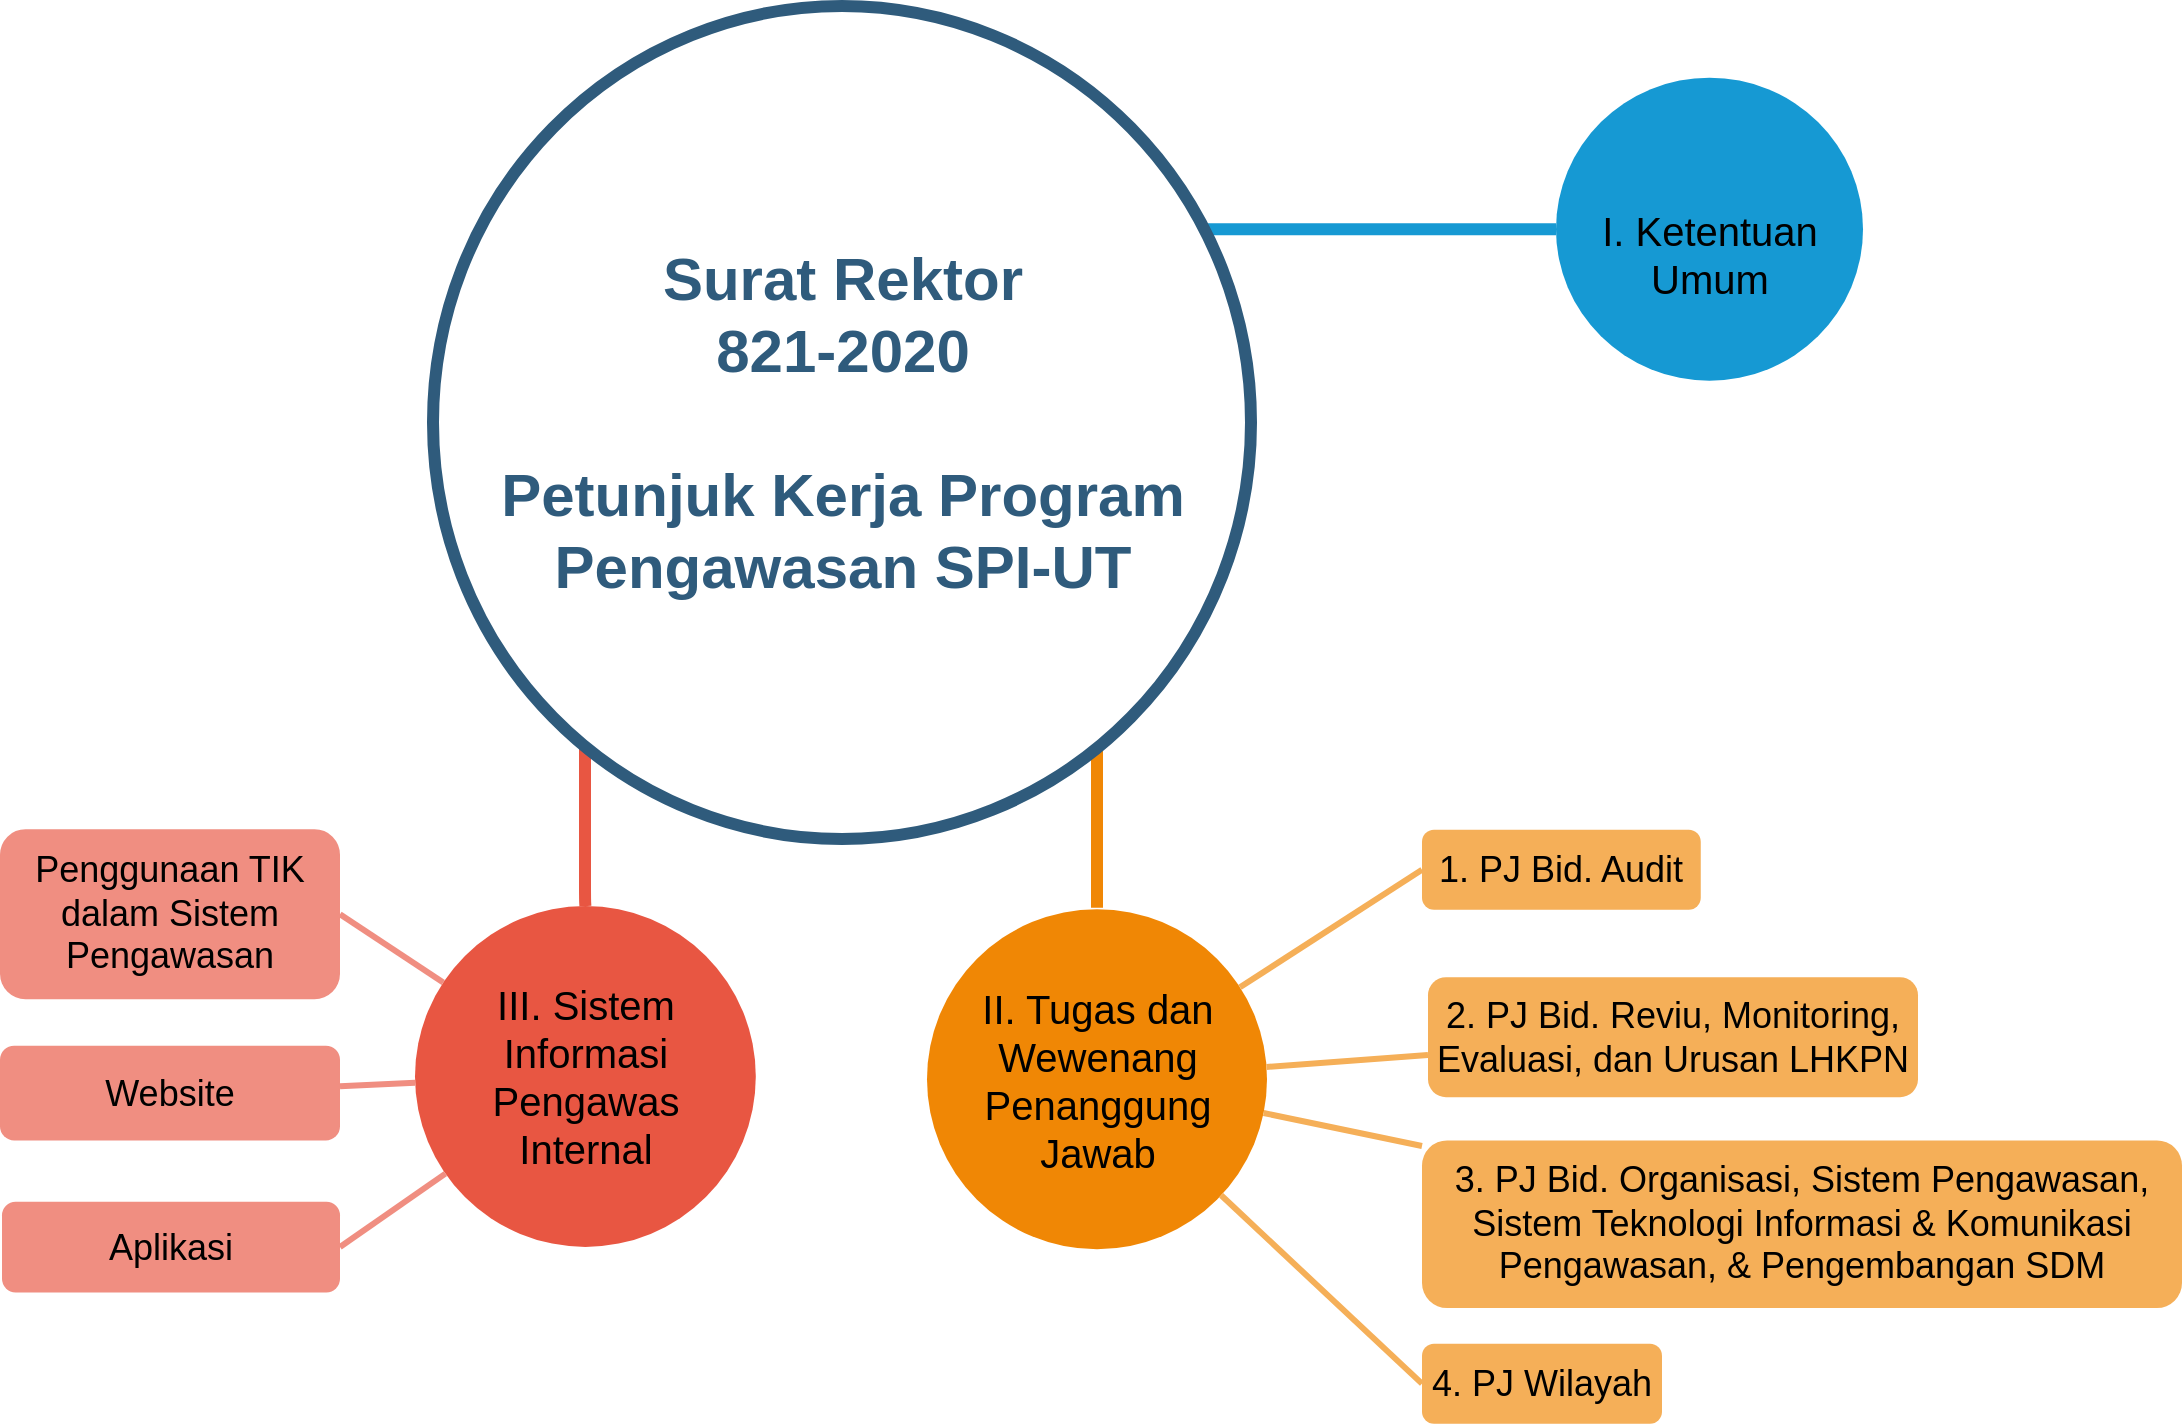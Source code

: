 <mxfile version="18.1.1" type="github" pages="5">
  <diagram id="6a731a19-8d31-9384-78a2-239565b7b9f0" name="1">
    <mxGraphModel dx="8739" dy="3107" grid="0" gridSize="10" guides="1" tooltips="1" connect="1" arrows="1" fold="1" page="1" pageScale="1" pageWidth="1169" pageHeight="827" background="none" math="0" shadow="0">
      <root>
        <mxCell id="0" />
        <mxCell id="1" parent="0" />
        <mxCell id="c_vhkXl5uCEDFuFCIaLW-1542" value="II. Tugas dan Wewenang Penanggung Jawab" style="ellipse;whiteSpace=wrap;html=1;shadow=0;fontFamily=Helvetica;fontSize=20;fontColor=#000000;align=center;strokeWidth=3;fillColor=#F08705;strokeColor=none;gradientColor=none;" parent="1" vertex="1">
          <mxGeometry x="-4167.5" y="-325.41" width="170" height="170" as="geometry" />
        </mxCell>
        <mxCell id="c_vhkXl5uCEDFuFCIaLW-1543" value="III. Sistem Informasi Pengawas&lt;br&gt;Internal" style="ellipse;whiteSpace=wrap;html=1;shadow=0;fontFamily=Helvetica;fontSize=20;fontColor=#000000;align=center;strokeWidth=3;fillColor=#E85642;strokeColor=none;" parent="1" vertex="1">
          <mxGeometry x="-4423.5" y="-326.96" width="170.4" height="170.4" as="geometry" />
        </mxCell>
        <mxCell id="c_vhkXl5uCEDFuFCIaLW-1545" style="endArrow=none;strokeWidth=6;strokeColor=#f08705;html=1;fontColor=#000000;edgeStyle=orthogonalEdgeStyle;" parent="1" source="c_vhkXl5uCEDFuFCIaLW-1554" target="c_vhkXl5uCEDFuFCIaLW-1542" edge="1">
          <mxGeometry relative="1" as="geometry">
            <Array as="points">
              <mxPoint x="-4082.5" y="-326.16" />
              <mxPoint x="-4082.5" y="-326.16" />
            </Array>
          </mxGeometry>
        </mxCell>
        <mxCell id="c_vhkXl5uCEDFuFCIaLW-1546" style="endArrow=none;strokeWidth=6;strokeColor=#E85642;html=1;edgeStyle=orthogonalEdgeStyle;" parent="1" source="c_vhkXl5uCEDFuFCIaLW-1554" target="c_vhkXl5uCEDFuFCIaLW-1543" edge="1">
          <mxGeometry relative="1" as="geometry">
            <mxPoint x="-4242.676" y="-358.163" as="sourcePoint" />
            <Array as="points">
              <mxPoint x="-4338.5" y="-330.16" />
              <mxPoint x="-4338.5" y="-330.16" />
            </Array>
          </mxGeometry>
        </mxCell>
        <mxCell id="c_vhkXl5uCEDFuFCIaLW-1547" value="1. PJ Bid. Audit" style="rounded=1;fillColor=#f5af58;strokeColor=none;strokeWidth=3;shadow=0;html=1;fontColor=#000000;whiteSpace=wrap;fontSize=18;" parent="1" vertex="1">
          <mxGeometry x="-3920" y="-365.16" width="139.38" height="40" as="geometry" />
        </mxCell>
        <mxCell id="c_vhkXl5uCEDFuFCIaLW-1548" value="2. PJ Bid. Reviu, Monitoring, Evaluasi, dan Urusan LHKPN" style="rounded=1;fillColor=#f5af58;strokeColor=none;strokeWidth=3;shadow=0;html=1;fontColor=#000000;whiteSpace=wrap;fontSize=18;" parent="1" vertex="1">
          <mxGeometry x="-3917" y="-291.41" width="245" height="60" as="geometry" />
        </mxCell>
        <mxCell id="c_vhkXl5uCEDFuFCIaLW-1549" value="" style="endArrow=none;strokeWidth=3;strokeColor=#F5AF58;html=1;entryX=0;entryY=0.5;entryDx=0;entryDy=0;" parent="1" source="c_vhkXl5uCEDFuFCIaLW-1542" target="c_vhkXl5uCEDFuFCIaLW-1567" edge="1">
          <mxGeometry x="-3442" y="-219.66" width="100" height="100" as="geometry">
            <mxPoint x="-3442" y="-119.66" as="sourcePoint" />
            <mxPoint x="-3924.88" y="700.84" as="targetPoint" />
          </mxGeometry>
        </mxCell>
        <mxCell id="c_vhkXl5uCEDFuFCIaLW-1550" value="" style="endArrow=none;strokeWidth=3;strokeColor=#F5AF58;html=1;" parent="1" source="c_vhkXl5uCEDFuFCIaLW-1542" target="c_vhkXl5uCEDFuFCIaLW-1555" edge="1">
          <mxGeometry x="-3442" y="-219.66" width="100" height="100" as="geometry">
            <mxPoint x="-3442" y="-119.66" as="sourcePoint" />
            <mxPoint x="-3342" y="-219.66" as="targetPoint" />
          </mxGeometry>
        </mxCell>
        <mxCell id="c_vhkXl5uCEDFuFCIaLW-1551" value="" style="endArrow=none;strokeWidth=3;strokeColor=#F5AF58;html=1;entryX=0;entryY=0.5;entryDx=0;entryDy=0;fontColor=#000000;" parent="1" source="c_vhkXl5uCEDFuFCIaLW-1542" target="c_vhkXl5uCEDFuFCIaLW-1547" edge="1">
          <mxGeometry x="-3442" y="-219.66" width="100" height="100" as="geometry">
            <mxPoint x="-3442" y="-119.66" as="sourcePoint" />
            <mxPoint x="-3342" y="-219.66" as="targetPoint" />
          </mxGeometry>
        </mxCell>
        <mxCell id="c_vhkXl5uCEDFuFCIaLW-1552" value="" style="endArrow=none;strokeWidth=3;strokeColor=#F5AF58;html=1;fontColor=#000000;" parent="1" source="c_vhkXl5uCEDFuFCIaLW-1542" target="c_vhkXl5uCEDFuFCIaLW-1548" edge="1">
          <mxGeometry x="-3442" y="-219.66" width="100" height="100" as="geometry">
            <mxPoint x="-3442" y="-119.66" as="sourcePoint" />
            <mxPoint x="-3342" y="-219.66" as="targetPoint" />
          </mxGeometry>
        </mxCell>
        <mxCell id="c_vhkXl5uCEDFuFCIaLW-1553" value="Penggunaan TIK dalam Sistem Pengawasan" style="rounded=1;fillColor=#F08E81;strokeColor=none;strokeWidth=3;shadow=0;html=1;fontColor=#000000;whiteSpace=wrap;fontSize=18;" parent="1" vertex="1">
          <mxGeometry x="-4631" y="-365.41" width="170" height="85" as="geometry" />
        </mxCell>
        <mxCell id="c_vhkXl5uCEDFuFCIaLW-1555" value="3. PJ Bid. Organisasi, Sistem Pengawasan, Sistem Teknologi Informasi &amp;amp; Komunikasi Pengawasan, &amp;amp; Pengembangan SDM" style="rounded=1;fillColor=#F5AF58;strokeColor=none;strokeWidth=3;shadow=0;html=1;fontColor=#000000;whiteSpace=wrap;fontSize=18;" parent="1" vertex="1">
          <mxGeometry x="-3920" y="-209.81" width="380" height="83.84" as="geometry" />
        </mxCell>
        <mxCell id="c_vhkXl5uCEDFuFCIaLW-1556" value="Website" style="rounded=1;fillColor=#f08e81;strokeColor=none;strokeWidth=3;shadow=0;html=1;fontColor=#000000;whiteSpace=wrap;fontSize=18;" parent="1" vertex="1">
          <mxGeometry x="-4631" y="-257.16" width="170" height="47.35" as="geometry" />
        </mxCell>
        <mxCell id="c_vhkXl5uCEDFuFCIaLW-1557" value="" style="endArrow=none;strokeWidth=3;strokeColor=#F08E81;html=1;fontColor=#000000;" parent="1" source="c_vhkXl5uCEDFuFCIaLW-1543" target="c_vhkXl5uCEDFuFCIaLW-1556" edge="1">
          <mxGeometry x="-3872" y="138.74" width="100" height="100" as="geometry">
            <mxPoint x="-4373.065" y="270.354" as="sourcePoint" />
            <mxPoint x="-1987" y="371.205" as="targetPoint" />
          </mxGeometry>
        </mxCell>
        <mxCell id="c_vhkXl5uCEDFuFCIaLW-1558" value="Aplikasi" style="rounded=1;fillColor=#f08e81;strokeColor=none;strokeWidth=3;shadow=0;html=1;fontColor=#000000;whiteSpace=wrap;fontSize=18;" parent="1" vertex="1">
          <mxGeometry x="-4630" y="-179.16" width="169" height="45.35" as="geometry" />
        </mxCell>
        <mxCell id="c_vhkXl5uCEDFuFCIaLW-1559" value="" style="endArrow=none;strokeWidth=3;strokeColor=#F08E81;html=1;entryX=1;entryY=0.5;entryDx=0;entryDy=0;" parent="1" source="c_vhkXl5uCEDFuFCIaLW-1543" target="c_vhkXl5uCEDFuFCIaLW-1558" edge="1">
          <mxGeometry x="-3862" y="148.74" width="100" height="100" as="geometry">
            <mxPoint x="-4363.0" y="277.24" as="sourcePoint" />
            <mxPoint x="-4203" y="277.24" as="targetPoint" />
          </mxGeometry>
        </mxCell>
        <mxCell id="c_vhkXl5uCEDFuFCIaLW-1566" value="&lt;br&gt;I. Ketentuan Umum" style="ellipse;whiteSpace=wrap;html=1;shadow=0;fontFamily=Helvetica;fontSize=20;fontColor=#000000;align=center;strokeWidth=3;fillColor=#1699D3;strokeColor=none;" parent="1" vertex="1">
          <mxGeometry x="-3853" y="-741.16" width="153.5" height="151.5" as="geometry" />
        </mxCell>
        <mxCell id="c_vhkXl5uCEDFuFCIaLW-1567" value="4. PJ Wilayah" style="rounded=1;fillColor=#f5af58;strokeColor=none;strokeWidth=3;shadow=0;html=1;fontColor=#000000;whiteSpace=wrap;fontSize=18;" parent="1" vertex="1">
          <mxGeometry x="-3920" y="-108.16" width="120" height="40" as="geometry" />
        </mxCell>
        <mxCell id="c_vhkXl5uCEDFuFCIaLW-1568" value="" style="edgeStyle=none;endArrow=none;strokeWidth=3;strokeColor=#F08E81;html=1;fontColor=#000000;entryX=1;entryY=0.5;entryDx=0;entryDy=0;" parent="1" source="c_vhkXl5uCEDFuFCIaLW-1543" target="c_vhkXl5uCEDFuFCIaLW-1553" edge="1">
          <mxGeometry x="-3870.5" y="132.96" width="100" height="100" as="geometry">
            <mxPoint x="-4422.0" y="-247.54" as="sourcePoint" />
            <mxPoint x="-4457" y="-247.54" as="targetPoint" />
          </mxGeometry>
        </mxCell>
        <mxCell id="c_vhkXl5uCEDFuFCIaLW-1572" style="endArrow=none;strokeWidth=6;strokeColor=#1699D3;html=1;exitX=0;exitY=0.5;exitDx=0;exitDy=0;entryX=0.925;entryY=0.268;entryDx=0;entryDy=0;entryPerimeter=0;" parent="1" source="c_vhkXl5uCEDFuFCIaLW-1566" target="c_vhkXl5uCEDFuFCIaLW-1554" edge="1">
          <mxGeometry relative="1" as="geometry">
            <mxPoint x="-4328.529" y="-396.772" as="sourcePoint" />
            <mxPoint x="-4328.3" y="-316.96" as="targetPoint" />
          </mxGeometry>
        </mxCell>
        <mxCell id="c_vhkXl5uCEDFuFCIaLW-1554" value="Surat Rektor &lt;br&gt;821-2020&lt;br&gt;&lt;br&gt;Petunjuk Kerja Program Pengawasan SPI-UT" style="ellipse;whiteSpace=wrap;html=1;shadow=0;fontFamily=Helvetica;fontSize=30;fontColor=#2F5B7C;align=center;strokeColor=#2F5B7C;strokeWidth=6;fillColor=#FFFFFF;fontStyle=1;gradientColor=none;" parent="1" vertex="1">
          <mxGeometry x="-4414.5" y="-777" width="409" height="416.5" as="geometry" />
        </mxCell>
      </root>
    </mxGraphModel>
  </diagram>
  <diagram name="2" id="2ZKlNt_i-BCtZXOkAKJp">
    <mxGraphModel dx="7570" dy="3107" grid="0" gridSize="10" guides="1" tooltips="1" connect="1" arrows="1" fold="1" page="1" pageScale="1" pageWidth="1169" pageHeight="827" background="none" math="0" shadow="0">
      <root>
        <mxCell id="mryEP1-JFT-UpR1olkD--0" />
        <mxCell id="mryEP1-JFT-UpR1olkD--1" parent="mryEP1-JFT-UpR1olkD--0" />
        <mxCell id="mryEP1-JFT-UpR1olkD--2" value="&lt;font style=&quot;font-size: 12px;&quot;&gt;apa itu?&lt;/font&gt;&lt;br&gt;I. Pengawasan Internal" style="ellipse;whiteSpace=wrap;html=1;shadow=0;fontFamily=Helvetica;fontSize=20;fontColor=#000000;align=center;strokeWidth=3;fillColor=#1699D3;strokeColor=none;" vertex="1" parent="mryEP1-JFT-UpR1olkD--1">
          <mxGeometry x="-3379" y="-477.75" width="153.5" height="151.5" as="geometry" />
        </mxCell>
        <mxCell id="mryEP1-JFT-UpR1olkD--5" style="edgeStyle=none;rounded=0;orthogonalLoop=1;jettySize=auto;html=1;entryX=0;entryY=1;entryDx=0;entryDy=0;fontSize=12;exitX=1;exitY=0.5;exitDx=0;exitDy=0;strokeWidth=2;strokeColor=#A9C4EB;fillColor=#dae8fc;fontColor=#000000;" edge="1" parent="mryEP1-JFT-UpR1olkD--1" source="mryEP1-JFT-UpR1olkD--6" target="mryEP1-JFT-UpR1olkD--39">
          <mxGeometry relative="1" as="geometry" />
        </mxCell>
        <mxCell id="mryEP1-JFT-UpR1olkD--6" value="&lt;font style=&quot;font-size: 18px;&quot;&gt;5. Keg. Pengawasan lain&lt;/font&gt;" style="rounded=1;fillColor=#64BBE2;strokeColor=none;strokeWidth=3;shadow=0;html=1;fontColor=#000000;whiteSpace=wrap;" vertex="1" parent="mryEP1-JFT-UpR1olkD--1">
          <mxGeometry x="-3179.25" y="-211" width="158.5" height="70" as="geometry" />
        </mxCell>
        <mxCell id="mryEP1-JFT-UpR1olkD--10" style="edgeStyle=none;rounded=0;orthogonalLoop=1;jettySize=auto;html=1;fontSize=12;strokeColor=#A9C4EB;strokeWidth=2;entryX=0;entryY=0.75;entryDx=0;entryDy=0;fillColor=#dae8fc;fontColor=#000000;" edge="1" parent="mryEP1-JFT-UpR1olkD--1" source="mryEP1-JFT-UpR1olkD--11" target="mryEP1-JFT-UpR1olkD--39">
          <mxGeometry relative="1" as="geometry" />
        </mxCell>
        <mxCell id="mryEP1-JFT-UpR1olkD--11" value="&lt;font style=&quot;font-size: 18px;&quot;&gt;4. Pemantauan&lt;/font&gt;:&lt;br&gt;&lt;div&gt;proses penilaian kemajuan suatu program/kegiatan dalam mencapai tujuan yang telah ditetapkan secara berkesinambungan&lt;/div&gt;" style="rounded=1;fillColor=#64BBE2;strokeColor=none;strokeWidth=3;shadow=0;html=1;fontColor=#000000;whiteSpace=wrap;" vertex="1" parent="mryEP1-JFT-UpR1olkD--1">
          <mxGeometry x="-3180.75" y="-341" width="160" height="120" as="geometry" />
        </mxCell>
        <mxCell id="mryEP1-JFT-UpR1olkD--12" style="edgeStyle=none;rounded=0;orthogonalLoop=1;jettySize=auto;html=1;entryX=0;entryY=0.5;entryDx=0;entryDy=0;fontSize=12;strokeColor=#A9C4EB;strokeWidth=2;startArrow=none;fillColor=#dae8fc;fontColor=#000000;" edge="1" parent="mryEP1-JFT-UpR1olkD--1" source="mryEP1-JFT-UpR1olkD--40" target="mryEP1-JFT-UpR1olkD--39">
          <mxGeometry relative="1" as="geometry" />
        </mxCell>
        <mxCell id="mryEP1-JFT-UpR1olkD--13" value="&lt;font style=&quot;font-size: 18px;&quot;&gt;3. Evaluasi&lt;/font&gt;:&amp;nbsp;&lt;br&gt;membandingkan hasil/prestasi suatu kegiatan dengan standar, rencana, atau norma&amp;nbsp;&lt;br&gt;&lt;br&gt;dan menentukan faktor yang mempengaruhi keberhasilan atau kegagalan" style="rounded=1;fillColor=#64BBE2;strokeColor=none;strokeWidth=3;shadow=0;html=1;fontColor=#000000;whiteSpace=wrap;" vertex="1" parent="mryEP1-JFT-UpR1olkD--1">
          <mxGeometry x="-3180" y="-499.5" width="158.5" height="148.5" as="geometry" />
        </mxCell>
        <mxCell id="mryEP1-JFT-UpR1olkD--14" style="edgeStyle=none;rounded=0;orthogonalLoop=1;jettySize=auto;html=1;entryX=0;entryY=0.25;entryDx=0;entryDy=0;fontSize=12;exitX=1;exitY=0.5;exitDx=0;exitDy=0;strokeWidth=2;strokeColor=#A9C4EB;fillColor=#dae8fc;fontColor=#000000;" edge="1" parent="mryEP1-JFT-UpR1olkD--1" source="mryEP1-JFT-UpR1olkD--15" target="mryEP1-JFT-UpR1olkD--39">
          <mxGeometry relative="1" as="geometry" />
        </mxCell>
        <mxCell id="mryEP1-JFT-UpR1olkD--15" value="&lt;font style=&quot;font-size: 18px;&quot;&gt;2. Reviu&lt;/font&gt;:&amp;nbsp;&lt;br&gt;penelaahan ulang bukti bukti suatu kegiatan untuk memastikan bahwa kegiatan telah dilaksanakan sesuai ketentuan&amp;nbsp;" style="rounded=1;fillColor=#64BBE2;strokeColor=none;strokeWidth=3;shadow=0;html=1;fontColor=#000000;whiteSpace=wrap;" vertex="1" parent="mryEP1-JFT-UpR1olkD--1">
          <mxGeometry x="-3180.75" y="-611" width="160" height="100" as="geometry" />
        </mxCell>
        <mxCell id="mryEP1-JFT-UpR1olkD--16" style="rounded=0;orthogonalLoop=1;jettySize=auto;html=1;fontSize=12;exitX=1;exitY=0.5;exitDx=0;exitDy=0;entryX=0;entryY=0;entryDx=0;entryDy=0;strokeWidth=2;strokeColor=#A9C4EB;fillColor=#dae8fc;fontColor=#000000;" edge="1" parent="mryEP1-JFT-UpR1olkD--1" source="mryEP1-JFT-UpR1olkD--17" target="mryEP1-JFT-UpR1olkD--39">
          <mxGeometry relative="1" as="geometry" />
        </mxCell>
        <mxCell id="mryEP1-JFT-UpR1olkD--17" value="&lt;font style=&quot;font-size: 18px;&quot;&gt;1. Audit&lt;/font&gt;:&lt;br&gt;proses identifikasi dan analisis masalah, pengujian, dan evaluasi bukti" style="rounded=1;fillColor=#64BBE2;strokeColor=none;strokeWidth=3;shadow=0;html=1;fontColor=#000000;whiteSpace=wrap;" vertex="1" parent="mryEP1-JFT-UpR1olkD--1">
          <mxGeometry x="-3179.25" y="-711" width="160" height="90" as="geometry" />
        </mxCell>
        <mxCell id="mryEP1-JFT-UpR1olkD--18" value="" style="edgeStyle=none;endArrow=none;strokeWidth=3;strokeColor=#64BBE2;html=1;entryX=0;entryY=0.5;entryDx=0;entryDy=0;fontColor=#000000;" edge="1" parent="mryEP1-JFT-UpR1olkD--1" source="mryEP1-JFT-UpR1olkD--2" target="mryEP1-JFT-UpR1olkD--6">
          <mxGeometry x="-2932.25" y="-437" width="100" height="100" as="geometry">
            <mxPoint x="-2932.25" y="-337" as="sourcePoint" />
            <mxPoint x="-2832.25" y="-437" as="targetPoint" />
          </mxGeometry>
        </mxCell>
        <mxCell id="mryEP1-JFT-UpR1olkD--19" value="" style="edgeStyle=none;endArrow=none;strokeWidth=3;strokeColor=#64BBE2;html=1;entryX=0;entryY=0.5;entryDx=0;entryDy=0;fontColor=#000000;" edge="1" parent="mryEP1-JFT-UpR1olkD--1" source="mryEP1-JFT-UpR1olkD--2" target="mryEP1-JFT-UpR1olkD--11">
          <mxGeometry x="-2932.25" y="-437" width="100" height="100" as="geometry">
            <mxPoint x="-2932.25" y="-337" as="sourcePoint" />
            <mxPoint x="-2832.25" y="-437" as="targetPoint" />
          </mxGeometry>
        </mxCell>
        <mxCell id="mryEP1-JFT-UpR1olkD--20" value="" style="edgeStyle=none;endArrow=none;strokeWidth=3;strokeColor=#64BBE2;html=1;entryX=0;entryY=0.5;entryDx=0;entryDy=0;fontColor=#000000;" edge="1" parent="mryEP1-JFT-UpR1olkD--1" source="mryEP1-JFT-UpR1olkD--2" target="mryEP1-JFT-UpR1olkD--13">
          <mxGeometry x="-2932.25" y="-437" width="100" height="100" as="geometry">
            <mxPoint x="-2932.25" y="-337" as="sourcePoint" />
            <mxPoint x="-3170.75" y="-389.5" as="targetPoint" />
          </mxGeometry>
        </mxCell>
        <mxCell id="mryEP1-JFT-UpR1olkD--21" value="" style="edgeStyle=none;endArrow=none;strokeWidth=3;strokeColor=#64BBE2;html=1;entryX=0;entryY=0.5;entryDx=0;entryDy=0;fontColor=#000000;" edge="1" parent="mryEP1-JFT-UpR1olkD--1" source="mryEP1-JFT-UpR1olkD--2" target="mryEP1-JFT-UpR1olkD--15">
          <mxGeometry x="-2932.25" y="-437" width="100" height="100" as="geometry">
            <mxPoint x="-2932.25" y="-337" as="sourcePoint" />
            <mxPoint x="-2832.25" y="-437" as="targetPoint" />
          </mxGeometry>
        </mxCell>
        <mxCell id="mryEP1-JFT-UpR1olkD--22" value="" style="edgeStyle=none;endArrow=none;strokeWidth=3;strokeColor=#64BBE2;html=1;entryX=0;entryY=0.5;entryDx=0;entryDy=0;fontColor=#000000;" edge="1" parent="mryEP1-JFT-UpR1olkD--1" source="mryEP1-JFT-UpR1olkD--2" target="mryEP1-JFT-UpR1olkD--17">
          <mxGeometry x="-2932.25" y="-437" width="100" height="100" as="geometry">
            <mxPoint x="-2932.25" y="-337" as="sourcePoint" />
            <mxPoint x="-2832.25" y="-437" as="targetPoint" />
          </mxGeometry>
        </mxCell>
        <mxCell id="mryEP1-JFT-UpR1olkD--37" style="edgeStyle=none;rounded=0;orthogonalLoop=1;jettySize=auto;html=1;fontSize=12;strokeColor=#D4E1F5;strokeWidth=2;fontColor=#000000;" edge="1" parent="mryEP1-JFT-UpR1olkD--1" source="mryEP1-JFT-UpR1olkD--39" target="mryEP1-JFT-UpR1olkD--42">
          <mxGeometry relative="1" as="geometry" />
        </mxCell>
        <mxCell id="mryEP1-JFT-UpR1olkD--38" value="agar" style="edgeLabel;html=1;align=center;verticalAlign=middle;resizable=0;points=[];fontSize=12;fontColor=#000000;" vertex="1" connectable="0" parent="mryEP1-JFT-UpR1olkD--37">
          <mxGeometry x="-0.382" y="1" relative="1" as="geometry">
            <mxPoint x="8" y="1" as="offset" />
          </mxGeometry>
        </mxCell>
        <mxCell id="mryEP1-JFT-UpR1olkD--39" value="Penyelenggaraan tugas dan fungsi organisasi&amp;nbsp;" style="rounded=1;whiteSpace=wrap;html=1;fontSize=12;strokeColor=none;fillColor=#A9C4EB;fontColor=#000000;" vertex="1" parent="mryEP1-JFT-UpR1olkD--1">
          <mxGeometry x="-2900.75" y="-444" width="120" height="60" as="geometry" />
        </mxCell>
        <mxCell id="mryEP1-JFT-UpR1olkD--40" value="terhadap" style="text;html=1;strokeColor=none;fillColor=none;align=center;verticalAlign=middle;whiteSpace=wrap;rounded=0;fontSize=12;fontColor=#000000;" vertex="1" parent="mryEP1-JFT-UpR1olkD--1">
          <mxGeometry x="-3000.75" y="-432.75" width="60" height="30" as="geometry" />
        </mxCell>
        <mxCell id="mryEP1-JFT-UpR1olkD--41" value="" style="edgeStyle=none;rounded=0;orthogonalLoop=1;jettySize=auto;html=1;entryX=0;entryY=0.5;entryDx=0;entryDy=0;fontSize=12;strokeColor=#A9C4EB;strokeWidth=2;endArrow=none;fillColor=#dae8fc;fontColor=#000000;" edge="1" parent="mryEP1-JFT-UpR1olkD--1" source="mryEP1-JFT-UpR1olkD--13" target="mryEP1-JFT-UpR1olkD--40">
          <mxGeometry relative="1" as="geometry">
            <mxPoint x="-3035" y="-393.578" as="sourcePoint" />
            <mxPoint x="-2900.75" y="-402.0" as="targetPoint" />
          </mxGeometry>
        </mxCell>
        <mxCell id="mryEP1-JFT-UpR1olkD--42" value="memberikan keyakinan yang memadai" style="rounded=1;whiteSpace=wrap;html=1;fontSize=12;strokeColor=none;fillColor=#dae8fc;fontColor=#000000;" vertex="1" parent="mryEP1-JFT-UpR1olkD--1">
          <mxGeometry x="-2709.75" y="-444" width="120" height="60" as="geometry" />
        </mxCell>
      </root>
    </mxGraphModel>
  </diagram>
  <diagram name="3" id="ah60sBoLkLqr3ZrD4xB3">
    <mxGraphModel dx="5893" dy="1995" grid="0" gridSize="10" guides="1" tooltips="1" connect="1" arrows="1" fold="1" page="1" pageScale="1" pageWidth="1169" pageHeight="827" background="none" math="0" shadow="0">
      <root>
        <mxCell id="Ov3EpIvAWLf7c2KkT2PS-0" />
        <mxCell id="Ov3EpIvAWLf7c2KkT2PS-1" parent="Ov3EpIvAWLf7c2KkT2PS-0" />
        <mxCell id="Ov3EpIvAWLf7c2KkT2PS-3" value="II. Tugas dan Wewenang Penanggung Jawab" style="ellipse;whiteSpace=wrap;html=1;shadow=0;fontFamily=Helvetica;fontSize=20;fontColor=#000000;align=center;strokeWidth=3;fillColor=#F08705;strokeColor=none;gradientColor=none;" vertex="1" parent="Ov3EpIvAWLf7c2KkT2PS-1">
          <mxGeometry x="-2331" y="299.75" width="170" height="170" as="geometry" />
        </mxCell>
        <mxCell id="Ov3EpIvAWLf7c2KkT2PS-23" style="edgeStyle=orthogonalEdgeStyle;rounded=0;orthogonalLoop=1;jettySize=auto;html=1;entryX=0.329;entryY=0.001;entryDx=0;entryDy=0;entryPerimeter=0;fontSize=10;strokeColor=#F5BD84;strokeWidth=2;exitX=1;exitY=0.5;exitDx=0;exitDy=0;fontColor=#000000;" edge="1" parent="Ov3EpIvAWLf7c2KkT2PS-1" source="Ov3EpIvAWLf7c2KkT2PS-24" target="Ov3EpIvAWLf7c2KkT2PS-50">
          <mxGeometry relative="1" as="geometry" />
        </mxCell>
        <mxCell id="Ov3EpIvAWLf7c2KkT2PS-24" value="4. PJ Wilayah" style="rounded=1;fillColor=#f5af58;strokeColor=none;strokeWidth=3;shadow=0;html=1;fontColor=#000000;whiteSpace=wrap;fontSize=18;" vertex="1" parent="Ov3EpIvAWLf7c2KkT2PS-1">
          <mxGeometry x="-2088.38" y="1306" width="120" height="40" as="geometry" />
        </mxCell>
        <mxCell id="Ov3EpIvAWLf7c2KkT2PS-25" style="edgeStyle=orthogonalEdgeStyle;rounded=0;orthogonalLoop=1;jettySize=auto;html=1;entryX=0.5;entryY=0;entryDx=0;entryDy=0;fontSize=18;strokeColor=#F5BD84;strokeWidth=2;exitX=1;exitY=0.5;exitDx=0;exitDy=0;fontColor=#000000;" edge="1" parent="Ov3EpIvAWLf7c2KkT2PS-1" source="Ov3EpIvAWLf7c2KkT2PS-26" target="Ov3EpIvAWLf7c2KkT2PS-84">
          <mxGeometry relative="1" as="geometry" />
        </mxCell>
        <mxCell id="Ov3EpIvAWLf7c2KkT2PS-26" value="1. PJ Bid. Audit" style="rounded=1;fillColor=#f5af58;strokeColor=none;strokeWidth=3;shadow=0;html=1;fontColor=#000000;whiteSpace=wrap;fontSize=18;" vertex="1" parent="Ov3EpIvAWLf7c2KkT2PS-1">
          <mxGeometry x="-2088.38" y="84" width="139.38" height="40" as="geometry" />
        </mxCell>
        <mxCell id="Ov3EpIvAWLf7c2KkT2PS-27" style="edgeStyle=orthogonalEdgeStyle;rounded=0;orthogonalLoop=1;jettySize=auto;html=1;strokeColor=#F5BD84;strokeWidth=3;exitX=1;exitY=0.5;exitDx=0;exitDy=0;fontColor=#000000;" edge="1" parent="Ov3EpIvAWLf7c2KkT2PS-1" source="Ov3EpIvAWLf7c2KkT2PS-28" target="Ov3EpIvAWLf7c2KkT2PS-56">
          <mxGeometry relative="1" as="geometry" />
        </mxCell>
        <mxCell id="Ov3EpIvAWLf7c2KkT2PS-28" value="2. PJ Bid. Reviu, Monitoring, Evaluasi, dan Urusan LHKPN" style="rounded=1;fillColor=#f5af58;strokeColor=none;strokeWidth=3;shadow=0;html=1;fontColor=#000000;whiteSpace=wrap;fontSize=18;" vertex="1" parent="Ov3EpIvAWLf7c2KkT2PS-1">
          <mxGeometry x="-2088.38" y="454" width="245" height="60" as="geometry" />
        </mxCell>
        <mxCell id="Ov3EpIvAWLf7c2KkT2PS-29" value="" style="edgeStyle=orthogonalEdgeStyle;endArrow=none;strokeWidth=3;strokeColor=#F5AF58;html=1;" edge="1" parent="Ov3EpIvAWLf7c2KkT2PS-1" source="Ov3EpIvAWLf7c2KkT2PS-3" target="Ov3EpIvAWLf7c2KkT2PS-24">
          <mxGeometry x="-1605.5" y="405.5" width="100" height="100" as="geometry">
            <mxPoint x="-1605.5" y="505.5" as="sourcePoint" />
            <mxPoint x="-1505.5" y="405.5" as="targetPoint" />
            <Array as="points">
              <mxPoint x="-2249" y="1326" />
            </Array>
          </mxGeometry>
        </mxCell>
        <mxCell id="Ov3EpIvAWLf7c2KkT2PS-30" value="" style="edgeStyle=orthogonalEdgeStyle;endArrow=none;strokeWidth=3;strokeColor=#F5AF58;html=1;" edge="1" parent="Ov3EpIvAWLf7c2KkT2PS-1" source="Ov3EpIvAWLf7c2KkT2PS-3" target="Ov3EpIvAWLf7c2KkT2PS-44">
          <mxGeometry x="-1605.5" y="405.5" width="100" height="100" as="geometry">
            <mxPoint x="-1605.5" y="505.5" as="sourcePoint" />
            <mxPoint x="-1505.5" y="405.5" as="targetPoint" />
            <Array as="points">
              <mxPoint x="-2219" y="892" />
            </Array>
          </mxGeometry>
        </mxCell>
        <mxCell id="Ov3EpIvAWLf7c2KkT2PS-31" value="" style="edgeStyle=orthogonalEdgeStyle;endArrow=none;strokeWidth=3;strokeColor=#F5AF58;html=1;entryX=0;entryY=0.5;entryDx=0;entryDy=0;fontColor=#000000;" edge="1" parent="Ov3EpIvAWLf7c2KkT2PS-1" source="Ov3EpIvAWLf7c2KkT2PS-3" target="Ov3EpIvAWLf7c2KkT2PS-26">
          <mxGeometry x="-1605.5" y="405.5" width="100" height="100" as="geometry">
            <mxPoint x="-1605.5" y="505.5" as="sourcePoint" />
            <mxPoint x="-1505.5" y="405.5" as="targetPoint" />
          </mxGeometry>
        </mxCell>
        <mxCell id="Ov3EpIvAWLf7c2KkT2PS-32" value="" style="edgeStyle=orthogonalEdgeStyle;endArrow=none;strokeWidth=3;strokeColor=#F5AF58;html=1;fontColor=#000000;" edge="1" parent="Ov3EpIvAWLf7c2KkT2PS-1" source="Ov3EpIvAWLf7c2KkT2PS-3" target="Ov3EpIvAWLf7c2KkT2PS-28">
          <mxGeometry x="-1605.5" y="405.5" width="100" height="100" as="geometry">
            <mxPoint x="-1605.5" y="505.5" as="sourcePoint" />
            <mxPoint x="-1505.5" y="405.5" as="targetPoint" />
            <Array as="points">
              <mxPoint x="-2189" y="484" />
            </Array>
          </mxGeometry>
        </mxCell>
        <mxCell id="Ov3EpIvAWLf7c2KkT2PS-43" style="edgeStyle=orthogonalEdgeStyle;rounded=0;orthogonalLoop=1;jettySize=auto;html=1;entryX=0.676;entryY=0.003;entryDx=0;entryDy=0;entryPerimeter=0;strokeColor=#F5BD84;strokeWidth=3;exitX=1;exitY=0.5;exitDx=0;exitDy=0;fontColor=#000000;" edge="1" parent="Ov3EpIvAWLf7c2KkT2PS-1" source="Ov3EpIvAWLf7c2KkT2PS-44" target="Ov3EpIvAWLf7c2KkT2PS-68">
          <mxGeometry relative="1" as="geometry" />
        </mxCell>
        <mxCell id="Ov3EpIvAWLf7c2KkT2PS-44" value="3. PJ Bid. Organisasi, Sistem Pengawasan, Sistem Teknologi Informasi &amp;amp; Komunikasi Pengawasan, &amp;amp; Pengembangan SDM" style="rounded=1;fillColor=#F5AF58;strokeColor=none;strokeWidth=3;shadow=0;html=1;fontColor=#000000;whiteSpace=wrap;fontSize=18;" vertex="1" parent="Ov3EpIvAWLf7c2KkT2PS-1">
          <mxGeometry x="-2089" y="854" width="380" height="83.84" as="geometry" />
        </mxCell>
        <mxCell id="Ov3EpIvAWLf7c2KkT2PS-49" value="" style="group;fontColor=#000000;" vertex="1" connectable="0" parent="Ov3EpIvAWLf7c2KkT2PS-1">
          <mxGeometry x="-2088.38" y="1354.84" width="460" height="270" as="geometry" />
        </mxCell>
        <mxCell id="Ov3EpIvAWLf7c2KkT2PS-50" value="" style="rounded=1;whiteSpace=wrap;html=1;fontSize=18;strokeColor=none;fillColor=#fad7ac;fontColor=#000000;" vertex="1" parent="Ov3EpIvAWLf7c2KkT2PS-49">
          <mxGeometry width="460" height="270" as="geometry" />
        </mxCell>
        <mxCell id="Ov3EpIvAWLf7c2KkT2PS-51" value="1.&amp;nbsp;Membantu mempersiapkan bahan, data, dan informasi untuk pelaksanaan penyusunan PKA, perencanaan monitoring, dan perencanaan audit sesuai dengan wilayah tanggungjawabnya" style="rounded=1;fillColor=#F5BD84;strokeColor=none;strokeWidth=3;shadow=0;html=1;fontColor=#000000;whiteSpace=wrap;" vertex="1" parent="Ov3EpIvAWLf7c2KkT2PS-49">
          <mxGeometry x="20" y="16.28" width="190" height="112.75" as="geometry" />
        </mxCell>
        <mxCell id="Ov3EpIvAWLf7c2KkT2PS-52" value="2.&amp;nbsp;&lt;span style=&quot;background-color: initial;&quot;&gt;Membantu memantau dan merekapitulasi hasil kegiatan audit, monitoring, reviu, dan evalluasi sesuai dengan wilayah tanggungjawabnya.&lt;/span&gt;&lt;div&gt;&lt;br&gt;&lt;/div&gt;" style="rounded=1;fillColor=#F5BD84;strokeColor=none;strokeWidth=3;shadow=0;html=1;fontColor=#000000;whiteSpace=wrap;" vertex="1" parent="Ov3EpIvAWLf7c2KkT2PS-49">
          <mxGeometry x="20" y="139.03" width="190" height="112.75" as="geometry" />
        </mxCell>
        <mxCell id="Ov3EpIvAWLf7c2KkT2PS-53" value="4.&amp;nbsp;&lt;span style=&quot;background-color: initial;&quot;&gt;Melaksanakan tugas-tugas lain dari Ketua SPI.&lt;br&gt;&lt;/span&gt;" style="rounded=1;fillColor=#F5BD84;strokeColor=none;strokeWidth=3;shadow=0;html=1;fontColor=#000000;whiteSpace=wrap;" vertex="1" parent="Ov3EpIvAWLf7c2KkT2PS-49">
          <mxGeometry x="220" y="139.91" width="220" height="40.09" as="geometry" />
        </mxCell>
        <mxCell id="Ov3EpIvAWLf7c2KkT2PS-54" value="3.&amp;nbsp;Mengelola administrasi dan mendokumentasikan hasil kegiatan audit, monitoring, reviu, dan evaluasi sesuai dengan wilayah tanggungjawabnya, baik manual maupun melalui aplikasi pengawasan." style="rounded=1;fillColor=#F5BD84;strokeColor=none;strokeWidth=3;shadow=0;html=1;fontColor=#000000;whiteSpace=wrap;" vertex="1" parent="Ov3EpIvAWLf7c2KkT2PS-49">
          <mxGeometry x="220" y="18.17" width="220" height="112.75" as="geometry" />
        </mxCell>
        <mxCell id="Ov3EpIvAWLf7c2KkT2PS-55" value="" style="group;fontColor=#000000;" vertex="1" connectable="0" parent="Ov3EpIvAWLf7c2KkT2PS-1">
          <mxGeometry x="-2088.38" y="520" width="650" height="270" as="geometry" />
        </mxCell>
        <mxCell id="Ov3EpIvAWLf7c2KkT2PS-56" value="" style="rounded=1;whiteSpace=wrap;html=1;fontSize=18;strokeColor=none;fillColor=#fad7ac;fontColor=#000000;" vertex="1" parent="Ov3EpIvAWLf7c2KkT2PS-55">
          <mxGeometry width="650" height="270" as="geometry" />
        </mxCell>
        <mxCell id="Ov3EpIvAWLf7c2KkT2PS-57" value="(1) Merencanakan, mempersiapkan, dan melaksanakan kegiatan Bidang Reviu, Monitoring, dan Evaluasi yang meliputi:&lt;br&gt;&lt;ol style=&quot;font-size: 10px;&quot;&gt;&lt;li style=&quot;text-align: left;&quot;&gt;&lt;font style=&quot;font-size: 10px;&quot;&gt;&lt;span style=&quot;background-color: initial;&quot;&gt;Reviu RKA-KL&lt;br&gt;&lt;/span&gt;&lt;/font&gt;&lt;/li&gt;&lt;li style=&quot;text-align: left;&quot;&gt;&lt;font style=&quot;font-size: 10px;&quot;&gt;Reviu LapKeu UT&lt;/font&gt;&lt;/li&gt;&lt;li style=&quot;text-align: left;&quot;&gt;&lt;font style=&quot;font-size: 10px;&quot;&gt;&lt;span style=&quot;background-color: initial;&quot;&gt;Monitoring daya serap anggaran dan realisasinya&lt;/span&gt;&lt;/font&gt;&lt;/li&gt;&lt;li style=&quot;text-align: left;&quot;&gt;&lt;font style=&quot;font-size: 10px;&quot;&gt;&lt;span style=&quot;background-color: initial;&quot;&gt;Reviu Lap. Kinerja UT&lt;/span&gt;&lt;/font&gt;&lt;/li&gt;&lt;li style=&quot;text-align: left;&quot;&gt;&lt;font style=&quot;font-size: 10px;&quot;&gt;&lt;span style=&quot;background-color: initial;&quot;&gt;Reviu RKA unit UT dan unit SPI&lt;/span&gt;&lt;/font&gt;&lt;/li&gt;&lt;li style=&quot;text-align: left;&quot;&gt;&lt;font style=&quot;font-size: 10px;&quot;&gt;&lt;span style=&quot;background-color: initial;&quot;&gt;&lt;font style=&quot;font-size: 10px;&quot;&gt;Evaluasi penyelenggaraan kelayakan program/prodi yang ditawarkan UT&lt;/font&gt;&lt;/span&gt;&lt;/font&gt;&lt;/li&gt;&lt;li style=&quot;text-align: left;&quot;&gt;&lt;font style=&quot;font-size: 10px;&quot;&gt;&lt;span style=&quot;background-color: initial;&quot;&gt;Reviu RBA UT&lt;/span&gt;&lt;/font&gt;&lt;/li&gt;&lt;li style=&quot;text-align: left;&quot;&gt;&lt;span style=&quot;background-color: initial;&quot;&gt;&lt;font style=&quot;font-size: 10px;&quot;&gt;Reviu Siakunlap/aplikasi sejenis&lt;/font&gt;&lt;/span&gt;&lt;/li&gt;&lt;/ol&gt;" style="rounded=1;fillColor=#F5BD84;strokeColor=none;strokeWidth=3;shadow=0;html=1;fontColor=#000000;whiteSpace=wrap;" vertex="1" parent="Ov3EpIvAWLf7c2KkT2PS-55">
          <mxGeometry x="16.5" y="7.25" width="253.5" height="192.75" as="geometry" />
        </mxCell>
        <mxCell id="Ov3EpIvAWLf7c2KkT2PS-58" value="&lt;span style=&quot;background-color: initial;&quot;&gt;(2)&amp;nbsp;&lt;/span&gt;&lt;span style=&quot;background-color: initial;&quot;&gt;Mengembangkan dan memutakhirkan standar dan instrumen untuk kegiatan, Reviu, Monitoring, dan Evaluasi&lt;br&gt;&lt;/span&gt;" style="rounded=1;fillColor=#F5BD84;strokeColor=none;strokeWidth=3;shadow=0;html=1;fontColor=#000000;whiteSpace=wrap;" vertex="1" parent="Ov3EpIvAWLf7c2KkT2PS-55">
          <mxGeometry x="16.5" y="205.49" width="253.5" height="54.51" as="geometry" />
        </mxCell>
        <mxCell id="Ov3EpIvAWLf7c2KkT2PS-59" value="&lt;span style=&quot;background-color: initial;&quot;&gt;(3) Mengkoordinasikan pelaksanaan kegiatan e-LHKPN UT yang meliputi:&lt;br&gt;&lt;br&gt;&lt;br&gt;&lt;br&gt;&lt;br&gt;&lt;br&gt;&lt;br&gt;&amp;nbsp;&lt;br&gt;&lt;/span&gt;" style="rounded=1;fillColor=#F5BD84;strokeColor=none;strokeWidth=3;shadow=0;html=1;fontColor=#000000;whiteSpace=wrap;" vertex="1" parent="Ov3EpIvAWLf7c2KkT2PS-55">
          <mxGeometry x="281.5" y="10" width="163" height="160" as="geometry" />
        </mxCell>
        <mxCell id="Ov3EpIvAWLf7c2KkT2PS-60" value="&lt;span style=&quot;background-color: initial;&quot;&gt;(5) Melaporkan kpd Ketua SPI seluruh hasil penyelenggaraan kegiatan Bidang Reviu, Monitoring, Evaluasi, dan Urusan LHKPN secara berkala&lt;br&gt;&lt;/span&gt;" style="rounded=1;fillColor=#F5BD84;strokeColor=none;strokeWidth=3;shadow=0;html=1;fontColor=#000000;whiteSpace=wrap;" vertex="1" parent="Ov3EpIvAWLf7c2KkT2PS-55">
          <mxGeometry x="451" y="10" width="179" height="90" as="geometry" />
        </mxCell>
        <mxCell id="Ov3EpIvAWLf7c2KkT2PS-61" value="&lt;span style=&quot;background-color: initial;&quot;&gt;(6) Melaksanakan tugas lain dari pimpinan SPI&lt;br&gt;&lt;/span&gt;" style="rounded=1;fillColor=#F5BD84;strokeColor=none;strokeWidth=3;shadow=0;html=1;fontColor=#000000;whiteSpace=wrap;" vertex="1" parent="Ov3EpIvAWLf7c2KkT2PS-55">
          <mxGeometry x="451" y="105" width="179" height="45" as="geometry" />
        </mxCell>
        <mxCell id="Ov3EpIvAWLf7c2KkT2PS-62" value="&lt;span style=&quot;background-color: initial;&quot;&gt;(4) Melaporkan hasil kegiatan pelaporan LHKPN UT kpd Ketua SPI secara bertahap&lt;br&gt;&lt;/span&gt;" style="rounded=1;fillColor=#F5BD84;strokeColor=none;strokeWidth=3;shadow=0;html=1;fontColor=#000000;whiteSpace=wrap;" vertex="1" parent="Ov3EpIvAWLf7c2KkT2PS-55">
          <mxGeometry x="284.5" y="180" width="160" height="80" as="geometry" />
        </mxCell>
        <mxCell id="Ov3EpIvAWLf7c2KkT2PS-63" value="&lt;span style=&quot;background-color: initial; font-size: 8px;&quot;&gt;a. mendaftarkan/&lt;br&gt;mengaktifkan akun wajib lapor&lt;br style=&quot;font-size: 8px;&quot;&gt;&lt;/span&gt;" style="rounded=1;fillColor=#F5CBA2;strokeColor=none;strokeWidth=3;shadow=0;html=1;fontColor=#000000;whiteSpace=wrap;fontSize=8;" vertex="1" parent="Ov3EpIvAWLf7c2KkT2PS-55">
          <mxGeometry x="290" y="70.16" width="70" height="39.84" as="geometry" />
        </mxCell>
        <mxCell id="Ov3EpIvAWLf7c2KkT2PS-64" value="&lt;span style=&quot;background-color: initial; font-size: 8px;&quot;&gt;b. memberikan formulir e-LHKPN kpd Wajib Lapor (WL)&lt;br style=&quot;font-size: 8px;&quot;&gt;&lt;/span&gt;" style="rounded=1;fillColor=#F5CBA2;strokeColor=none;strokeWidth=3;shadow=0;html=1;fontColor=#000000;whiteSpace=wrap;fontSize=8;" vertex="1" parent="Ov3EpIvAWLf7c2KkT2PS-55">
          <mxGeometry x="290" y="115.08" width="70" height="39.84" as="geometry" />
        </mxCell>
        <mxCell id="Ov3EpIvAWLf7c2KkT2PS-65" value="&lt;span style=&quot;background-color: initial; font-size: 8px;&quot;&gt;d. memastikan status pelaporan WL pada kantor KPK&lt;br style=&quot;font-size: 8px;&quot;&gt;&lt;/span&gt;" style="rounded=1;fillColor=#F5CBA2;strokeColor=none;strokeWidth=3;shadow=0;html=1;fontColor=#000000;whiteSpace=wrap;fontSize=8;" vertex="1" parent="Ov3EpIvAWLf7c2KkT2PS-55">
          <mxGeometry x="370" y="115.08" width="70" height="39.84" as="geometry" />
        </mxCell>
        <mxCell id="Ov3EpIvAWLf7c2KkT2PS-66" value="&lt;span style=&quot;background-color: initial; font-size: 8px;&quot;&gt;c. mengirimkan berkas laporan WL ke KPK&lt;br style=&quot;font-size: 8px;&quot;&gt;&lt;/span&gt;" style="rounded=1;fillColor=#F5CBA2;strokeColor=none;strokeWidth=3;shadow=0;html=1;fontColor=#000000;whiteSpace=wrap;fontSize=8;" vertex="1" parent="Ov3EpIvAWLf7c2KkT2PS-55">
          <mxGeometry x="370" y="70.16" width="70" height="39.84" as="geometry" />
        </mxCell>
        <mxCell id="Ov3EpIvAWLf7c2KkT2PS-67" value="" style="group;fontColor=#000000;" vertex="1" connectable="0" parent="Ov3EpIvAWLf7c2KkT2PS-1">
          <mxGeometry x="-2088.38" y="945.5" width="610" height="310" as="geometry" />
        </mxCell>
        <mxCell id="Ov3EpIvAWLf7c2KkT2PS-68" value="" style="rounded=1;whiteSpace=wrap;html=1;fontSize=18;strokeColor=none;fillColor=#fad7ac;fontColor=#000000;" vertex="1" parent="Ov3EpIvAWLf7c2KkT2PS-67">
          <mxGeometry width="610" height="310" as="geometry" />
        </mxCell>
        <mxCell id="Ov3EpIvAWLf7c2KkT2PS-69" value="&lt;span style=&quot;background-color: initial;&quot;&gt;(1) Merencanakan, mempersiapkan, dan melaksanakan kegiatan yang berkaitan dengan Bidang Organisasi, Sistem Pengawasan, Sistem Teknologi Informasi &amp;amp; Komunikasi Pengawasan, dan Pengembangan Sumber Daya Manusia (SDM) yang meliputi:&amp;nbsp;&lt;br&gt;&lt;br&gt;&lt;br&gt;&lt;br&gt;&lt;br&gt;&lt;br&gt;&lt;br&gt;&lt;br&gt;&lt;br&gt;&lt;br&gt;&lt;br&gt;&lt;br&gt;&lt;br&gt;&lt;br&gt;&amp;nbsp;&lt;br&gt;&lt;/span&gt;" style="rounded=1;fillColor=#F5BD84;strokeColor=none;strokeWidth=3;shadow=0;html=1;fontColor=#000000;whiteSpace=wrap;" vertex="1" parent="Ov3EpIvAWLf7c2KkT2PS-67">
          <mxGeometry x="16.5" y="10" width="333.5" height="290" as="geometry" />
        </mxCell>
        <mxCell id="Ov3EpIvAWLf7c2KkT2PS-70" value="&lt;span style=&quot;background-color: initial;&quot;&gt;(2)&amp;nbsp;&lt;/span&gt;&lt;span style=&quot;background-color: initial;&quot;&gt;Melakukan evaluasi dan monitoring seluruh kegiatan Bidang Organisasi, Sistem Pengawasan, Sistem Teknologi Informasi Komunikasi Pengawasan, dan Pengcmbangan SDM.&amp;nbsp;&lt;br&gt;&lt;/span&gt;" style="rounded=1;fillColor=#F5BD84;strokeColor=none;strokeWidth=3;shadow=0;html=1;fontColor=#000000;whiteSpace=wrap;" vertex="1" parent="Ov3EpIvAWLf7c2KkT2PS-67">
          <mxGeometry x="360" y="15" width="230" height="90" as="geometry" />
        </mxCell>
        <mxCell id="Ov3EpIvAWLf7c2KkT2PS-71" value="&lt;span style=&quot;background-color: initial;&quot;&gt;(3)&amp;nbsp;&lt;/span&gt;&lt;span style=&quot;background-color: initial;&quot;&gt;Melaporkan kepada Ketua SPI seluruh hasil penyelenggaraan kegiatan di Bidang Organisasi, Sistem Pengawasan, Sistem Teknologi Informasi Komunikasi Pengawasan, dan Pengembangan SDM.&amp;nbsp;&lt;br&gt;&lt;/span&gt;" style="rounded=1;fillColor=#F5BD84;strokeColor=none;strokeWidth=3;shadow=0;html=1;fontColor=#000000;whiteSpace=wrap;" vertex="1" parent="Ov3EpIvAWLf7c2KkT2PS-67">
          <mxGeometry x="360" y="111.82" width="230" height="88.18" as="geometry" />
        </mxCell>
        <mxCell id="Ov3EpIvAWLf7c2KkT2PS-72" value="&lt;span style=&quot;background-color: initial;&quot;&gt;a. Mengembangkan dan memutakhirkan standar operasi kerja organisasi SPI;&amp;nbsp;&lt;br style=&quot;font-size: 8px;&quot;&gt;&lt;/span&gt;" style="rounded=1;fillColor=#F5CBA2;strokeColor=none;strokeWidth=3;shadow=0;html=1;fontColor=#000000;whiteSpace=wrap;fontSize=8;" vertex="1" parent="Ov3EpIvAWLf7c2KkT2PS-67">
          <mxGeometry x="26" y="96" width="95" height="39.84" as="geometry" />
        </mxCell>
        <mxCell id="Ov3EpIvAWLf7c2KkT2PS-73" value="&lt;span style=&quot;background-color: initial;&quot;&gt;b.&amp;nbsp;&lt;/span&gt;&lt;span style=&quot;background-color: initial;&quot;&gt;Mengembangkan dan memutakhirkan pedoman dan petunjuk kerja&amp;nbsp;&lt;br&gt;&lt;/span&gt;" style="rounded=1;fillColor=#F5CBA2;strokeColor=none;strokeWidth=3;shadow=0;html=1;fontColor=#000000;whiteSpace=wrap;fontSize=8;" vertex="1" parent="Ov3EpIvAWLf7c2KkT2PS-67">
          <mxGeometry x="26.62" y="138.92" width="95" height="34.08" as="geometry" />
        </mxCell>
        <mxCell id="Ov3EpIvAWLf7c2KkT2PS-74" value="&lt;span style=&quot;background-color: initial;&quot;&gt;c.&amp;nbsp;&lt;/span&gt;&lt;span style=&quot;background-color: initial;&quot;&gt;Mengembangkan dan memutakhirkan uraian pekerjaan Unit Kerja&amp;nbsp;&lt;br&gt;&lt;/span&gt;" style="rounded=1;fillColor=#F5CBA2;strokeColor=none;strokeWidth=3;shadow=0;html=1;fontColor=#000000;whiteSpace=wrap;fontSize=8;" vertex="1" parent="Ov3EpIvAWLf7c2KkT2PS-67">
          <mxGeometry x="26.62" y="176.82" width="95" height="36.18" as="geometry" />
        </mxCell>
        <mxCell id="Ov3EpIvAWLf7c2KkT2PS-75" value="&lt;span style=&quot;background-color: initial;&quot;&gt;d.&amp;nbsp;&lt;/span&gt;&lt;span style=&quot;background-color: initial;&quot;&gt;Menyusun istrumen evaluasi pekerjaan dan instrumen penilaian kinerja SPI;&amp;nbsp;&lt;br&gt;&lt;/span&gt;" style="rounded=1;fillColor=#F5CBA2;strokeColor=none;strokeWidth=3;shadow=0;html=1;fontColor=#000000;whiteSpace=wrap;fontSize=8;" vertex="1" parent="Ov3EpIvAWLf7c2KkT2PS-67">
          <mxGeometry x="26" y="216.66" width="95" height="39.84" as="geometry" />
        </mxCell>
        <mxCell id="Ov3EpIvAWLf7c2KkT2PS-76" value="&lt;span style=&quot;background-color: initial;&quot;&gt;e.&amp;nbsp;&lt;/span&gt;&lt;span style=&quot;background-color: initial;&quot;&gt;Mengembangkan dan mengelola sistem informasi melalui website&amp;nbsp;&lt;br&gt;&lt;/span&gt;" style="rounded=1;fillColor=#F5CBA2;strokeColor=none;strokeWidth=3;shadow=0;html=1;fontColor=#000000;whiteSpace=wrap;fontSize=8;" vertex="1" parent="Ov3EpIvAWLf7c2KkT2PS-67">
          <mxGeometry x="125.62" y="96" width="95" height="29.84" as="geometry" />
        </mxCell>
        <mxCell id="Ov3EpIvAWLf7c2KkT2PS-77" value="&lt;span style=&quot;background-color: initial;&quot;&gt;f.&amp;nbsp;&lt;/span&gt;&lt;span style=&quot;background-color: initial;&quot;&gt;Mengembangkan dan mengelola sistem audit menggunakan jaringan dan berbasis teknologi informasi;&amp;nbsp;&lt;br&gt;&lt;/span&gt;" style="rounded=1;fillColor=#F5CBA2;strokeColor=none;strokeWidth=3;shadow=0;html=1;fontColor=#000000;whiteSpace=wrap;fontSize=8;" vertex="1" parent="Ov3EpIvAWLf7c2KkT2PS-67">
          <mxGeometry x="125.62" y="133.66" width="95" height="55.18" as="geometry" />
        </mxCell>
        <mxCell id="Ov3EpIvAWLf7c2KkT2PS-78" value="&lt;span style=&quot;background-color: initial;&quot;&gt;g.&amp;nbsp;&lt;/span&gt;&lt;span style=&quot;background-color: initial;&quot;&gt;Mengembangkan dan mengelola sistem informasi manajemen serta sistem dokumentasi dan publikasi SPI;&amp;nbsp;&lt;br&gt;&lt;/span&gt;" style="rounded=1;fillColor=#F5CBA2;strokeColor=none;strokeWidth=3;shadow=0;html=1;fontColor=#000000;whiteSpace=wrap;fontSize=8;" vertex="1" parent="Ov3EpIvAWLf7c2KkT2PS-67">
          <mxGeometry x="125.62" y="192.66" width="95" height="55.18" as="geometry" />
        </mxCell>
        <mxCell id="Ov3EpIvAWLf7c2KkT2PS-79" value="&lt;span style=&quot;background-color: initial;&quot;&gt;h.&amp;nbsp;&lt;/span&gt;&lt;span style=&quot;background-color: initial;&quot;&gt;Mengembangkan dan mengelola dokumentasi dan publikasi kegiatan&amp;nbsp;&lt;br&gt;&lt;/span&gt;" style="rounded=1;fillColor=#F5CBA2;strokeColor=none;strokeWidth=3;shadow=0;html=1;fontColor=#000000;whiteSpace=wrap;fontSize=8;" vertex="1" parent="Ov3EpIvAWLf7c2KkT2PS-67">
          <mxGeometry x="229" y="96.42" width="111" height="27.58" as="geometry" />
        </mxCell>
        <mxCell id="Ov3EpIvAWLf7c2KkT2PS-80" value="&lt;span style=&quot;background-color: initial;&quot;&gt;k.&amp;nbsp;&lt;/span&gt;&lt;span style=&quot;background-color: initial;&quot;&gt;Melakukan perencanaan dan pelaksanaan peningkatan kualitas SDM dan auditor SPI.&amp;nbsp;&lt;br&gt;&lt;/span&gt;" style="rounded=1;fillColor=#F5CBA2;strokeColor=none;strokeWidth=3;shadow=0;html=1;fontColor=#000000;whiteSpace=wrap;fontSize=8;" vertex="1" parent="Ov3EpIvAWLf7c2KkT2PS-67">
          <mxGeometry x="229" y="225.16" width="105.38" height="46" as="geometry" />
        </mxCell>
        <mxCell id="Ov3EpIvAWLf7c2KkT2PS-81" value="&lt;span style=&quot;background-color: initial;&quot;&gt;j.&amp;nbsp;&lt;/span&gt;&lt;span style=&quot;background-color: initial;&quot;&gt;Bersama-bersama PJ Bidang Audit melakukan perekrutan dan seleksi auditor SPI;&amp;nbsp;&lt;br&gt;&lt;/span&gt;" style="rounded=1;fillColor=#F5CBA2;strokeColor=none;strokeWidth=3;shadow=0;html=1;fontColor=#000000;whiteSpace=wrap;fontSize=8;" vertex="1" parent="Ov3EpIvAWLf7c2KkT2PS-67">
          <mxGeometry x="229" y="176.16" width="105.38" height="45" as="geometry" />
        </mxCell>
        <mxCell id="Ov3EpIvAWLf7c2KkT2PS-82" value="&lt;span style=&quot;background-color: initial;&quot;&gt;i.&amp;nbsp;&lt;/span&gt;&lt;span style=&quot;background-color: initial;&quot;&gt;Bersama-bersama PJ Bidang Audit merencanakan kebutuhan SDM dan kebutuhan auditor SPI;&amp;nbsp;&lt;br&gt;&lt;/span&gt;" style="rounded=1;fillColor=#F5CBA2;strokeColor=none;strokeWidth=3;shadow=0;html=1;fontColor=#000000;whiteSpace=wrap;fontSize=8;" vertex="1" parent="Ov3EpIvAWLf7c2KkT2PS-67">
          <mxGeometry x="229" y="129.16" width="105.38" height="44" as="geometry" />
        </mxCell>
        <mxCell id="Ov3EpIvAWLf7c2KkT2PS-83" value="&lt;span style=&quot;background-color: initial;&quot;&gt;(4) Melaksanakan tugas Iain dari pimpinan SPI&amp;nbsp;&lt;br&gt;&lt;/span&gt;" style="rounded=1;fillColor=#F5BD84;strokeColor=none;strokeWidth=3;shadow=0;html=1;fontColor=#000000;whiteSpace=wrap;" vertex="1" parent="Ov3EpIvAWLf7c2KkT2PS-67">
          <mxGeometry x="360" y="209.57" width="230" height="30.43" as="geometry" />
        </mxCell>
        <mxCell id="Ov3EpIvAWLf7c2KkT2PS-84" value="" style="rounded=1;whiteSpace=wrap;html=1;fontSize=18;strokeColor=none;fillColor=#fad7ac;fontColor=#000000;" vertex="1" parent="Ov3EpIvAWLf7c2KkT2PS-1">
          <mxGeometry x="-2089" y="132" width="920" height="272" as="geometry" />
        </mxCell>
        <mxCell id="Ov3EpIvAWLf7c2KkT2PS-85" value="(1) Merencakan, menyiapkan, melaksanakan keg. audit yg mencakup:&lt;br&gt;&lt;font style=&quot;font-size: 10px;&quot;&gt;&lt;br&gt;&lt;br&gt;&lt;br&gt;&lt;br&gt;&lt;br&gt;&lt;br&gt;&lt;br&gt;&lt;br&gt;&lt;br&gt;&lt;br&gt;&lt;br&gt;&lt;br&gt;&lt;br&gt;&lt;/font&gt;" style="rounded=1;fillColor=#F5BD84;strokeColor=none;strokeWidth=3;shadow=0;html=1;fontColor=#000000;whiteSpace=wrap;" vertex="1" parent="Ov3EpIvAWLf7c2KkT2PS-1">
          <mxGeometry x="-2069" y="149.25" width="270" height="236.75" as="geometry" />
        </mxCell>
        <mxCell id="Ov3EpIvAWLf7c2KkT2PS-86" value="(2) Menyusun instrumen audit" style="rounded=1;fillColor=#F5BD84;strokeColor=none;strokeWidth=3;shadow=0;html=1;fontColor=#000000;whiteSpace=wrap;" vertex="1" parent="Ov3EpIvAWLf7c2KkT2PS-1">
          <mxGeometry x="-1789" y="149.25" width="133.5" height="40" as="geometry" />
        </mxCell>
        <mxCell id="Ov3EpIvAWLf7c2KkT2PS-87" value="(3) Menyusun kerangka acuan kerja (term of reference)" style="rounded=1;fillColor=#F5BD84;strokeColor=none;strokeWidth=3;shadow=0;html=1;fontColor=#000000;whiteSpace=wrap;" vertex="1" parent="Ov3EpIvAWLf7c2KkT2PS-1">
          <mxGeometry x="-1789" y="194.75" width="133.5" height="50" as="geometry" />
        </mxCell>
        <mxCell id="Ov3EpIvAWLf7c2KkT2PS-88" value="(4) Melakukan proses rekrutmen dan seleksi calon auditor" style="rounded=1;fillColor=#F5BD84;strokeColor=none;strokeWidth=3;shadow=0;html=1;fontColor=#000000;whiteSpace=wrap;" vertex="1" parent="Ov3EpIvAWLf7c2KkT2PS-1">
          <mxGeometry x="-1789" y="249.75" width="133.5" height="50" as="geometry" />
        </mxCell>
        <mxCell id="Ov3EpIvAWLf7c2KkT2PS-89" value="(5)&amp;nbsp;&lt;span style=&quot;background-color: initial;&quot;&gt;Melakukan proses penetapan auditor SPI&lt;br&gt;&lt;/span&gt;" style="rounded=1;fillColor=#F5BD84;strokeColor=none;strokeWidth=3;shadow=0;html=1;fontColor=#000000;whiteSpace=wrap;" vertex="1" parent="Ov3EpIvAWLf7c2KkT2PS-1">
          <mxGeometry x="-1789" y="307" width="130" height="46.75" as="geometry" />
        </mxCell>
        <mxCell id="Ov3EpIvAWLf7c2KkT2PS-90" value="(6)&amp;nbsp;&lt;span style=&quot;background-color: initial;&quot;&gt;Mereviu kertas kerja dan laporan audit&lt;br&gt;&lt;/span&gt;" style="rounded=1;fillColor=#F5BD84;strokeColor=none;strokeWidth=3;shadow=0;html=1;fontColor=#000000;whiteSpace=wrap;" vertex="1" parent="Ov3EpIvAWLf7c2KkT2PS-1">
          <mxGeometry x="-1649" y="149.25" width="120" height="41.75" as="geometry" />
        </mxCell>
        <mxCell id="Ov3EpIvAWLf7c2KkT2PS-91" value="(7) Mengkoordinasikan penyusunan laporan audit dan menyampaikan LHA,&amp;nbsp;rekomendasi perbaikan (management letter), dan tindak lanjut kpd pimpinan SPI" style="rounded=1;fillColor=#F5BD84;strokeColor=none;strokeWidth=3;shadow=0;html=1;fontColor=#000000;whiteSpace=wrap;" vertex="1" parent="Ov3EpIvAWLf7c2KkT2PS-1">
          <mxGeometry x="-1649" y="197.62" width="120" height="140" as="geometry" />
        </mxCell>
        <mxCell id="Ov3EpIvAWLf7c2KkT2PS-92" value="(8)&amp;nbsp;&lt;span style=&quot;background-color: initial;&quot;&gt;Melakukan pemantauan, pengecekan, dan pendampingan atas pelaksanaan tindak lanjut (corrective action) atas hasil audit internal&lt;br&gt;&lt;/span&gt;" style="rounded=1;fillColor=#F5BD84;strokeColor=none;strokeWidth=3;shadow=0;html=1;fontColor=#000000;whiteSpace=wrap;" vertex="1" parent="Ov3EpIvAWLf7c2KkT2PS-1">
          <mxGeometry x="-1524" y="149.75" width="163" height="100" as="geometry" />
        </mxCell>
        <mxCell id="Ov3EpIvAWLf7c2KkT2PS-93" value="&lt;span style=&quot;background-color: initial;&quot;&gt;(9) Audit internal (no.8):&amp;nbsp;&lt;/span&gt;&lt;span style=&quot;background-color: initial;&quot;&gt;kegiatan pemberian keyakinan (assurance activities) dan konsultasi (consulting activities) untuk meningkatkan kualitas operasional organisasi yang menjadi auditan&lt;br&gt;&lt;/span&gt;" style="rounded=1;fillColor=#F5BD84;strokeColor=none;strokeWidth=3;shadow=0;html=1;fontColor=#000000;whiteSpace=wrap;" vertex="1" parent="Ov3EpIvAWLf7c2KkT2PS-1">
          <mxGeometry x="-1524" y="256" width="163" height="120" as="geometry" />
        </mxCell>
        <mxCell id="Ov3EpIvAWLf7c2KkT2PS-94" value="11.&amp;nbsp;&lt;span style=&quot;background-color: initial;&quot;&gt;Melaporkan seluruh pelaksanaan tugas dan tanggungjawabnya kepada Ketua SPI secara berkala&lt;br&gt;&lt;/span&gt;" style="rounded=1;fillColor=#F5BD84;strokeColor=none;strokeWidth=3;shadow=0;html=1;fontColor=#000000;whiteSpace=wrap;" vertex="1" parent="Ov3EpIvAWLf7c2KkT2PS-1">
          <mxGeometry x="-1355" y="235.75" width="160" height="70" as="geometry" />
        </mxCell>
        <mxCell id="Ov3EpIvAWLf7c2KkT2PS-95" value="&lt;span style=&quot;background-color: initial;&quot;&gt;12.&amp;nbsp;&lt;/span&gt;&lt;span style=&quot;background-color: initial;&quot;&gt;Melaksanakan tugas lain dari pimpinan SPI&lt;br&gt;&lt;/span&gt;" style="rounded=1;fillColor=#F5BD84;strokeColor=none;strokeWidth=3;shadow=0;html=1;fontColor=#000000;whiteSpace=wrap;" vertex="1" parent="Ov3EpIvAWLf7c2KkT2PS-1">
          <mxGeometry x="-1355" y="311.75" width="160" height="60" as="geometry" />
        </mxCell>
        <mxCell id="Ov3EpIvAWLf7c2KkT2PS-96" value="10.&amp;nbsp;&lt;span style=&quot;background-color: initial;&quot;&gt;Melakukan pemantauan atas pelaksanaan tindak lanjut temuan dan rekomendasi audit eksternal&lt;br&gt;&lt;/span&gt;" style="rounded=1;fillColor=#F5BD84;strokeColor=none;strokeWidth=3;shadow=0;html=1;fontColor=#000000;whiteSpace=wrap;" vertex="1" parent="Ov3EpIvAWLf7c2KkT2PS-1">
          <mxGeometry x="-1355" y="150.75" width="160" height="80" as="geometry" />
        </mxCell>
        <mxCell id="Ov3EpIvAWLf7c2KkT2PS-97" value="&lt;span style=&quot;background-color: initial; font-size: 8px;&quot;&gt;a. &lt;b&gt;audit ketaatan &lt;/b&gt;(&lt;i&gt;compliance audit&lt;/i&gt;) terhadap ketentuan dan peraturan (&lt;i&gt;law and regulations&lt;/i&gt;)&lt;br style=&quot;font-size: 8px;&quot;&gt;&lt;/span&gt;" style="rounded=1;fillColor=#F5CBA2;strokeColor=none;strokeWidth=3;shadow=0;html=1;fontColor=#000000;whiteSpace=wrap;fontSize=8;" vertex="1" parent="Ov3EpIvAWLf7c2KkT2PS-1">
          <mxGeometry x="-2059" y="196" width="170" height="30" as="geometry" />
        </mxCell>
        <mxCell id="Ov3EpIvAWLf7c2KkT2PS-98" value="&lt;span style=&quot;background-color: initial; font-size: 8px;&quot;&gt;b. &lt;b&gt;audit keuangan&lt;/b&gt; (&lt;i&gt;financial audit&lt;/i&gt;) atas pos tertentu u/ mendukung audit lap. keu&lt;br style=&quot;font-size: 8px;&quot;&gt;&lt;/span&gt;" style="rounded=1;fillColor=#F5CBA2;strokeColor=none;strokeWidth=3;shadow=0;html=1;fontColor=#000000;whiteSpace=wrap;fontSize=8;" vertex="1" parent="Ov3EpIvAWLf7c2KkT2PS-1">
          <mxGeometry x="-2059" y="232" width="170" height="28" as="geometry" />
        </mxCell>
        <mxCell id="Ov3EpIvAWLf7c2KkT2PS-99" value="&lt;span style=&quot;background-color: initial;&quot;&gt;&lt;br style=&quot;font-size: 8px;&quot;&gt;&lt;/span&gt;" style="rounded=1;fillColor=#F5CBA2;strokeColor=none;strokeWidth=3;shadow=0;html=1;fontColor=#000000;whiteSpace=wrap;fontSize=8;" vertex="1" parent="Ov3EpIvAWLf7c2KkT2PS-1">
          <mxGeometry x="-2059" y="267" width="170" height="109" as="geometry" />
        </mxCell>
        <mxCell id="Ov3EpIvAWLf7c2KkT2PS-100" value="&lt;span style=&quot;background-color: initial; font-size: 8px;&quot;&gt;d. &lt;b&gt;audit sistem informasi manajemen&lt;/b&gt;&lt;br style=&quot;font-size: 8px;&quot;&gt;&lt;/span&gt;" style="rounded=1;fillColor=#F5CBA2;strokeColor=none;strokeWidth=3;shadow=0;html=1;fontColor=#000000;whiteSpace=wrap;fontSize=8;" vertex="1" parent="Ov3EpIvAWLf7c2KkT2PS-1">
          <mxGeometry x="-1883" y="196" width="74" height="30" as="geometry" />
        </mxCell>
        <mxCell id="Ov3EpIvAWLf7c2KkT2PS-101" value="&lt;span style=&quot;background-color: initial; font-size: 8px;&quot;&gt;e. &lt;b&gt;audit khusus&lt;/b&gt;, terutama atas instruksi Rektor&lt;br style=&quot;font-size: 8px;&quot;&gt;&lt;/span&gt;" style="rounded=1;fillColor=#F5CBA2;strokeColor=none;strokeWidth=3;shadow=0;html=1;fontColor=#000000;whiteSpace=wrap;fontSize=8;" vertex="1" parent="Ov3EpIvAWLf7c2KkT2PS-1">
          <mxGeometry x="-1883" y="230" width="74" height="32" as="geometry" />
        </mxCell>
        <mxCell id="Ov3EpIvAWLf7c2KkT2PS-102" value="&lt;span style=&quot;background-color: initial; font-size: 8px;&quot;&gt;f. &lt;b&gt;audit pasif &lt;/b&gt;(&lt;i&gt;desk audit&lt;/i&gt;) terhadap laporan aktivitas manajemen&lt;br style=&quot;font-size: 8px;&quot;&gt;&lt;/span&gt;" style="rounded=1;fillColor=#F5CBA2;strokeColor=none;strokeWidth=3;shadow=0;html=1;fontColor=#000000;whiteSpace=wrap;fontSize=8;" vertex="1" parent="Ov3EpIvAWLf7c2KkT2PS-1">
          <mxGeometry x="-1882.38" y="267" width="73.38" height="49" as="geometry" />
        </mxCell>
        <mxCell id="Ov3EpIvAWLf7c2KkT2PS-103" value="c.&amp;nbsp;&lt;b&gt;audit operasional&lt;/b&gt;&amp;nbsp;u/ mengukur tingkat efisiensi, keefektifan (&lt;i&gt;operational and cost effectiveness),&amp;nbsp;&lt;/i&gt;dan&lt;span style=&quot;background-color: initial;&quot;&gt;&lt;br style=&quot;font-size: 8px;&quot;&gt;&lt;/span&gt;" style="rounded=1;fillColor=#F5CBA2;strokeColor=#F5BD84;strokeWidth=2;shadow=0;html=1;fontColor=#000000;whiteSpace=wrap;fontSize=8;" vertex="1" parent="Ov3EpIvAWLf7c2KkT2PS-1">
          <mxGeometry x="-2051" y="273" width="155" height="34" as="geometry" />
        </mxCell>
        <mxCell id="Ov3EpIvAWLf7c2KkT2PS-104" value="&lt;span style=&quot;background-color: initial;&quot;&gt;&lt;b&gt;management audit&lt;/b&gt; u/ menilai pelaksanaan kegiatan manajemen dalam mencapai misi, tujuan, dan strategi yang ditetapkan serta tingkat operasional luar biasa yang diharapkan.&amp;nbsp;&lt;br style=&quot;font-size: 8px;&quot;&gt;&lt;/span&gt;" style="rounded=1;fillColor=#F5CBA2;strokeColor=#F5BD84;strokeWidth=2;shadow=0;html=1;fontColor=#000000;whiteSpace=wrap;fontSize=8;" vertex="1" parent="Ov3EpIvAWLf7c2KkT2PS-1">
          <mxGeometry x="-2051" y="313" width="155" height="56" as="geometry" />
        </mxCell>
      </root>
    </mxGraphModel>
  </diagram>
  <diagram name="4" id="N7kxw7U3QwFNwnOYkTU2">
    <mxGraphModel dx="6401" dy="2280" grid="0" gridSize="10" guides="1" tooltips="1" connect="1" arrows="1" fold="1" page="1" pageScale="1" pageWidth="1169" pageHeight="827" background="none" math="0" shadow="0">
      <root>
        <mxCell id="IisP6uHtxoqJ_GTbtNKX-0" />
        <mxCell id="IisP6uHtxoqJ_GTbtNKX-1" parent="IisP6uHtxoqJ_GTbtNKX-0" />
        <mxCell id="IisP6uHtxoqJ_GTbtNKX-4" value="III. Sistem Informasi Pengawas&lt;br&gt;Internal" style="ellipse;whiteSpace=wrap;html=1;shadow=0;fontFamily=Helvetica;fontSize=20;fontColor=#000000;align=center;strokeWidth=3;fillColor=#E85642;strokeColor=none;" vertex="1" parent="IisP6uHtxoqJ_GTbtNKX-1">
          <mxGeometry x="-1500" y="132" width="170.4" height="170.4" as="geometry" />
        </mxCell>
        <mxCell id="IisP6uHtxoqJ_GTbtNKX-33" style="edgeStyle=orthogonalEdgeStyle;rounded=0;orthogonalLoop=1;jettySize=auto;html=1;fontColor=#F5AF58;strokeColor=#F08E81;strokeWidth=3;entryX=0.585;entryY=0.005;entryDx=0;entryDy=0;entryPerimeter=0;exitX=0;exitY=0.5;exitDx=0;exitDy=0;" edge="1" parent="IisP6uHtxoqJ_GTbtNKX-1" source="IisP6uHtxoqJ_GTbtNKX-34" target="IisP6uHtxoqJ_GTbtNKX-106">
          <mxGeometry relative="1" as="geometry">
            <mxPoint x="-1805" y="250.04" as="targetPoint" />
          </mxGeometry>
        </mxCell>
        <mxCell id="IisP6uHtxoqJ_GTbtNKX-34" value="Penggunaan TIK dalam Sistem Pengawasan" style="rounded=1;fillColor=#F08E81;strokeColor=none;strokeWidth=3;shadow=0;html=1;fontColor=#000000;whiteSpace=wrap;" vertex="1" parent="IisP6uHtxoqJ_GTbtNKX-1">
          <mxGeometry x="-1655" y="187.2" width="120" height="60" as="geometry" />
        </mxCell>
        <mxCell id="IisP6uHtxoqJ_GTbtNKX-35" value="" style="edgeStyle=none;endArrow=none;strokeWidth=3;strokeColor=#F08E81;html=1;fontColor=#000000;" edge="1" parent="IisP6uHtxoqJ_GTbtNKX-1" source="IisP6uHtxoqJ_GTbtNKX-4" target="IisP6uHtxoqJ_GTbtNKX-34">
          <mxGeometry x="-948.5" y="597.7" width="100" height="100" as="geometry">
            <mxPoint x="-948.5" y="697.7" as="sourcePoint" />
            <mxPoint x="-848.5" y="597.7" as="targetPoint" />
          </mxGeometry>
        </mxCell>
        <mxCell id="IisP6uHtxoqJ_GTbtNKX-45" value="Website" style="rounded=1;fillColor=#f08e81;strokeColor=none;strokeWidth=3;shadow=0;html=1;fontColor=#000000;whiteSpace=wrap;" vertex="1" parent="IisP6uHtxoqJ_GTbtNKX-1">
          <mxGeometry x="-1655" y="598.7" width="120" height="40" as="geometry" />
        </mxCell>
        <mxCell id="IisP6uHtxoqJ_GTbtNKX-46" value="" style="edgeStyle=orthogonalEdgeStyle;endArrow=none;strokeWidth=3;strokeColor=#F08E81;html=1;fontColor=#000000;" edge="1" parent="IisP6uHtxoqJ_GTbtNKX-1" source="IisP6uHtxoqJ_GTbtNKX-4" target="IisP6uHtxoqJ_GTbtNKX-45">
          <mxGeometry x="-948.5" y="597.7" width="100" height="100" as="geometry">
            <mxPoint x="-1449.565" y="729.314" as="sourcePoint" />
            <mxPoint x="936.5" y="830.165" as="targetPoint" />
            <Array as="points">
              <mxPoint x="-1446" y="619.04" />
            </Array>
          </mxGeometry>
        </mxCell>
        <mxCell id="IisP6uHtxoqJ_GTbtNKX-47" value="Aplikasi" style="rounded=1;fillColor=#f08e81;strokeColor=none;strokeWidth=3;shadow=0;html=1;fontColor=#000000;whiteSpace=wrap;" vertex="1" parent="IisP6uHtxoqJ_GTbtNKX-1">
          <mxGeometry x="-1655" y="840.88" width="120" height="40" as="geometry" />
        </mxCell>
        <mxCell id="IisP6uHtxoqJ_GTbtNKX-48" value="" style="edgeStyle=orthogonalEdgeStyle;endArrow=none;strokeWidth=3;strokeColor=#F08E81;html=1;entryX=1;entryY=0.5;entryDx=0;entryDy=0;" edge="1" parent="IisP6uHtxoqJ_GTbtNKX-1" source="IisP6uHtxoqJ_GTbtNKX-4" target="IisP6uHtxoqJ_GTbtNKX-47">
          <mxGeometry x="-938.5" y="607.7" width="100" height="100" as="geometry">
            <mxPoint x="-1439.5" y="736.2" as="sourcePoint" />
            <mxPoint x="-1279.5" y="736.2" as="targetPoint" />
            <Array as="points">
              <mxPoint x="-1396" y="860.04" />
              <mxPoint x="-1535" y="860.04" />
            </Array>
          </mxGeometry>
        </mxCell>
        <mxCell id="IisP6uHtxoqJ_GTbtNKX-105" value="" style="group" vertex="1" connectable="0" parent="IisP6uHtxoqJ_GTbtNKX-1">
          <mxGeometry x="-2185" y="254.04" width="650" height="296" as="geometry" />
        </mxCell>
        <mxCell id="IisP6uHtxoqJ_GTbtNKX-106" value="" style="rounded=1;whiteSpace=wrap;html=1;fontSize=18;strokeColor=none;fillColor=#fad9d5;container=0;" vertex="1" parent="IisP6uHtxoqJ_GTbtNKX-105">
          <mxGeometry width="650" height="296" as="geometry" />
        </mxCell>
        <mxCell id="IisP6uHtxoqJ_GTbtNKX-107" value="(1) SPI memanfaatkan teknologi informasi dan komunikasi dalam mengembangkan dan menerapkan sistem informasi pengawasan internal UT" style="rounded=1;fillColor=#F8B9A6;strokeColor=none;strokeWidth=3;shadow=0;html=1;whiteSpace=wrap;" vertex="1" parent="IisP6uHtxoqJ_GTbtNKX-105">
          <mxGeometry x="16.5" y="7.719" width="253.5" height="66.813" as="geometry" />
        </mxCell>
        <mxCell id="IisP6uHtxoqJ_GTbtNKX-108" value="(6) Pemeliharaan sistem informasi pengawasan dilakukan secara berkala oleh &lt;span style=&quot;background-color: rgb(245, 175, 88);&quot;&gt;PJ Bid. Organisasi, Sistem Pengawasan, Sistem Teknologi Informasi &amp;amp; Komunikasi Pengawasan, &amp;amp; Pengembangan SDM&lt;/span&gt;" style="rounded=1;fillColor=#F8B9A6;strokeColor=none;strokeWidth=3;shadow=0;html=1;whiteSpace=wrap;fontColor=#000000;" vertex="1" parent="IisP6uHtxoqJ_GTbtNKX-105">
          <mxGeometry x="460" y="9.753" width="173.5" height="138.417" as="geometry" />
        </mxCell>
        <mxCell id="IisP6uHtxoqJ_GTbtNKX-109" value="&lt;span style=&quot;background-color: initial;&quot;&gt;(2) Sistem informasi pengawasan SPI dirancang, dibuat, diterapkan, dan dikembangkan secara berkelanjutan oleh suatu tim yang dikoordinasikan oleh &lt;/span&gt;&lt;span style=&quot;background-color: rgb(245, 175, 88);&quot;&gt;PJ Bid. Organisasi, Sistem Pengawasan, Sistem Teknologi Informasi &amp;amp; Komunikasi Pengawasan, &amp;amp; Pengembangan SDM&lt;/span&gt;" style="rounded=1;fillColor=#F8B9A6;strokeColor=none;strokeWidth=3;shadow=0;html=1;whiteSpace=wrap;" vertex="1" parent="IisP6uHtxoqJ_GTbtNKX-105">
          <mxGeometry x="16.5" y="82.348" width="253.5" height="119.955" as="geometry" />
        </mxCell>
        <mxCell id="IisP6uHtxoqJ_GTbtNKX-110" value="&lt;span style=&quot;background-color: initial;&quot;&gt;(3) Sistem informasi pengawasan dikembangkan untuk menunjang dan memudahkan dalam proses perencanaan, pelaksanaan, dan pelaporan hasil pengawasan&lt;br&gt;&lt;/span&gt;" style="rounded=1;fillColor=#F8B9A6;strokeColor=none;strokeWidth=3;shadow=0;html=1;whiteSpace=wrap;" vertex="1" parent="IisP6uHtxoqJ_GTbtNKX-105">
          <mxGeometry x="16.5" y="210.82" width="253.5" height="76.662" as="geometry" />
        </mxCell>
        <mxCell id="IisP6uHtxoqJ_GTbtNKX-111" value="&lt;span style=&quot;background-color: initial;&quot;&gt;(4) Perancangan dan penngembangan sistem informasi pengawasan mempertimbangkan segi keamanan, sumber daya yang ada, dan keefektifan&lt;br&gt;&lt;/span&gt;" style="rounded=1;fillColor=#F8B9A6;strokeColor=none;strokeWidth=3;shadow=0;html=1;whiteSpace=wrap;" vertex="1" parent="IisP6uHtxoqJ_GTbtNKX-105">
          <mxGeometry x="280" y="7.453" width="170" height="99.022" as="geometry" />
        </mxCell>
        <mxCell id="IisP6uHtxoqJ_GTbtNKX-112" value="&lt;span style=&quot;background-color: initial;&quot;&gt;(5) Perancangan dan pengembangan sistem informasi dan komunikasi pengawasan dilakukan dengan cara menghimpun, menyimpan, dan mengelola data serta informasi berbasis komputer dan manual sehingga dapat menyediakan informasi keluaran yang bernilai atas kegiatan pengawasan&lt;br&gt;&lt;/span&gt;" style="rounded=1;fillColor=#F8B9A6;strokeColor=none;strokeWidth=3;shadow=0;html=1;whiteSpace=wrap;" vertex="1" parent="IisP6uHtxoqJ_GTbtNKX-105">
          <mxGeometry x="280" y="112.863" width="170" height="174.619" as="geometry" />
        </mxCell>
        <mxCell id="IisP6uHtxoqJ_GTbtNKX-113" value="(7) Sistem informasi dan komunikasi pengawasan SPI berupa situs dan aplikasi pengawasan SPI untuk menunjang dan mendukung pelaksanaan keg. &lt;span style=&quot;background-color: rgb(100, 187, 226);&quot;&gt;audit, reviu, evaluasi, dan monitoring&lt;/span&gt;&amp;nbsp;" style="rounded=1;fillColor=#F8B9A6;strokeColor=none;strokeWidth=3;shadow=0;html=1;whiteSpace=wrap;fontColor=#000000;" vertex="1" parent="IisP6uHtxoqJ_GTbtNKX-105">
          <mxGeometry x="460" y="156.156" width="173.5" height="123.873" as="geometry" />
        </mxCell>
        <mxCell id="IisP6uHtxoqJ_GTbtNKX-114" value="" style="group" vertex="1" connectable="0" parent="IisP6uHtxoqJ_GTbtNKX-1">
          <mxGeometry x="-2165" y="646.04" width="630" height="150" as="geometry" />
        </mxCell>
        <mxCell id="IisP6uHtxoqJ_GTbtNKX-115" value="" style="rounded=1;whiteSpace=wrap;html=1;fontSize=18;strokeColor=none;fillColor=#fad9d5;container=0;" vertex="1" parent="IisP6uHtxoqJ_GTbtNKX-114">
          <mxGeometry width="630" height="150" as="geometry" />
        </mxCell>
        <mxCell id="IisP6uHtxoqJ_GTbtNKX-116" value="&lt;div&gt;(2) Pemeliharaan website dilakukan berkala setiap satu minggu sekali oleh ICT SPI di bawah tanggung jawab &lt;span style=&quot;background-color: rgb(245, 175, 88);&quot;&gt;PJ Bidang Organisasi, Sistem Pengawasan, Sistem Informasi &amp;amp; Komunikasi Pengawasan, dan Pengembangan SDM.&amp;nbsp;&lt;/span&gt;&lt;/div&gt;" style="rounded=1;fillColor=#F8B9A6;strokeColor=none;strokeWidth=3;shadow=0;html=1;whiteSpace=wrap;" vertex="1" parent="IisP6uHtxoqJ_GTbtNKX-114">
          <mxGeometry x="186" y="12.29" width="210" height="125.42" as="geometry" />
        </mxCell>
        <mxCell id="IisP6uHtxoqJ_GTbtNKX-117" value="(1) Situs SPI berisikan:&lt;span style=&quot;background-color: initial;&quot;&gt;&lt;br&gt;&lt;br&gt;&lt;br&gt;&lt;br&gt;&lt;br&gt;&lt;br&gt;&lt;br&gt;&amp;nbsp;&lt;br&gt;&lt;/span&gt;" style="rounded=1;fillColor=#F8B9A6;strokeColor=none;strokeWidth=3;shadow=0;html=1;whiteSpace=wrap;" vertex="1" parent="IisP6uHtxoqJ_GTbtNKX-114">
          <mxGeometry x="16" y="10" width="163" height="130" as="geometry" />
        </mxCell>
        <mxCell id="IisP6uHtxoqJ_GTbtNKX-118" value="&lt;span style=&quot;background-color: initial;&quot;&gt;a. &lt;b&gt;informasi mengenai profil SPI&lt;/b&gt;:&amp;nbsp;&lt;/span&gt;sejarah, visi dan misi, kelembagaan, struktur dan organisasi SPI, serta tugas pokok dan fungsi)&lt;span style=&quot;background-color: initial;&quot;&gt;&lt;br style=&quot;font-size: 8px;&quot;&gt;&lt;/span&gt;" style="rounded=1;fillColor=#fad9d5;strokeColor=none;strokeWidth=3;shadow=0;html=1;whiteSpace=wrap;fontSize=8;" vertex="1" parent="IisP6uHtxoqJ_GTbtNKX-114">
          <mxGeometry x="22.5" y="38.66" width="70" height="95.92" as="geometry" />
        </mxCell>
        <mxCell id="IisP6uHtxoqJ_GTbtNKX-119" value="&lt;span style=&quot;background-color: initial;&quot;&gt;b. aturan yang berlaku&lt;br style=&quot;font-size: 8px;&quot;&gt;&lt;/span&gt;" style="rounded=1;fillColor=#fad9d5;strokeColor=none;strokeWidth=3;shadow=0;html=1;whiteSpace=wrap;fontSize=8;" vertex="1" parent="IisP6uHtxoqJ_GTbtNKX-114">
          <mxGeometry x="102.5" y="38.66" width="70" height="21.34" as="geometry" />
        </mxCell>
        <mxCell id="IisP6uHtxoqJ_GTbtNKX-120" value="&lt;span style=&quot;background-color: initial;&quot;&gt;d. informasi aktual lain yang berkaitan dg kegiatan SPI&lt;br style=&quot;font-size: 8px;&quot;&gt;&lt;/span&gt;" style="rounded=1;fillColor=#fad9d5;strokeColor=none;strokeWidth=3;shadow=0;html=1;whiteSpace=wrap;fontSize=8;" vertex="1" parent="IisP6uHtxoqJ_GTbtNKX-114">
          <mxGeometry x="102.5" y="87.97" width="70" height="29.72" as="geometry" />
        </mxCell>
        <mxCell id="IisP6uHtxoqJ_GTbtNKX-121" value="&lt;span style=&quot;background-color: initial;&quot;&gt;c. arsip dokumentasi&lt;br style=&quot;font-size: 8px;&quot;&gt;&lt;/span&gt;" style="rounded=1;fillColor=#fad9d5;strokeColor=none;strokeWidth=3;shadow=0;html=1;whiteSpace=wrap;fontSize=8;" vertex="1" parent="IisP6uHtxoqJ_GTbtNKX-114">
          <mxGeometry x="102.5" y="64" width="70" height="21.18" as="geometry" />
        </mxCell>
        <mxCell id="IisP6uHtxoqJ_GTbtNKX-122" value="(3) Pemberian akses atas pemanfaatan website SPI merupakan kewenangan Ketua SPI.&amp;nbsp;" style="rounded=1;fillColor=#F8B9A6;strokeColor=none;strokeWidth=3;shadow=0;html=1;whiteSpace=wrap;" vertex="1" parent="IisP6uHtxoqJ_GTbtNKX-114">
          <mxGeometry x="406" y="11.16" width="210" height="125.42" as="geometry" />
        </mxCell>
        <mxCell id="IisP6uHtxoqJ_GTbtNKX-123" value="" style="group" vertex="1" connectable="0" parent="IisP6uHtxoqJ_GTbtNKX-1">
          <mxGeometry x="-2166" y="897.04" width="613" height="503" as="geometry" />
        </mxCell>
        <mxCell id="IisP6uHtxoqJ_GTbtNKX-124" value="" style="rounded=1;whiteSpace=wrap;html=1;fontSize=18;strokeColor=none;fillColor=#fad9d5;container=0;" vertex="1" parent="IisP6uHtxoqJ_GTbtNKX-123">
          <mxGeometry width="613" height="503" as="geometry" />
        </mxCell>
        <mxCell id="IisP6uHtxoqJ_GTbtNKX-125" value="&lt;div&gt;&lt;span style=&quot;background-color: initial;&quot;&gt;(1) Aplikasi pengawasan adalah suatu perangkat lunak (software) atau program komputer yang beroperasi untuk mendukung pelaksanaan kegiataan &lt;/span&gt;&lt;span style=&quot;background-color: rgb(100, 187, 226);&quot;&gt;audit, reviu, evaluasi dan monitoring&lt;/span&gt;&lt;span style=&quot;background-color: initial;&quot;&gt;.&amp;nbsp;&lt;/span&gt;&lt;br&gt;&lt;/div&gt;" style="rounded=1;fillColor=#F8B9A6;strokeColor=none;strokeWidth=3;shadow=0;html=1;whiteSpace=wrap;" vertex="1" parent="IisP6uHtxoqJ_GTbtNKX-123">
          <mxGeometry x="15" y="11.16" width="423" height="58.84" as="geometry" />
        </mxCell>
        <mxCell id="IisP6uHtxoqJ_GTbtNKX-126" value="" style="group" vertex="1" connectable="0" parent="IisP6uHtxoqJ_GTbtNKX-123">
          <mxGeometry x="18" y="76" width="418" height="313" as="geometry" />
        </mxCell>
        <mxCell id="IisP6uHtxoqJ_GTbtNKX-127" value="(2) Penerapan aplikasi pengawasan SPI terutama digunakan dalam:&lt;br&gt;&lt;br&gt;&lt;br&gt;&lt;br&gt;&lt;br&gt;&lt;br&gt;&lt;br&gt;&lt;br&gt;&lt;br&gt;&lt;br&gt;&lt;br&gt;&lt;br&gt;&lt;br&gt;&lt;br&gt;&lt;br&gt;&lt;br&gt;&lt;br&gt;&lt;br&gt;&lt;br&gt;" style="rounded=1;fillColor=#F8B9A6;strokeColor=none;strokeWidth=3;shadow=0;html=1;whiteSpace=wrap;" vertex="1" parent="IisP6uHtxoqJ_GTbtNKX-126">
          <mxGeometry width="418" height="313" as="geometry" />
        </mxCell>
        <mxCell id="IisP6uHtxoqJ_GTbtNKX-128" value="&lt;span style=&quot;background-color: initial;&quot;&gt;a.&amp;nbsp;&lt;/span&gt;&lt;span style=&quot;background-color: initial;&quot;&gt;Pembuatan dan penerbitan surat tugas audit;&amp;nbsp;&lt;br&gt;&lt;/span&gt;" style="rounded=1;fillColor=#fad9d5;strokeColor=none;strokeWidth=3;shadow=0;html=1;whiteSpace=wrap;fontSize=8;" vertex="1" parent="IisP6uHtxoqJ_GTbtNKX-126">
          <mxGeometry x="11" y="36" width="192" height="18" as="geometry" />
        </mxCell>
        <mxCell id="IisP6uHtxoqJ_GTbtNKX-129" value="&lt;span style=&quot;background-color: initial;&quot;&gt;b.&amp;nbsp;&lt;/span&gt;&lt;span style=&quot;background-color: initial;&quot;&gt;Koordinasi dengan auditan dalam penetapan jadwal audit;&amp;nbsp;&lt;br&gt;&lt;/span&gt;" style="rounded=1;fillColor=#fad9d5;strokeColor=none;strokeWidth=3;shadow=0;html=1;whiteSpace=wrap;fontSize=8;" vertex="1" parent="IisP6uHtxoqJ_GTbtNKX-126">
          <mxGeometry x="11" y="57" width="192" height="23" as="geometry" />
        </mxCell>
        <mxCell id="IisP6uHtxoqJ_GTbtNKX-130" value="&lt;span style=&quot;background-color: initial;&quot;&gt;c.&amp;nbsp;&lt;/span&gt;&lt;span style=&quot;background-color: initial;&quot;&gt;Pembuatan berita acara pemeriksaan kas yang dilakukan pada saat audit;&amp;nbsp;&lt;br&gt;&lt;/span&gt;" style="rounded=1;fillColor=#fad9d5;strokeColor=none;strokeWidth=3;shadow=0;html=1;whiteSpace=wrap;fontSize=8;" vertex="1" parent="IisP6uHtxoqJ_GTbtNKX-126">
          <mxGeometry x="11" y="84" width="192" height="27" as="geometry" />
        </mxCell>
        <mxCell id="IisP6uHtxoqJ_GTbtNKX-131" value="" style="group" vertex="1" connectable="0" parent="IisP6uHtxoqJ_GTbtNKX-126">
          <mxGeometry x="11" y="115" width="192" height="183" as="geometry" />
        </mxCell>
        <mxCell id="IisP6uHtxoqJ_GTbtNKX-132" value="&lt;span style=&quot;background-color: initial;&quot;&gt;d.&amp;nbsp;&lt;/span&gt;&lt;span style=&quot;background-color: initial;&quot;&gt;Pembuatan dan pendokumentasian KDA yang berisi:&amp;nbsp;&lt;br&gt;&lt;br&gt;&lt;br&gt;&lt;br&gt;&lt;br&gt;&lt;br&gt;&lt;br&gt;&lt;br&gt;&lt;br&gt;&lt;br&gt;&lt;br&gt;&lt;br&gt;&lt;br&gt;&lt;br&gt;&lt;br&gt;&lt;br&gt;&lt;/span&gt;" style="rounded=1;fillColor=#fad9d5;strokeColor=none;strokeWidth=3;shadow=0;html=1;whiteSpace=wrap;fontSize=8;" vertex="1" parent="IisP6uHtxoqJ_GTbtNKX-131">
          <mxGeometry width="192" height="183" as="geometry" />
        </mxCell>
        <mxCell id="IisP6uHtxoqJ_GTbtNKX-133" value="&lt;span style=&quot;background-color: initial;&quot;&gt;&lt;div&gt;deskripsi temuan (dilengkapi dengan fasilitas kode temuan untuk analisis data hasil temuan berdasarkan pengelompokan),&amp;nbsp;&lt;/div&gt;&lt;/span&gt;" style="rounded=1;fillColor=#FAD9D5;strokeColor=#BAA29F;strokeWidth=3;shadow=0;html=1;whiteSpace=wrap;fontSize=8;" vertex="1" parent="IisP6uHtxoqJ_GTbtNKX-131">
          <mxGeometry x="7.906" y="35" width="81.318" height="86" as="geometry" />
        </mxCell>
        <mxCell id="IisP6uHtxoqJ_GTbtNKX-134" value="&lt;span style=&quot;background-color: initial;&quot;&gt;&lt;div&gt;kriteria/ persyaratan yang dilanggar,&amp;nbsp;&lt;/div&gt;&lt;/span&gt;" style="rounded=1;fillColor=#FAD9D5;strokeColor=#BAA29F;strokeWidth=3;shadow=0;html=1;whiteSpace=wrap;fontSize=8;" vertex="1" parent="IisP6uHtxoqJ_GTbtNKX-131">
          <mxGeometry x="7.906" y="128" width="81.318" height="36" as="geometry" />
        </mxCell>
        <mxCell id="IisP6uHtxoqJ_GTbtNKX-135" value="&lt;span style=&quot;background-color: initial;&quot;&gt;&lt;div&gt;akar penyebab&lt;/div&gt;&lt;/span&gt;" style="rounded=1;fillColor=#FAD9D5;strokeColor=#BAA29F;strokeWidth=3;shadow=0;html=1;whiteSpace=wrap;fontSize=8;" vertex="1" parent="IisP6uHtxoqJ_GTbtNKX-131">
          <mxGeometry x="95.435" y="35" width="85.271" height="15" as="geometry" />
        </mxCell>
        <mxCell id="IisP6uHtxoqJ_GTbtNKX-136" value="&lt;span style=&quot;background-color: initial;&quot;&gt;&lt;div&gt;akibat&lt;/div&gt;&lt;/span&gt;" style="rounded=1;fillColor=#FAD9D5;strokeColor=#BAA29F;strokeWidth=3;shadow=0;html=1;whiteSpace=wrap;fontSize=8;" vertex="1" parent="IisP6uHtxoqJ_GTbtNKX-131">
          <mxGeometry x="95.435" y="56" width="85.271" height="15" as="geometry" />
        </mxCell>
        <mxCell id="IisP6uHtxoqJ_GTbtNKX-137" value="&lt;span style=&quot;background-color: initial;&quot;&gt;&lt;div&gt;rekomendasi&lt;/div&gt;&lt;/span&gt;" style="rounded=1;fillColor=#FAD9D5;strokeColor=#BAA29F;strokeWidth=3;shadow=0;html=1;whiteSpace=wrap;fontSize=8;" vertex="1" parent="IisP6uHtxoqJ_GTbtNKX-131">
          <mxGeometry x="95.435" y="77" width="85.271" height="15" as="geometry" />
        </mxCell>
        <mxCell id="IisP6uHtxoqJ_GTbtNKX-138" value="&lt;span style=&quot;background-color: initial;&quot;&gt;&lt;div&gt;tanggapan auditan&lt;/div&gt;&lt;/span&gt;" style="rounded=1;fillColor=#FAD9D5;strokeColor=#BAA29F;strokeWidth=3;shadow=0;html=1;whiteSpace=wrap;fontSize=8;" vertex="1" parent="IisP6uHtxoqJ_GTbtNKX-131">
          <mxGeometry x="95.435" y="98" width="85.271" height="15" as="geometry" />
        </mxCell>
        <mxCell id="IisP6uHtxoqJ_GTbtNKX-139" value="&lt;span style=&quot;background-color: initial;&quot;&gt;&lt;div&gt;rencana tindak lanjut perbaikan&lt;/div&gt;&lt;/span&gt;" style="rounded=1;fillColor=#FAD9D5;strokeColor=#BAA29F;strokeWidth=3;shadow=0;html=1;whiteSpace=wrap;fontSize=8;" vertex="1" parent="IisP6uHtxoqJ_GTbtNKX-131">
          <mxGeometry x="95.435" y="117" width="85.271" height="27" as="geometry" />
        </mxCell>
        <mxCell id="IisP6uHtxoqJ_GTbtNKX-140" value="&lt;span style=&quot;background-color: initial;&quot;&gt;&lt;div&gt;rencana tanggal penyelesaian&lt;/div&gt;&lt;/span&gt;" style="rounded=1;fillColor=#FAD9D5;strokeColor=#BAA29F;strokeWidth=3;shadow=0;html=1;whiteSpace=wrap;fontSize=8;" vertex="1" parent="IisP6uHtxoqJ_GTbtNKX-131">
          <mxGeometry x="95.435" y="149" width="85.271" height="27" as="geometry" />
        </mxCell>
        <mxCell id="IisP6uHtxoqJ_GTbtNKX-141" value="" style="group" vertex="1" connectable="0" parent="IisP6uHtxoqJ_GTbtNKX-126">
          <mxGeometry x="213" y="35" width="194" height="266" as="geometry" />
        </mxCell>
        <mxCell id="IisP6uHtxoqJ_GTbtNKX-142" value="&lt;span style=&quot;background-color: initial;&quot;&gt;e.&amp;nbsp;&lt;/span&gt;&lt;span style=&quot;background-color: initial;&quot;&gt;Penilaian kinerja tim audit oleh auditan;&amp;nbsp;&lt;br&gt;&lt;/span&gt;" style="rounded=1;fillColor=#fad9d5;strokeColor=none;strokeWidth=3;shadow=0;html=1;whiteSpace=wrap;fontSize=8;" vertex="1" parent="IisP6uHtxoqJ_GTbtNKX-141">
          <mxGeometry width="192" height="17" as="geometry" />
        </mxCell>
        <mxCell id="IisP6uHtxoqJ_GTbtNKX-143" value="&lt;span style=&quot;background-color: initial;&quot;&gt;f.&amp;nbsp;&lt;/span&gt;&lt;span style=&quot;background-color: initial;&quot;&gt;Penilaian ketua tim audit oleh Pengendali teknis;&amp;nbsp;&lt;br&gt;&lt;/span&gt;" style="rounded=1;fillColor=#fad9d5;strokeColor=none;strokeWidth=3;shadow=0;html=1;whiteSpace=wrap;fontSize=8;" vertex="1" parent="IisP6uHtxoqJ_GTbtNKX-141">
          <mxGeometry y="20" width="192" height="17" as="geometry" />
        </mxCell>
        <mxCell id="IisP6uHtxoqJ_GTbtNKX-144" value="&lt;span style=&quot;background-color: initial;&quot;&gt;g.&amp;nbsp;&lt;/span&gt;&lt;span style=&quot;background-color: initial;&quot;&gt;Penilaian anggota tim audit oleh ketua tim;&amp;nbsp;&lt;br&gt;&lt;/span&gt;" style="rounded=1;fillColor=#fad9d5;strokeColor=none;strokeWidth=3;shadow=0;html=1;whiteSpace=wrap;fontSize=8;" vertex="1" parent="IisP6uHtxoqJ_GTbtNKX-141">
          <mxGeometry y="40" width="192" height="17" as="geometry" />
        </mxCell>
        <mxCell id="IisP6uHtxoqJ_GTbtNKX-145" value="&lt;span style=&quot;background-color: initial;&quot;&gt;h.&amp;nbsp;&lt;/span&gt;&lt;span style=&quot;background-color: initial;&quot;&gt;Penilaian Sistem Pengendalian Manajemen auditan yang dilakukan oleh tim audit;&lt;/span&gt;&lt;span style=&quot;background-color: initial;&quot;&gt;&lt;br&gt;&lt;/span&gt;" style="rounded=1;fillColor=#fad9d5;strokeColor=none;strokeWidth=3;shadow=0;html=1;whiteSpace=wrap;fontSize=8;" vertex="1" parent="IisP6uHtxoqJ_GTbtNKX-141">
          <mxGeometry y="60" width="192" height="28" as="geometry" />
        </mxCell>
        <mxCell id="IisP6uHtxoqJ_GTbtNKX-146" value="&lt;span style=&quot;background-color: initial;&quot;&gt;i.&amp;nbsp;&lt;/span&gt;&lt;span style=&quot;background-color: initial;&quot;&gt;Penyusunan dan pendokumentasian LHA;&amp;nbsp;&lt;br&gt;&lt;/span&gt;" style="rounded=1;fillColor=#fad9d5;strokeColor=none;strokeWidth=3;shadow=0;html=1;whiteSpace=wrap;fontSize=8;" vertex="1" parent="IisP6uHtxoqJ_GTbtNKX-141">
          <mxGeometry y="91" width="192" height="17" as="geometry" />
        </mxCell>
        <mxCell id="IisP6uHtxoqJ_GTbtNKX-147" value="&lt;span style=&quot;background-color: initial;&quot;&gt;j.&amp;nbsp;&lt;/span&gt;&lt;span style=&quot;background-color: initial;&quot;&gt;Pendokumentasian bahan pendukung audit seperti Daftar Hadir Rapat Pembukaan atau Penutupan Audit, dan PKA;&amp;nbsp;&lt;br&gt;&lt;/span&gt;" style="rounded=1;fillColor=#fad9d5;strokeColor=none;strokeWidth=3;shadow=0;html=1;whiteSpace=wrap;fontSize=8;" vertex="1" parent="IisP6uHtxoqJ_GTbtNKX-141">
          <mxGeometry y="111" width="192" height="33" as="geometry" />
        </mxCell>
        <mxCell id="IisP6uHtxoqJ_GTbtNKX-148" value="&lt;span style=&quot;background-color: initial;&quot;&gt;k.&amp;nbsp;&lt;/span&gt;&lt;span style=&quot;background-color: initial;&quot;&gt;Penyelesaian tindak Ianjut temuan hasil audit oleh auditan;&amp;nbsp;&lt;br&gt;&lt;/span&gt;" style="rounded=1;fillColor=#fad9d5;strokeColor=none;strokeWidth=3;shadow=0;html=1;whiteSpace=wrap;fontSize=8;" vertex="1" parent="IisP6uHtxoqJ_GTbtNKX-141">
          <mxGeometry x="2" y="147" width="192" height="23" as="geometry" />
        </mxCell>
        <mxCell id="IisP6uHtxoqJ_GTbtNKX-149" value="&lt;span style=&quot;background-color: initial;&quot;&gt;l.&amp;nbsp;&lt;/span&gt;&lt;span style=&quot;background-color: initial;&quot;&gt;Rekapitulasi dan hasil penghitungan temuan audit, rekapitulasi kinerja tim audit oleh auditan, dan rekapitulasi penilaian kinerja ketua tim audit oleh Dalnis serta rekapitulasi penilaian anggota tim oleh ketua tim;&amp;nbsp;&lt;br&gt;&lt;/span&gt;" style="rounded=1;fillColor=#fad9d5;strokeColor=none;strokeWidth=3;shadow=0;html=1;whiteSpace=wrap;fontSize=8;" vertex="1" parent="IisP6uHtxoqJ_GTbtNKX-141">
          <mxGeometry x="2" y="173" width="192" height="51" as="geometry" />
        </mxCell>
        <mxCell id="IisP6uHtxoqJ_GTbtNKX-150" value="&lt;span style=&quot;background-color: initial;&quot;&gt;m.&amp;nbsp;&lt;/span&gt;&lt;span style=&quot;background-color: initial;&quot;&gt;Rekapitulasi penilaian SPM auditan oleh auditor;&amp;nbsp;&lt;br&gt;&lt;/span&gt;" style="rounded=1;fillColor=#fad9d5;strokeColor=none;strokeWidth=3;shadow=0;html=1;whiteSpace=wrap;fontSize=8;" vertex="1" parent="IisP6uHtxoqJ_GTbtNKX-141">
          <mxGeometry x="2" y="227" width="192" height="17" as="geometry" />
        </mxCell>
        <mxCell id="IisP6uHtxoqJ_GTbtNKX-151" value="&lt;span style=&quot;background-color: initial;&quot;&gt;n. Menyediakan data dan informasi untuk analisis statistik kegiatan audit.&amp;nbsp;&lt;br&gt;&lt;/span&gt;" style="rounded=1;fillColor=#fad9d5;strokeColor=none;strokeWidth=3;shadow=0;html=1;whiteSpace=wrap;fontSize=8;" vertex="1" parent="IisP6uHtxoqJ_GTbtNKX-141">
          <mxGeometry x="2" y="249" width="192" height="17" as="geometry" />
        </mxCell>
        <mxCell id="IisP6uHtxoqJ_GTbtNKX-152" value="&lt;div&gt;&lt;div&gt;(3) Data dan informasi pada aplikasi pengawasan merupakan rahasia negara yang wajib dilindungi kerahasiaannya, oleh karena itu akses ke dalam aplikasi pengawasan bersifat terbatas.&amp;nbsp;&lt;/div&gt;&lt;/div&gt;" style="rounded=1;fillColor=#F8B9A6;strokeColor=none;strokeWidth=3;shadow=0;html=1;whiteSpace=wrap;" vertex="1" parent="IisP6uHtxoqJ_GTbtNKX-123">
          <mxGeometry x="13" y="397" width="423" height="50" as="geometry" />
        </mxCell>
        <mxCell id="IisP6uHtxoqJ_GTbtNKX-153" value="&lt;div&gt;(4) Pemberian akses atas pemanfaatan aplikasi pengawasan merupakan kewenangan Ketua SPI.&amp;nbsp;&lt;/div&gt;" style="rounded=1;fillColor=#F8B9A6;strokeColor=none;strokeWidth=3;shadow=0;html=1;whiteSpace=wrap;" vertex="1" parent="IisP6uHtxoqJ_GTbtNKX-123">
          <mxGeometry x="13" y="453" width="423" height="34" as="geometry" />
        </mxCell>
        <mxCell id="IisP6uHtxoqJ_GTbtNKX-154" value="&lt;div&gt;(5) Ketua SPI dapat memberikan akses terhadap aplikasi pengawasan kepada auditor atau Tim Auditor SPI atau pihak lain yang sedang melakukan tugas audit atau tugas lain yang relevan di lingkungan UT.&amp;nbsp;&lt;/div&gt;" style="rounded=1;fillColor=#F8B9A6;strokeColor=none;strokeWidth=3;shadow=0;html=1;whiteSpace=wrap;" vertex="1" parent="IisP6uHtxoqJ_GTbtNKX-123">
          <mxGeometry x="443" y="94" width="154" height="143" as="geometry" />
        </mxCell>
        <mxCell id="IisP6uHtxoqJ_GTbtNKX-155" value="&lt;div&gt;(6) Pihak-pihak yang ingin melakukan akses ke dalam aplikasi pengawasan di luar tugas sebagaimana dimaksud ayat (5) wajib mengajukan ijin secara tertulis kepada Ketua SPI&amp;nbsp;&lt;/div&gt;" style="rounded=1;fillColor=#F8B9A6;strokeColor=none;strokeWidth=3;shadow=0;html=1;whiteSpace=wrap;" vertex="1" parent="IisP6uHtxoqJ_GTbtNKX-123">
          <mxGeometry x="443" y="242.84" width="154" height="109" as="geometry" />
        </mxCell>
        <mxCell id="IisP6uHtxoqJ_GTbtNKX-156" value="&lt;div&gt;(7) Pengembangan dan penyempurnaan sistem informasi &amp;amp; komunikasi pengawasan akan dilakukan secara berkelanjutan sesuai dengan perkembangan kebutuhan dan peningkatan kualitas pengawasan SPI.&amp;nbsp;&lt;/div&gt;" style="rounded=1;fillColor=#F8B9A6;strokeColor=none;strokeWidth=3;shadow=0;html=1;whiteSpace=wrap;" vertex="1" parent="IisP6uHtxoqJ_GTbtNKX-123">
          <mxGeometry x="443" y="357.84" width="154" height="135" as="geometry" />
        </mxCell>
      </root>
    </mxGraphModel>
  </diagram>
  <diagram name="Master" id="mBY6op5tDYxq6YyHW-bA">
    <mxGraphModel dx="6098" dy="1625" grid="0" gridSize="10" guides="1" tooltips="1" connect="1" arrows="1" fold="1" page="1" pageScale="1" pageWidth="1169" pageHeight="827" background="none" math="0" shadow="0">
      <root>
        <mxCell id="NhKW_5sS3TAbHmaEk9oA-0" />
        <mxCell id="NhKW_5sS3TAbHmaEk9oA-1" parent="NhKW_5sS3TAbHmaEk9oA-0" />
        <mxCell id="NhKW_5sS3TAbHmaEk9oA-2" value="&lt;font style=&quot;font-size: 12px;&quot;&gt;apa itu?&lt;/font&gt;&lt;br&gt;I. Pengawasan Internal" style="ellipse;whiteSpace=wrap;html=1;shadow=0;fontFamily=Helvetica;fontSize=20;fontColor=#000000;align=center;strokeWidth=3;fillColor=#1699D3;strokeColor=none;" vertex="1" parent="NhKW_5sS3TAbHmaEk9oA-1">
          <mxGeometry x="-2953" y="-546.75" width="153.5" height="151.5" as="geometry" />
        </mxCell>
        <mxCell id="NhKW_5sS3TAbHmaEk9oA-3" value="II. Tugas dan Wewenang Penanggung Jawab" style="ellipse;whiteSpace=wrap;html=1;shadow=0;fontFamily=Helvetica;fontSize=20;fontColor=#000000;align=center;strokeWidth=3;fillColor=#F08705;strokeColor=none;gradientColor=none;" vertex="1" parent="NhKW_5sS3TAbHmaEk9oA-1">
          <mxGeometry x="-858" y="508.75" width="170" height="170" as="geometry" />
        </mxCell>
        <mxCell id="NhKW_5sS3TAbHmaEk9oA-4" value="III. Sistem Informasi Pengawas&lt;br&gt;Internal" style="ellipse;whiteSpace=wrap;html=1;shadow=0;fontFamily=Helvetica;fontSize=20;fontColor=#000000;align=center;strokeWidth=3;fillColor=#E85642;strokeColor=none;" vertex="1" parent="NhKW_5sS3TAbHmaEk9oA-1">
          <mxGeometry x="-1114" y="507.2" width="170.4" height="170.4" as="geometry" />
        </mxCell>
        <mxCell id="NhKW_5sS3TAbHmaEk9oA-5" style="edgeStyle=none;rounded=0;orthogonalLoop=1;jettySize=auto;html=1;entryX=0;entryY=1;entryDx=0;entryDy=0;fontSize=12;exitX=1;exitY=0.5;exitDx=0;exitDy=0;strokeWidth=2;strokeColor=#A9C4EB;fillColor=#dae8fc;fontColor=#000000;" edge="1" parent="NhKW_5sS3TAbHmaEk9oA-1" source="NhKW_5sS3TAbHmaEk9oA-6" target="NhKW_5sS3TAbHmaEk9oA-39">
          <mxGeometry relative="1" as="geometry" />
        </mxCell>
        <mxCell id="NhKW_5sS3TAbHmaEk9oA-6" value="&lt;font style=&quot;font-size: 18px;&quot;&gt;5. Keg. Pengawasan lain&lt;/font&gt;" style="rounded=1;fillColor=#64BBE2;strokeColor=none;strokeWidth=3;shadow=0;html=1;fontColor=#000000;whiteSpace=wrap;" vertex="1" parent="NhKW_5sS3TAbHmaEk9oA-1">
          <mxGeometry x="-2753.25" y="-280" width="158.5" height="70" as="geometry" />
        </mxCell>
        <mxCell id="NhKW_5sS3TAbHmaEk9oA-7" style="endArrow=none;strokeWidth=6;strokeColor=#1699D3;html=1;fontColor=#000000;entryX=1;entryY=0.5;entryDx=0;entryDy=0;edgeStyle=orthogonalEdgeStyle;" edge="1" parent="NhKW_5sS3TAbHmaEk9oA-1" source="NhKW_5sS3TAbHmaEk9oA-36" target="NhKW_5sS3TAbHmaEk9oA-158">
          <mxGeometry relative="1" as="geometry">
            <Array as="points">
              <mxPoint x="-1301" y="96" />
              <mxPoint x="-1301" y="96" />
            </Array>
          </mxGeometry>
        </mxCell>
        <mxCell id="NhKW_5sS3TAbHmaEk9oA-8" style="endArrow=none;strokeWidth=6;strokeColor=#f08705;html=1;fontColor=#000000;edgeStyle=orthogonalEdgeStyle;" edge="1" parent="NhKW_5sS3TAbHmaEk9oA-1" source="NhKW_5sS3TAbHmaEk9oA-36" target="NhKW_5sS3TAbHmaEk9oA-3">
          <mxGeometry relative="1" as="geometry">
            <Array as="points">
              <mxPoint x="-773" y="508" />
              <mxPoint x="-773" y="508" />
            </Array>
          </mxGeometry>
        </mxCell>
        <mxCell id="NhKW_5sS3TAbHmaEk9oA-9" style="endArrow=none;strokeWidth=6;strokeColor=#E85642;html=1;edgeStyle=orthogonalEdgeStyle;" edge="1" parent="NhKW_5sS3TAbHmaEk9oA-1" source="NhKW_5sS3TAbHmaEk9oA-36" target="NhKW_5sS3TAbHmaEk9oA-4">
          <mxGeometry relative="1" as="geometry">
            <mxPoint x="-933.176" y="475.997" as="sourcePoint" />
            <Array as="points">
              <mxPoint x="-1029" y="504" />
              <mxPoint x="-1029" y="504" />
            </Array>
          </mxGeometry>
        </mxCell>
        <mxCell id="NhKW_5sS3TAbHmaEk9oA-10" style="edgeStyle=none;rounded=0;orthogonalLoop=1;jettySize=auto;html=1;fontSize=12;strokeColor=#A9C4EB;strokeWidth=2;entryX=0;entryY=0.75;entryDx=0;entryDy=0;fillColor=#dae8fc;fontColor=#000000;" edge="1" parent="NhKW_5sS3TAbHmaEk9oA-1" source="NhKW_5sS3TAbHmaEk9oA-11" target="NhKW_5sS3TAbHmaEk9oA-39">
          <mxGeometry relative="1" as="geometry" />
        </mxCell>
        <mxCell id="NhKW_5sS3TAbHmaEk9oA-11" value="&lt;font style=&quot;font-size: 18px;&quot;&gt;4. Pemantauan&lt;/font&gt;:&lt;br&gt;&lt;div&gt;proses penilaian kemajuan suatu program/kegiatan dalam mencapai tujuan yang telah ditetapkan secara berkesinambungan&lt;/div&gt;" style="rounded=1;fillColor=#64BBE2;strokeColor=none;strokeWidth=3;shadow=0;html=1;fontColor=#000000;whiteSpace=wrap;" vertex="1" parent="NhKW_5sS3TAbHmaEk9oA-1">
          <mxGeometry x="-2754.75" y="-410" width="160" height="120" as="geometry" />
        </mxCell>
        <mxCell id="NhKW_5sS3TAbHmaEk9oA-12" style="edgeStyle=none;rounded=0;orthogonalLoop=1;jettySize=auto;html=1;entryX=0;entryY=0.5;entryDx=0;entryDy=0;fontSize=12;strokeColor=#A9C4EB;strokeWidth=2;startArrow=none;fillColor=#dae8fc;fontColor=#000000;" edge="1" parent="NhKW_5sS3TAbHmaEk9oA-1" source="NhKW_5sS3TAbHmaEk9oA-40" target="NhKW_5sS3TAbHmaEk9oA-39">
          <mxGeometry relative="1" as="geometry" />
        </mxCell>
        <mxCell id="NhKW_5sS3TAbHmaEk9oA-13" value="&lt;font style=&quot;font-size: 18px;&quot;&gt;3. Evaluasi&lt;/font&gt;:&amp;nbsp;&lt;br&gt;membandingkan hasil/prestasi suatu kegiatan dengan standar, rencana, atau norma&amp;nbsp;&lt;br&gt;&lt;br&gt;dan menentukan faktor yang mempengaruhi keberhasilan atau kegagalan" style="rounded=1;fillColor=#64BBE2;strokeColor=none;strokeWidth=3;shadow=0;html=1;fontColor=#000000;whiteSpace=wrap;" vertex="1" parent="NhKW_5sS3TAbHmaEk9oA-1">
          <mxGeometry x="-2754" y="-568.5" width="158.5" height="148.5" as="geometry" />
        </mxCell>
        <mxCell id="NhKW_5sS3TAbHmaEk9oA-14" style="edgeStyle=none;rounded=0;orthogonalLoop=1;jettySize=auto;html=1;entryX=0;entryY=0.25;entryDx=0;entryDy=0;fontSize=12;exitX=1;exitY=0.5;exitDx=0;exitDy=0;strokeWidth=2;strokeColor=#A9C4EB;fillColor=#dae8fc;fontColor=#000000;" edge="1" parent="NhKW_5sS3TAbHmaEk9oA-1" source="NhKW_5sS3TAbHmaEk9oA-15" target="NhKW_5sS3TAbHmaEk9oA-39">
          <mxGeometry relative="1" as="geometry" />
        </mxCell>
        <mxCell id="NhKW_5sS3TAbHmaEk9oA-15" value="&lt;font style=&quot;font-size: 18px;&quot;&gt;2. Reviu&lt;/font&gt;:&amp;nbsp;&lt;br&gt;penelaahan ulang bukti bukti suatu kegiatan untuk memastikan bahwa kegiatan telah dilaksanakan sesuai ketentuan&amp;nbsp;" style="rounded=1;fillColor=#64BBE2;strokeColor=none;strokeWidth=3;shadow=0;html=1;fontColor=#000000;whiteSpace=wrap;" vertex="1" parent="NhKW_5sS3TAbHmaEk9oA-1">
          <mxGeometry x="-2754.75" y="-680" width="160" height="100" as="geometry" />
        </mxCell>
        <mxCell id="NhKW_5sS3TAbHmaEk9oA-16" style="rounded=0;orthogonalLoop=1;jettySize=auto;html=1;fontSize=12;exitX=1;exitY=0.5;exitDx=0;exitDy=0;entryX=0;entryY=0;entryDx=0;entryDy=0;strokeWidth=2;strokeColor=#A9C4EB;fillColor=#dae8fc;fontColor=#000000;" edge="1" parent="NhKW_5sS3TAbHmaEk9oA-1" source="NhKW_5sS3TAbHmaEk9oA-17" target="NhKW_5sS3TAbHmaEk9oA-39">
          <mxGeometry relative="1" as="geometry" />
        </mxCell>
        <mxCell id="NhKW_5sS3TAbHmaEk9oA-17" value="&lt;font style=&quot;font-size: 18px;&quot;&gt;1. Audit&lt;/font&gt;:&lt;br&gt;proses identifikasi dan analisis masalah, pengujian, dan evaluasi bukti" style="rounded=1;fillColor=#64BBE2;strokeColor=none;strokeWidth=3;shadow=0;html=1;fontColor=#000000;whiteSpace=wrap;" vertex="1" parent="NhKW_5sS3TAbHmaEk9oA-1">
          <mxGeometry x="-2753.25" y="-780" width="160" height="90" as="geometry" />
        </mxCell>
        <mxCell id="NhKW_5sS3TAbHmaEk9oA-18" value="" style="edgeStyle=none;endArrow=none;strokeWidth=3;strokeColor=#64BBE2;html=1;entryX=0;entryY=0.5;entryDx=0;entryDy=0;fontColor=#000000;" edge="1" parent="NhKW_5sS3TAbHmaEk9oA-1" source="NhKW_5sS3TAbHmaEk9oA-2" target="NhKW_5sS3TAbHmaEk9oA-6">
          <mxGeometry x="-2506.25" y="-506" width="100" height="100" as="geometry">
            <mxPoint x="-2506.25" y="-406" as="sourcePoint" />
            <mxPoint x="-2406.25" y="-506" as="targetPoint" />
          </mxGeometry>
        </mxCell>
        <mxCell id="NhKW_5sS3TAbHmaEk9oA-19" value="" style="edgeStyle=none;endArrow=none;strokeWidth=3;strokeColor=#64BBE2;html=1;entryX=0;entryY=0.5;entryDx=0;entryDy=0;fontColor=#000000;" edge="1" parent="NhKW_5sS3TAbHmaEk9oA-1" source="NhKW_5sS3TAbHmaEk9oA-2" target="NhKW_5sS3TAbHmaEk9oA-11">
          <mxGeometry x="-2506.25" y="-506" width="100" height="100" as="geometry">
            <mxPoint x="-2506.25" y="-406" as="sourcePoint" />
            <mxPoint x="-2406.25" y="-506" as="targetPoint" />
          </mxGeometry>
        </mxCell>
        <mxCell id="NhKW_5sS3TAbHmaEk9oA-20" value="" style="edgeStyle=none;endArrow=none;strokeWidth=3;strokeColor=#64BBE2;html=1;entryX=0;entryY=0.5;entryDx=0;entryDy=0;fontColor=#000000;" edge="1" parent="NhKW_5sS3TAbHmaEk9oA-1" source="NhKW_5sS3TAbHmaEk9oA-2" target="NhKW_5sS3TAbHmaEk9oA-13">
          <mxGeometry x="-2506.25" y="-506" width="100" height="100" as="geometry">
            <mxPoint x="-2506.25" y="-406" as="sourcePoint" />
            <mxPoint x="-2744.75" y="-458.5" as="targetPoint" />
          </mxGeometry>
        </mxCell>
        <mxCell id="NhKW_5sS3TAbHmaEk9oA-21" value="" style="edgeStyle=none;endArrow=none;strokeWidth=3;strokeColor=#64BBE2;html=1;entryX=0;entryY=0.5;entryDx=0;entryDy=0;fontColor=#000000;" edge="1" parent="NhKW_5sS3TAbHmaEk9oA-1" source="NhKW_5sS3TAbHmaEk9oA-2" target="NhKW_5sS3TAbHmaEk9oA-15">
          <mxGeometry x="-2506.25" y="-506" width="100" height="100" as="geometry">
            <mxPoint x="-2506.25" y="-406" as="sourcePoint" />
            <mxPoint x="-2406.25" y="-506" as="targetPoint" />
          </mxGeometry>
        </mxCell>
        <mxCell id="NhKW_5sS3TAbHmaEk9oA-22" value="" style="edgeStyle=none;endArrow=none;strokeWidth=3;strokeColor=#64BBE2;html=1;entryX=0;entryY=0.5;entryDx=0;entryDy=0;fontColor=#000000;" edge="1" parent="NhKW_5sS3TAbHmaEk9oA-1" source="NhKW_5sS3TAbHmaEk9oA-2" target="NhKW_5sS3TAbHmaEk9oA-17">
          <mxGeometry x="-2506.25" y="-506" width="100" height="100" as="geometry">
            <mxPoint x="-2506.25" y="-406" as="sourcePoint" />
            <mxPoint x="-2406.25" y="-506" as="targetPoint" />
          </mxGeometry>
        </mxCell>
        <mxCell id="NhKW_5sS3TAbHmaEk9oA-23" style="edgeStyle=orthogonalEdgeStyle;rounded=0;orthogonalLoop=1;jettySize=auto;html=1;entryX=0.329;entryY=0.001;entryDx=0;entryDy=0;entryPerimeter=0;fontSize=10;strokeColor=#F5BD84;strokeWidth=2;exitX=1;exitY=0.5;exitDx=0;exitDy=0;fontColor=#000000;" edge="1" parent="NhKW_5sS3TAbHmaEk9oA-1" source="NhKW_5sS3TAbHmaEk9oA-24" target="NhKW_5sS3TAbHmaEk9oA-50">
          <mxGeometry relative="1" as="geometry" />
        </mxCell>
        <mxCell id="NhKW_5sS3TAbHmaEk9oA-24" value="4. PJ Wilayah" style="rounded=1;fillColor=#f5af58;strokeColor=none;strokeWidth=3;shadow=0;html=1;fontColor=#000000;whiteSpace=wrap;fontSize=18;" vertex="1" parent="NhKW_5sS3TAbHmaEk9oA-1">
          <mxGeometry x="-615.38" y="1515" width="120" height="40" as="geometry" />
        </mxCell>
        <mxCell id="NhKW_5sS3TAbHmaEk9oA-25" style="edgeStyle=orthogonalEdgeStyle;rounded=0;orthogonalLoop=1;jettySize=auto;html=1;entryX=0.5;entryY=0;entryDx=0;entryDy=0;fontSize=18;strokeColor=#F5BD84;strokeWidth=2;exitX=1;exitY=0.5;exitDx=0;exitDy=0;fontColor=#000000;" edge="1" parent="NhKW_5sS3TAbHmaEk9oA-1" source="NhKW_5sS3TAbHmaEk9oA-26" target="NhKW_5sS3TAbHmaEk9oA-84">
          <mxGeometry relative="1" as="geometry" />
        </mxCell>
        <mxCell id="NhKW_5sS3TAbHmaEk9oA-26" value="1. PJ Bid. Audit" style="rounded=1;fillColor=#f5af58;strokeColor=none;strokeWidth=3;shadow=0;html=1;fontColor=#000000;whiteSpace=wrap;fontSize=18;" vertex="1" parent="NhKW_5sS3TAbHmaEk9oA-1">
          <mxGeometry x="-615.38" y="293" width="139.38" height="40" as="geometry" />
        </mxCell>
        <mxCell id="NhKW_5sS3TAbHmaEk9oA-27" style="edgeStyle=orthogonalEdgeStyle;rounded=0;orthogonalLoop=1;jettySize=auto;html=1;strokeColor=#F5BD84;strokeWidth=3;exitX=1;exitY=0.5;exitDx=0;exitDy=0;fontColor=#000000;" edge="1" parent="NhKW_5sS3TAbHmaEk9oA-1" source="NhKW_5sS3TAbHmaEk9oA-28" target="NhKW_5sS3TAbHmaEk9oA-56">
          <mxGeometry relative="1" as="geometry" />
        </mxCell>
        <mxCell id="NhKW_5sS3TAbHmaEk9oA-28" value="2. PJ Bid. Reviu, Monitoring, Evaluasi, dan Urusan LHKPN" style="rounded=1;fillColor=#f5af58;strokeColor=none;strokeWidth=3;shadow=0;html=1;fontColor=#000000;whiteSpace=wrap;fontSize=18;" vertex="1" parent="NhKW_5sS3TAbHmaEk9oA-1">
          <mxGeometry x="-615.38" y="663" width="245" height="60" as="geometry" />
        </mxCell>
        <mxCell id="NhKW_5sS3TAbHmaEk9oA-29" value="" style="edgeStyle=orthogonalEdgeStyle;endArrow=none;strokeWidth=3;strokeColor=#F5AF58;html=1;" edge="1" parent="NhKW_5sS3TAbHmaEk9oA-1" source="NhKW_5sS3TAbHmaEk9oA-3" target="NhKW_5sS3TAbHmaEk9oA-24">
          <mxGeometry x="-132.5" y="614.5" width="100" height="100" as="geometry">
            <mxPoint x="-132.5" y="714.5" as="sourcePoint" />
            <mxPoint x="-32.5" y="614.5" as="targetPoint" />
            <Array as="points">
              <mxPoint x="-776" y="1535" />
            </Array>
          </mxGeometry>
        </mxCell>
        <mxCell id="NhKW_5sS3TAbHmaEk9oA-30" value="" style="edgeStyle=orthogonalEdgeStyle;endArrow=none;strokeWidth=3;strokeColor=#F5AF58;html=1;" edge="1" parent="NhKW_5sS3TAbHmaEk9oA-1" source="NhKW_5sS3TAbHmaEk9oA-3" target="NhKW_5sS3TAbHmaEk9oA-44">
          <mxGeometry x="-132.5" y="614.5" width="100" height="100" as="geometry">
            <mxPoint x="-132.5" y="714.5" as="sourcePoint" />
            <mxPoint x="-32.5" y="614.5" as="targetPoint" />
            <Array as="points">
              <mxPoint x="-746" y="1101" />
            </Array>
          </mxGeometry>
        </mxCell>
        <mxCell id="NhKW_5sS3TAbHmaEk9oA-31" value="" style="edgeStyle=orthogonalEdgeStyle;endArrow=none;strokeWidth=3;strokeColor=#F5AF58;html=1;entryX=0;entryY=0.5;entryDx=0;entryDy=0;fontColor=#000000;" edge="1" parent="NhKW_5sS3TAbHmaEk9oA-1" source="NhKW_5sS3TAbHmaEk9oA-3" target="NhKW_5sS3TAbHmaEk9oA-26">
          <mxGeometry x="-132.5" y="614.5" width="100" height="100" as="geometry">
            <mxPoint x="-132.5" y="714.5" as="sourcePoint" />
            <mxPoint x="-32.5" y="614.5" as="targetPoint" />
          </mxGeometry>
        </mxCell>
        <mxCell id="NhKW_5sS3TAbHmaEk9oA-32" value="" style="edgeStyle=orthogonalEdgeStyle;endArrow=none;strokeWidth=3;strokeColor=#F5AF58;html=1;fontColor=#000000;" edge="1" parent="NhKW_5sS3TAbHmaEk9oA-1" source="NhKW_5sS3TAbHmaEk9oA-3" target="NhKW_5sS3TAbHmaEk9oA-28">
          <mxGeometry x="-132.5" y="614.5" width="100" height="100" as="geometry">
            <mxPoint x="-132.5" y="714.5" as="sourcePoint" />
            <mxPoint x="-32.5" y="614.5" as="targetPoint" />
            <Array as="points">
              <mxPoint x="-716" y="693" />
            </Array>
          </mxGeometry>
        </mxCell>
        <mxCell id="NhKW_5sS3TAbHmaEk9oA-33" style="edgeStyle=orthogonalEdgeStyle;rounded=0;orthogonalLoop=1;jettySize=auto;html=1;fontColor=#F5AF58;strokeColor=#F08E81;strokeWidth=3;entryX=0.585;entryY=0.005;entryDx=0;entryDy=0;entryPerimeter=0;exitX=0;exitY=0.5;exitDx=0;exitDy=0;" edge="1" parent="NhKW_5sS3TAbHmaEk9oA-1" source="NhKW_5sS3TAbHmaEk9oA-34" target="NhKW_5sS3TAbHmaEk9oA-106">
          <mxGeometry relative="1" as="geometry">
            <mxPoint x="-1419" y="625.24" as="targetPoint" />
          </mxGeometry>
        </mxCell>
        <mxCell id="NhKW_5sS3TAbHmaEk9oA-34" value="Penggunaan TIK dalam Sistem Pengawasan" style="rounded=1;fillColor=#F08E81;strokeColor=none;strokeWidth=3;shadow=0;html=1;fontColor=#000000;whiteSpace=wrap;" vertex="1" parent="NhKW_5sS3TAbHmaEk9oA-1">
          <mxGeometry x="-1269" y="562.4" width="120" height="60" as="geometry" />
        </mxCell>
        <mxCell id="NhKW_5sS3TAbHmaEk9oA-35" value="" style="edgeStyle=none;endArrow=none;strokeWidth=3;strokeColor=#F08E81;html=1;fontColor=#000000;" edge="1" parent="NhKW_5sS3TAbHmaEk9oA-1" source="NhKW_5sS3TAbHmaEk9oA-4" target="NhKW_5sS3TAbHmaEk9oA-34">
          <mxGeometry x="-562.5" y="972.9" width="100" height="100" as="geometry">
            <mxPoint x="-562.5" y="1072.9" as="sourcePoint" />
            <mxPoint x="-462.5" y="972.9" as="targetPoint" />
          </mxGeometry>
        </mxCell>
        <mxCell id="NhKW_5sS3TAbHmaEk9oA-36" value="Surat Rektor &lt;br&gt;821-2020&lt;br&gt;&lt;br&gt;Petunjuk Kerja Program Pengawasan SPI-UT" style="ellipse;whiteSpace=wrap;html=1;shadow=0;fontFamily=Helvetica;fontSize=30;fontColor=#2F5B7C;align=center;strokeColor=#2F5B7C;strokeWidth=6;fillColor=#FFFFFF;fontStyle=1;gradientColor=none;" vertex="1" parent="NhKW_5sS3TAbHmaEk9oA-1">
          <mxGeometry x="-1105" y="57.16" width="409" height="416.5" as="geometry" />
        </mxCell>
        <mxCell id="NhKW_5sS3TAbHmaEk9oA-37" style="edgeStyle=none;rounded=0;orthogonalLoop=1;jettySize=auto;html=1;fontSize=12;strokeColor=#D4E1F5;strokeWidth=2;fontColor=#000000;" edge="1" parent="NhKW_5sS3TAbHmaEk9oA-1" source="NhKW_5sS3TAbHmaEk9oA-39" target="NhKW_5sS3TAbHmaEk9oA-42">
          <mxGeometry relative="1" as="geometry" />
        </mxCell>
        <mxCell id="NhKW_5sS3TAbHmaEk9oA-38" value="agar" style="edgeLabel;html=1;align=center;verticalAlign=middle;resizable=0;points=[];fontSize=12;fontColor=#000000;" vertex="1" connectable="0" parent="NhKW_5sS3TAbHmaEk9oA-37">
          <mxGeometry x="-0.382" y="1" relative="1" as="geometry">
            <mxPoint x="8" y="1" as="offset" />
          </mxGeometry>
        </mxCell>
        <mxCell id="NhKW_5sS3TAbHmaEk9oA-39" value="Penyelenggaraan tugas dan fungsi organisasi&amp;nbsp;" style="rounded=1;whiteSpace=wrap;html=1;fontSize=12;strokeColor=none;fillColor=#A9C4EB;fontColor=#000000;" vertex="1" parent="NhKW_5sS3TAbHmaEk9oA-1">
          <mxGeometry x="-2474.75" y="-513" width="120" height="60" as="geometry" />
        </mxCell>
        <mxCell id="NhKW_5sS3TAbHmaEk9oA-40" value="terhadap" style="text;html=1;strokeColor=none;fillColor=none;align=center;verticalAlign=middle;whiteSpace=wrap;rounded=0;fontSize=12;fontColor=#000000;" vertex="1" parent="NhKW_5sS3TAbHmaEk9oA-1">
          <mxGeometry x="-2574.75" y="-501.75" width="60" height="30" as="geometry" />
        </mxCell>
        <mxCell id="NhKW_5sS3TAbHmaEk9oA-41" value="" style="edgeStyle=none;rounded=0;orthogonalLoop=1;jettySize=auto;html=1;entryX=0;entryY=0.5;entryDx=0;entryDy=0;fontSize=12;strokeColor=#A9C4EB;strokeWidth=2;endArrow=none;fillColor=#dae8fc;fontColor=#000000;" edge="1" parent="NhKW_5sS3TAbHmaEk9oA-1" source="NhKW_5sS3TAbHmaEk9oA-13" target="NhKW_5sS3TAbHmaEk9oA-40">
          <mxGeometry relative="1" as="geometry">
            <mxPoint x="-2609" y="-462.578" as="sourcePoint" />
            <mxPoint x="-2474.75" y="-471.0" as="targetPoint" />
          </mxGeometry>
        </mxCell>
        <mxCell id="NhKW_5sS3TAbHmaEk9oA-42" value="memberikan keyakinan yang memadai" style="rounded=1;whiteSpace=wrap;html=1;fontSize=12;strokeColor=none;fillColor=#dae8fc;fontColor=#000000;" vertex="1" parent="NhKW_5sS3TAbHmaEk9oA-1">
          <mxGeometry x="-2283.75" y="-513" width="120" height="60" as="geometry" />
        </mxCell>
        <mxCell id="NhKW_5sS3TAbHmaEk9oA-43" style="edgeStyle=orthogonalEdgeStyle;rounded=0;orthogonalLoop=1;jettySize=auto;html=1;entryX=0.676;entryY=0.003;entryDx=0;entryDy=0;entryPerimeter=0;strokeColor=#F5BD84;strokeWidth=3;exitX=1;exitY=0.5;exitDx=0;exitDy=0;fontColor=#000000;" edge="1" parent="NhKW_5sS3TAbHmaEk9oA-1" source="NhKW_5sS3TAbHmaEk9oA-44" target="NhKW_5sS3TAbHmaEk9oA-68">
          <mxGeometry relative="1" as="geometry" />
        </mxCell>
        <mxCell id="NhKW_5sS3TAbHmaEk9oA-44" value="3. PJ Bid. Organisasi, Sistem Pengawasan, Sistem Teknologi Informasi &amp;amp; Komunikasi Pengawasan, &amp;amp; Pengembangan SDM" style="rounded=1;fillColor=#F5AF58;strokeColor=none;strokeWidth=3;shadow=0;html=1;fontColor=#000000;whiteSpace=wrap;fontSize=18;" vertex="1" parent="NhKW_5sS3TAbHmaEk9oA-1">
          <mxGeometry x="-616" y="1063" width="380" height="83.84" as="geometry" />
        </mxCell>
        <mxCell id="NhKW_5sS3TAbHmaEk9oA-45" value="Website" style="rounded=1;fillColor=#f08e81;strokeColor=none;strokeWidth=3;shadow=0;html=1;fontColor=#000000;whiteSpace=wrap;" vertex="1" parent="NhKW_5sS3TAbHmaEk9oA-1">
          <mxGeometry x="-1269" y="973.9" width="120" height="40" as="geometry" />
        </mxCell>
        <mxCell id="NhKW_5sS3TAbHmaEk9oA-46" value="" style="edgeStyle=orthogonalEdgeStyle;endArrow=none;strokeWidth=3;strokeColor=#F08E81;html=1;fontColor=#000000;" edge="1" parent="NhKW_5sS3TAbHmaEk9oA-1" source="NhKW_5sS3TAbHmaEk9oA-4" target="NhKW_5sS3TAbHmaEk9oA-45">
          <mxGeometry x="-562.5" y="972.9" width="100" height="100" as="geometry">
            <mxPoint x="-1063.565" y="1104.514" as="sourcePoint" />
            <mxPoint x="1322.5" y="1205.365" as="targetPoint" />
            <Array as="points">
              <mxPoint x="-1060" y="994.24" />
            </Array>
          </mxGeometry>
        </mxCell>
        <mxCell id="NhKW_5sS3TAbHmaEk9oA-47" value="Aplikasi" style="rounded=1;fillColor=#f08e81;strokeColor=none;strokeWidth=3;shadow=0;html=1;fontColor=#000000;whiteSpace=wrap;" vertex="1" parent="NhKW_5sS3TAbHmaEk9oA-1">
          <mxGeometry x="-1269" y="1216.08" width="120" height="40" as="geometry" />
        </mxCell>
        <mxCell id="NhKW_5sS3TAbHmaEk9oA-48" value="" style="edgeStyle=orthogonalEdgeStyle;endArrow=none;strokeWidth=3;strokeColor=#F08E81;html=1;entryX=1;entryY=0.5;entryDx=0;entryDy=0;" edge="1" parent="NhKW_5sS3TAbHmaEk9oA-1" source="NhKW_5sS3TAbHmaEk9oA-4" target="NhKW_5sS3TAbHmaEk9oA-47">
          <mxGeometry x="-552.5" y="982.9" width="100" height="100" as="geometry">
            <mxPoint x="-1053.5" y="1111.4" as="sourcePoint" />
            <mxPoint x="-893.5" y="1111.4" as="targetPoint" />
            <Array as="points">
              <mxPoint x="-1010" y="1235.24" />
              <mxPoint x="-1149" y="1235.24" />
            </Array>
          </mxGeometry>
        </mxCell>
        <mxCell id="NhKW_5sS3TAbHmaEk9oA-49" value="" style="group;fontColor=#000000;" vertex="1" connectable="0" parent="NhKW_5sS3TAbHmaEk9oA-1">
          <mxGeometry x="-615.38" y="1563.84" width="460" height="270" as="geometry" />
        </mxCell>
        <mxCell id="NhKW_5sS3TAbHmaEk9oA-50" value="" style="rounded=1;whiteSpace=wrap;html=1;fontSize=18;strokeColor=none;fillColor=#fad7ac;fontColor=#000000;" vertex="1" parent="NhKW_5sS3TAbHmaEk9oA-49">
          <mxGeometry width="460" height="270" as="geometry" />
        </mxCell>
        <mxCell id="NhKW_5sS3TAbHmaEk9oA-51" value="1.&amp;nbsp;Membantu mempersiapkan bahan, data, dan informasi untuk pelaksanaan penyusunan PKA, perencanaan monitoring, dan perencanaan audit sesuai dengan wilayah tanggungjawabnya" style="rounded=1;fillColor=#F5BD84;strokeColor=none;strokeWidth=3;shadow=0;html=1;fontColor=#000000;whiteSpace=wrap;" vertex="1" parent="NhKW_5sS3TAbHmaEk9oA-49">
          <mxGeometry x="20" y="16.28" width="190" height="112.75" as="geometry" />
        </mxCell>
        <mxCell id="NhKW_5sS3TAbHmaEk9oA-52" value="2.&amp;nbsp;&lt;span style=&quot;background-color: initial;&quot;&gt;Membantu memantau dan merekapitulasi hasil kegiatan audit, monitoring, reviu, dan evalluasi sesuai dengan wilayah tanggungjawabnya.&lt;/span&gt;&lt;div&gt;&lt;br&gt;&lt;/div&gt;" style="rounded=1;fillColor=#F5BD84;strokeColor=none;strokeWidth=3;shadow=0;html=1;fontColor=#000000;whiteSpace=wrap;" vertex="1" parent="NhKW_5sS3TAbHmaEk9oA-49">
          <mxGeometry x="20" y="139.03" width="190" height="112.75" as="geometry" />
        </mxCell>
        <mxCell id="NhKW_5sS3TAbHmaEk9oA-53" value="4.&amp;nbsp;&lt;span style=&quot;background-color: initial;&quot;&gt;Melaksanakan tugas-tugas lain dari Ketua SPI.&lt;br&gt;&lt;/span&gt;" style="rounded=1;fillColor=#F5BD84;strokeColor=none;strokeWidth=3;shadow=0;html=1;fontColor=#000000;whiteSpace=wrap;" vertex="1" parent="NhKW_5sS3TAbHmaEk9oA-49">
          <mxGeometry x="220" y="139.91" width="220" height="40.09" as="geometry" />
        </mxCell>
        <mxCell id="NhKW_5sS3TAbHmaEk9oA-54" value="3.&amp;nbsp;Mengelola administrasi dan mendokumentasikan hasil kegiatan audit, monitoring, reviu, dan evaluasi sesuai dengan wilayah tanggungjawabnya, baik manual maupun melalui aplikasi pengawasan." style="rounded=1;fillColor=#F5BD84;strokeColor=none;strokeWidth=3;shadow=0;html=1;fontColor=#000000;whiteSpace=wrap;" vertex="1" parent="NhKW_5sS3TAbHmaEk9oA-49">
          <mxGeometry x="220" y="18.17" width="220" height="112.75" as="geometry" />
        </mxCell>
        <mxCell id="NhKW_5sS3TAbHmaEk9oA-55" value="" style="group;fontColor=#000000;" vertex="1" connectable="0" parent="NhKW_5sS3TAbHmaEk9oA-1">
          <mxGeometry x="-615.38" y="729" width="650" height="270" as="geometry" />
        </mxCell>
        <mxCell id="NhKW_5sS3TAbHmaEk9oA-56" value="" style="rounded=1;whiteSpace=wrap;html=1;fontSize=18;strokeColor=none;fillColor=#fad7ac;fontColor=#000000;" vertex="1" parent="NhKW_5sS3TAbHmaEk9oA-55">
          <mxGeometry width="650" height="270" as="geometry" />
        </mxCell>
        <mxCell id="NhKW_5sS3TAbHmaEk9oA-57" value="(1) Merencanakan, mempersiapkan, dan melaksanakan kegiatan Bidang Reviu, Monitoring, dan Evaluasi yang meliputi:&lt;br&gt;&lt;ol style=&quot;font-size: 10px;&quot;&gt;&lt;li style=&quot;text-align: left;&quot;&gt;&lt;font style=&quot;font-size: 10px;&quot;&gt;&lt;span style=&quot;background-color: initial;&quot;&gt;Reviu RKA-KL&lt;br&gt;&lt;/span&gt;&lt;/font&gt;&lt;/li&gt;&lt;li style=&quot;text-align: left;&quot;&gt;&lt;font style=&quot;font-size: 10px;&quot;&gt;Reviu LapKeu UT&lt;/font&gt;&lt;/li&gt;&lt;li style=&quot;text-align: left;&quot;&gt;&lt;font style=&quot;font-size: 10px;&quot;&gt;&lt;span style=&quot;background-color: initial;&quot;&gt;Monitoring daya serap anggaran dan realisasinya&lt;/span&gt;&lt;/font&gt;&lt;/li&gt;&lt;li style=&quot;text-align: left;&quot;&gt;&lt;font style=&quot;font-size: 10px;&quot;&gt;&lt;span style=&quot;background-color: initial;&quot;&gt;Reviu Lap. Kinerja UT&lt;/span&gt;&lt;/font&gt;&lt;/li&gt;&lt;li style=&quot;text-align: left;&quot;&gt;&lt;font style=&quot;font-size: 10px;&quot;&gt;&lt;span style=&quot;background-color: initial;&quot;&gt;Reviu RKA unit UT dan unit SPI&lt;/span&gt;&lt;/font&gt;&lt;/li&gt;&lt;li style=&quot;text-align: left;&quot;&gt;&lt;font style=&quot;font-size: 10px;&quot;&gt;&lt;span style=&quot;background-color: initial;&quot;&gt;&lt;font style=&quot;font-size: 10px;&quot;&gt;Evaluasi penyelenggaraan kelayakan program/prodi yang ditawarkan UT&lt;/font&gt;&lt;/span&gt;&lt;/font&gt;&lt;/li&gt;&lt;li style=&quot;text-align: left;&quot;&gt;&lt;font style=&quot;font-size: 10px;&quot;&gt;&lt;span style=&quot;background-color: initial;&quot;&gt;Reviu RBA UT&lt;/span&gt;&lt;/font&gt;&lt;/li&gt;&lt;li style=&quot;text-align: left;&quot;&gt;&lt;span style=&quot;background-color: initial;&quot;&gt;&lt;font style=&quot;font-size: 10px;&quot;&gt;Reviu Siakunlap/aplikasi sejenis&lt;/font&gt;&lt;/span&gt;&lt;/li&gt;&lt;/ol&gt;" style="rounded=1;fillColor=#F5BD84;strokeColor=none;strokeWidth=3;shadow=0;html=1;fontColor=#000000;whiteSpace=wrap;" vertex="1" parent="NhKW_5sS3TAbHmaEk9oA-55">
          <mxGeometry x="16.5" y="7.25" width="253.5" height="192.75" as="geometry" />
        </mxCell>
        <mxCell id="NhKW_5sS3TAbHmaEk9oA-58" value="&lt;span style=&quot;background-color: initial;&quot;&gt;(2)&amp;nbsp;&lt;/span&gt;&lt;span style=&quot;background-color: initial;&quot;&gt;Mengembangkan dan memutakhirkan standar dan instrumen untuk kegiatan, Reviu, Monitoring, dan Evaluasi&lt;br&gt;&lt;/span&gt;" style="rounded=1;fillColor=#F5BD84;strokeColor=none;strokeWidth=3;shadow=0;html=1;fontColor=#000000;whiteSpace=wrap;" vertex="1" parent="NhKW_5sS3TAbHmaEk9oA-55">
          <mxGeometry x="16.5" y="205.49" width="253.5" height="54.51" as="geometry" />
        </mxCell>
        <mxCell id="NhKW_5sS3TAbHmaEk9oA-59" value="&lt;span style=&quot;background-color: initial;&quot;&gt;(3) Mengkoordinasikan pelaksanaan kegiatan e-LHKPN UT yang meliputi:&lt;br&gt;&lt;br&gt;&lt;br&gt;&lt;br&gt;&lt;br&gt;&lt;br&gt;&lt;br&gt;&amp;nbsp;&lt;br&gt;&lt;/span&gt;" style="rounded=1;fillColor=#F5BD84;strokeColor=none;strokeWidth=3;shadow=0;html=1;fontColor=#000000;whiteSpace=wrap;" vertex="1" parent="NhKW_5sS3TAbHmaEk9oA-55">
          <mxGeometry x="281.5" y="10" width="163" height="160" as="geometry" />
        </mxCell>
        <mxCell id="NhKW_5sS3TAbHmaEk9oA-60" value="&lt;span style=&quot;background-color: initial;&quot;&gt;(5) Melaporkan kpd Ketua SPI seluruh hasil penyelenggaraan kegiatan Bidang Reviu, Monitoring, Evaluasi, dan Urusan LHKPN secara berkala&lt;br&gt;&lt;/span&gt;" style="rounded=1;fillColor=#F5BD84;strokeColor=none;strokeWidth=3;shadow=0;html=1;fontColor=#000000;whiteSpace=wrap;" vertex="1" parent="NhKW_5sS3TAbHmaEk9oA-55">
          <mxGeometry x="451" y="10" width="179" height="90" as="geometry" />
        </mxCell>
        <mxCell id="NhKW_5sS3TAbHmaEk9oA-61" value="&lt;span style=&quot;background-color: initial;&quot;&gt;(6) Melaksanakan tugas lain dari pimpinan SPI&lt;br&gt;&lt;/span&gt;" style="rounded=1;fillColor=#F5BD84;strokeColor=none;strokeWidth=3;shadow=0;html=1;fontColor=#000000;whiteSpace=wrap;" vertex="1" parent="NhKW_5sS3TAbHmaEk9oA-55">
          <mxGeometry x="451" y="105" width="179" height="45" as="geometry" />
        </mxCell>
        <mxCell id="NhKW_5sS3TAbHmaEk9oA-62" value="&lt;span style=&quot;background-color: initial;&quot;&gt;(4) Melaporkan hasil kegiatan pelaporan LHKPN UT kpd Ketua SPI secara bertahap&lt;br&gt;&lt;/span&gt;" style="rounded=1;fillColor=#F5BD84;strokeColor=none;strokeWidth=3;shadow=0;html=1;fontColor=#000000;whiteSpace=wrap;" vertex="1" parent="NhKW_5sS3TAbHmaEk9oA-55">
          <mxGeometry x="284.5" y="180" width="160" height="80" as="geometry" />
        </mxCell>
        <mxCell id="NhKW_5sS3TAbHmaEk9oA-63" value="&lt;span style=&quot;background-color: initial; font-size: 8px;&quot;&gt;a. mendaftarkan/&lt;br&gt;mengaktifkan akun wajib lapor&lt;br style=&quot;font-size: 8px;&quot;&gt;&lt;/span&gt;" style="rounded=1;fillColor=#F5CBA2;strokeColor=none;strokeWidth=3;shadow=0;html=1;fontColor=#000000;whiteSpace=wrap;fontSize=8;" vertex="1" parent="NhKW_5sS3TAbHmaEk9oA-55">
          <mxGeometry x="290" y="70.16" width="70" height="39.84" as="geometry" />
        </mxCell>
        <mxCell id="NhKW_5sS3TAbHmaEk9oA-64" value="&lt;span style=&quot;background-color: initial; font-size: 8px;&quot;&gt;b. memberikan formulir e-LHKPN kpd Wajib Lapor (WL)&lt;br style=&quot;font-size: 8px;&quot;&gt;&lt;/span&gt;" style="rounded=1;fillColor=#F5CBA2;strokeColor=none;strokeWidth=3;shadow=0;html=1;fontColor=#000000;whiteSpace=wrap;fontSize=8;" vertex="1" parent="NhKW_5sS3TAbHmaEk9oA-55">
          <mxGeometry x="290" y="115.08" width="70" height="39.84" as="geometry" />
        </mxCell>
        <mxCell id="NhKW_5sS3TAbHmaEk9oA-65" value="&lt;span style=&quot;background-color: initial; font-size: 8px;&quot;&gt;d. memastikan status pelaporan WL pada kantor KPK&lt;br style=&quot;font-size: 8px;&quot;&gt;&lt;/span&gt;" style="rounded=1;fillColor=#F5CBA2;strokeColor=none;strokeWidth=3;shadow=0;html=1;fontColor=#000000;whiteSpace=wrap;fontSize=8;" vertex="1" parent="NhKW_5sS3TAbHmaEk9oA-55">
          <mxGeometry x="370" y="115.08" width="70" height="39.84" as="geometry" />
        </mxCell>
        <mxCell id="NhKW_5sS3TAbHmaEk9oA-66" value="&lt;span style=&quot;background-color: initial; font-size: 8px;&quot;&gt;c. mengirimkan berkas laporan WL ke KPK&lt;br style=&quot;font-size: 8px;&quot;&gt;&lt;/span&gt;" style="rounded=1;fillColor=#F5CBA2;strokeColor=none;strokeWidth=3;shadow=0;html=1;fontColor=#000000;whiteSpace=wrap;fontSize=8;" vertex="1" parent="NhKW_5sS3TAbHmaEk9oA-55">
          <mxGeometry x="370" y="70.16" width="70" height="39.84" as="geometry" />
        </mxCell>
        <mxCell id="NhKW_5sS3TAbHmaEk9oA-67" value="" style="group;fontColor=#000000;" vertex="1" connectable="0" parent="NhKW_5sS3TAbHmaEk9oA-1">
          <mxGeometry x="-615.38" y="1154.5" width="610" height="310" as="geometry" />
        </mxCell>
        <mxCell id="NhKW_5sS3TAbHmaEk9oA-68" value="" style="rounded=1;whiteSpace=wrap;html=1;fontSize=18;strokeColor=none;fillColor=#fad7ac;fontColor=#000000;" vertex="1" parent="NhKW_5sS3TAbHmaEk9oA-67">
          <mxGeometry width="610" height="310" as="geometry" />
        </mxCell>
        <mxCell id="NhKW_5sS3TAbHmaEk9oA-69" value="&lt;span style=&quot;background-color: initial;&quot;&gt;(1) Merencanakan, mempersiapkan, dan melaksanakan kegiatan yang berkaitan dengan Bidang Organisasi, Sistem Pengawasan, Sistem Teknologi Informasi &amp;amp; Komunikasi Pengawasan, dan Pengembangan Sumber Daya Manusia (SDM) yang meliputi:&amp;nbsp;&lt;br&gt;&lt;br&gt;&lt;br&gt;&lt;br&gt;&lt;br&gt;&lt;br&gt;&lt;br&gt;&lt;br&gt;&lt;br&gt;&lt;br&gt;&lt;br&gt;&lt;br&gt;&lt;br&gt;&lt;br&gt;&amp;nbsp;&lt;br&gt;&lt;/span&gt;" style="rounded=1;fillColor=#F5BD84;strokeColor=none;strokeWidth=3;shadow=0;html=1;fontColor=#000000;whiteSpace=wrap;" vertex="1" parent="NhKW_5sS3TAbHmaEk9oA-67">
          <mxGeometry x="16.5" y="10" width="333.5" height="290" as="geometry" />
        </mxCell>
        <mxCell id="NhKW_5sS3TAbHmaEk9oA-70" value="&lt;span style=&quot;background-color: initial;&quot;&gt;(2)&amp;nbsp;&lt;/span&gt;&lt;span style=&quot;background-color: initial;&quot;&gt;Melakukan evaluasi dan monitoring seluruh kegiatan Bidang Organisasi, Sistem Pengawasan, Sistem Teknologi Informasi Komunikasi Pengawasan, dan Pengcmbangan SDM.&amp;nbsp;&lt;br&gt;&lt;/span&gt;" style="rounded=1;fillColor=#F5BD84;strokeColor=none;strokeWidth=3;shadow=0;html=1;fontColor=#000000;whiteSpace=wrap;" vertex="1" parent="NhKW_5sS3TAbHmaEk9oA-67">
          <mxGeometry x="360" y="15" width="230" height="90" as="geometry" />
        </mxCell>
        <mxCell id="NhKW_5sS3TAbHmaEk9oA-71" value="&lt;span style=&quot;background-color: initial;&quot;&gt;(3)&amp;nbsp;&lt;/span&gt;&lt;span style=&quot;background-color: initial;&quot;&gt;Melaporkan kepada Ketua SPI seluruh hasil penyelenggaraan kegiatan di Bidang Organisasi, Sistem Pengawasan, Sistem Teknologi Informasi Komunikasi Pengawasan, dan Pengembangan SDM.&amp;nbsp;&lt;br&gt;&lt;/span&gt;" style="rounded=1;fillColor=#F5BD84;strokeColor=none;strokeWidth=3;shadow=0;html=1;fontColor=#000000;whiteSpace=wrap;" vertex="1" parent="NhKW_5sS3TAbHmaEk9oA-67">
          <mxGeometry x="360" y="111.82" width="230" height="88.18" as="geometry" />
        </mxCell>
        <mxCell id="NhKW_5sS3TAbHmaEk9oA-72" value="&lt;span style=&quot;background-color: initial;&quot;&gt;a. Mengembangkan dan memutakhirkan standar operasi kerja organisasi SPI;&amp;nbsp;&lt;br style=&quot;font-size: 8px;&quot;&gt;&lt;/span&gt;" style="rounded=1;fillColor=#F5CBA2;strokeColor=none;strokeWidth=3;shadow=0;html=1;fontColor=#000000;whiteSpace=wrap;fontSize=8;" vertex="1" parent="NhKW_5sS3TAbHmaEk9oA-67">
          <mxGeometry x="26" y="96" width="95" height="39.84" as="geometry" />
        </mxCell>
        <mxCell id="NhKW_5sS3TAbHmaEk9oA-73" value="&lt;span style=&quot;background-color: initial;&quot;&gt;b.&amp;nbsp;&lt;/span&gt;&lt;span style=&quot;background-color: initial;&quot;&gt;Mengembangkan dan memutakhirkan pedoman dan petunjuk kerja&amp;nbsp;&lt;br&gt;&lt;/span&gt;" style="rounded=1;fillColor=#F5CBA2;strokeColor=none;strokeWidth=3;shadow=0;html=1;fontColor=#000000;whiteSpace=wrap;fontSize=8;" vertex="1" parent="NhKW_5sS3TAbHmaEk9oA-67">
          <mxGeometry x="26.62" y="138.92" width="95" height="34.08" as="geometry" />
        </mxCell>
        <mxCell id="NhKW_5sS3TAbHmaEk9oA-74" value="&lt;span style=&quot;background-color: initial;&quot;&gt;c.&amp;nbsp;&lt;/span&gt;&lt;span style=&quot;background-color: initial;&quot;&gt;Mengembangkan dan memutakhirkan uraian pekerjaan Unit Kerja&amp;nbsp;&lt;br&gt;&lt;/span&gt;" style="rounded=1;fillColor=#F5CBA2;strokeColor=none;strokeWidth=3;shadow=0;html=1;fontColor=#000000;whiteSpace=wrap;fontSize=8;" vertex="1" parent="NhKW_5sS3TAbHmaEk9oA-67">
          <mxGeometry x="26.62" y="176.82" width="95" height="36.18" as="geometry" />
        </mxCell>
        <mxCell id="NhKW_5sS3TAbHmaEk9oA-75" value="&lt;span style=&quot;background-color: initial;&quot;&gt;d.&amp;nbsp;&lt;/span&gt;&lt;span style=&quot;background-color: initial;&quot;&gt;Menyusun istrumen evaluasi pekerjaan dan instrumen penilaian kinerja SPI;&amp;nbsp;&lt;br&gt;&lt;/span&gt;" style="rounded=1;fillColor=#F5CBA2;strokeColor=none;strokeWidth=3;shadow=0;html=1;fontColor=#000000;whiteSpace=wrap;fontSize=8;" vertex="1" parent="NhKW_5sS3TAbHmaEk9oA-67">
          <mxGeometry x="26" y="216.66" width="95" height="39.84" as="geometry" />
        </mxCell>
        <mxCell id="NhKW_5sS3TAbHmaEk9oA-76" value="&lt;span style=&quot;background-color: initial;&quot;&gt;e.&amp;nbsp;&lt;/span&gt;&lt;span style=&quot;background-color: initial;&quot;&gt;Mengembangkan dan mengelola sistem informasi melalui website&amp;nbsp;&lt;br&gt;&lt;/span&gt;" style="rounded=1;fillColor=#F5CBA2;strokeColor=none;strokeWidth=3;shadow=0;html=1;fontColor=#000000;whiteSpace=wrap;fontSize=8;" vertex="1" parent="NhKW_5sS3TAbHmaEk9oA-67">
          <mxGeometry x="125.62" y="96" width="95" height="29.84" as="geometry" />
        </mxCell>
        <mxCell id="NhKW_5sS3TAbHmaEk9oA-77" value="&lt;span style=&quot;background-color: initial;&quot;&gt;f.&amp;nbsp;&lt;/span&gt;&lt;span style=&quot;background-color: initial;&quot;&gt;Mengembangkan dan mengelola sistem audit menggunakan jaringan dan berbasis teknologi informasi;&amp;nbsp;&lt;br&gt;&lt;/span&gt;" style="rounded=1;fillColor=#F5CBA2;strokeColor=none;strokeWidth=3;shadow=0;html=1;fontColor=#000000;whiteSpace=wrap;fontSize=8;" vertex="1" parent="NhKW_5sS3TAbHmaEk9oA-67">
          <mxGeometry x="125.62" y="133.66" width="95" height="55.18" as="geometry" />
        </mxCell>
        <mxCell id="NhKW_5sS3TAbHmaEk9oA-78" value="&lt;span style=&quot;background-color: initial;&quot;&gt;g.&amp;nbsp;&lt;/span&gt;&lt;span style=&quot;background-color: initial;&quot;&gt;Mengembangkan dan mengelola sistem informasi manajemen serta sistem dokumentasi dan publikasi SPI;&amp;nbsp;&lt;br&gt;&lt;/span&gt;" style="rounded=1;fillColor=#F5CBA2;strokeColor=none;strokeWidth=3;shadow=0;html=1;fontColor=#000000;whiteSpace=wrap;fontSize=8;" vertex="1" parent="NhKW_5sS3TAbHmaEk9oA-67">
          <mxGeometry x="125.62" y="192.66" width="95" height="55.18" as="geometry" />
        </mxCell>
        <mxCell id="NhKW_5sS3TAbHmaEk9oA-79" value="&lt;span style=&quot;background-color: initial;&quot;&gt;h.&amp;nbsp;&lt;/span&gt;&lt;span style=&quot;background-color: initial;&quot;&gt;Mengembangkan dan mengelola dokumentasi dan publikasi kegiatan&amp;nbsp;&lt;br&gt;&lt;/span&gt;" style="rounded=1;fillColor=#F5CBA2;strokeColor=none;strokeWidth=3;shadow=0;html=1;fontColor=#000000;whiteSpace=wrap;fontSize=8;" vertex="1" parent="NhKW_5sS3TAbHmaEk9oA-67">
          <mxGeometry x="229" y="96.42" width="111" height="27.58" as="geometry" />
        </mxCell>
        <mxCell id="NhKW_5sS3TAbHmaEk9oA-80" value="&lt;span style=&quot;background-color: initial;&quot;&gt;k.&amp;nbsp;&lt;/span&gt;&lt;span style=&quot;background-color: initial;&quot;&gt;Melakukan perencanaan dan pelaksanaan peningkatan kualitas SDM dan auditor SPI.&amp;nbsp;&lt;br&gt;&lt;/span&gt;" style="rounded=1;fillColor=#F5CBA2;strokeColor=none;strokeWidth=3;shadow=0;html=1;fontColor=#000000;whiteSpace=wrap;fontSize=8;" vertex="1" parent="NhKW_5sS3TAbHmaEk9oA-67">
          <mxGeometry x="229" y="225.16" width="105.38" height="46" as="geometry" />
        </mxCell>
        <mxCell id="NhKW_5sS3TAbHmaEk9oA-81" value="&lt;span style=&quot;background-color: initial;&quot;&gt;j.&amp;nbsp;&lt;/span&gt;&lt;span style=&quot;background-color: initial;&quot;&gt;Bersama-bersama PJ Bidang Audit melakukan perekrutan dan seleksi auditor SPI;&amp;nbsp;&lt;br&gt;&lt;/span&gt;" style="rounded=1;fillColor=#F5CBA2;strokeColor=none;strokeWidth=3;shadow=0;html=1;fontColor=#000000;whiteSpace=wrap;fontSize=8;" vertex="1" parent="NhKW_5sS3TAbHmaEk9oA-67">
          <mxGeometry x="229" y="176.16" width="105.38" height="45" as="geometry" />
        </mxCell>
        <mxCell id="NhKW_5sS3TAbHmaEk9oA-82" value="&lt;span style=&quot;background-color: initial;&quot;&gt;i.&amp;nbsp;&lt;/span&gt;&lt;span style=&quot;background-color: initial;&quot;&gt;Bersama-bersama PJ Bidang Audit merencanakan kebutuhan SDM dan kebutuhan auditor SPI;&amp;nbsp;&lt;br&gt;&lt;/span&gt;" style="rounded=1;fillColor=#F5CBA2;strokeColor=none;strokeWidth=3;shadow=0;html=1;fontColor=#000000;whiteSpace=wrap;fontSize=8;" vertex="1" parent="NhKW_5sS3TAbHmaEk9oA-67">
          <mxGeometry x="229" y="129.16" width="105.38" height="44" as="geometry" />
        </mxCell>
        <mxCell id="NhKW_5sS3TAbHmaEk9oA-83" value="&lt;span style=&quot;background-color: initial;&quot;&gt;(4) Melaksanakan tugas Iain dari pimpinan SPI&amp;nbsp;&lt;br&gt;&lt;/span&gt;" style="rounded=1;fillColor=#F5BD84;strokeColor=none;strokeWidth=3;shadow=0;html=1;fontColor=#000000;whiteSpace=wrap;" vertex="1" parent="NhKW_5sS3TAbHmaEk9oA-67">
          <mxGeometry x="360" y="209.57" width="230" height="30.43" as="geometry" />
        </mxCell>
        <mxCell id="NhKW_5sS3TAbHmaEk9oA-84" value="" style="rounded=1;whiteSpace=wrap;html=1;fontSize=18;strokeColor=none;fillColor=#fad7ac;fontColor=#000000;" vertex="1" parent="NhKW_5sS3TAbHmaEk9oA-1">
          <mxGeometry x="-616" y="341" width="920" height="272" as="geometry" />
        </mxCell>
        <mxCell id="NhKW_5sS3TAbHmaEk9oA-85" value="(1) Merencakan, menyiapkan, melaksanakan keg. audit yg mencakup:&lt;br&gt;&lt;font style=&quot;font-size: 10px;&quot;&gt;&lt;br&gt;&lt;br&gt;&lt;br&gt;&lt;br&gt;&lt;br&gt;&lt;br&gt;&lt;br&gt;&lt;br&gt;&lt;br&gt;&lt;br&gt;&lt;br&gt;&lt;br&gt;&lt;br&gt;&lt;/font&gt;" style="rounded=1;fillColor=#F5BD84;strokeColor=none;strokeWidth=3;shadow=0;html=1;fontColor=#000000;whiteSpace=wrap;" vertex="1" parent="NhKW_5sS3TAbHmaEk9oA-1">
          <mxGeometry x="-596" y="358.25" width="270" height="236.75" as="geometry" />
        </mxCell>
        <mxCell id="NhKW_5sS3TAbHmaEk9oA-86" value="(2) Menyusun instrumen audit" style="rounded=1;fillColor=#F5BD84;strokeColor=none;strokeWidth=3;shadow=0;html=1;fontColor=#000000;whiteSpace=wrap;" vertex="1" parent="NhKW_5sS3TAbHmaEk9oA-1">
          <mxGeometry x="-316" y="358.25" width="133.5" height="40" as="geometry" />
        </mxCell>
        <mxCell id="NhKW_5sS3TAbHmaEk9oA-87" value="(3) Menyusun kerangka acuan kerja (term of reference)" style="rounded=1;fillColor=#F5BD84;strokeColor=none;strokeWidth=3;shadow=0;html=1;fontColor=#000000;whiteSpace=wrap;" vertex="1" parent="NhKW_5sS3TAbHmaEk9oA-1">
          <mxGeometry x="-316" y="403.75" width="133.5" height="50" as="geometry" />
        </mxCell>
        <mxCell id="NhKW_5sS3TAbHmaEk9oA-88" value="(4) Melakukan proses rekrutmen dan seleksi calon auditor" style="rounded=1;fillColor=#F5BD84;strokeColor=none;strokeWidth=3;shadow=0;html=1;fontColor=#000000;whiteSpace=wrap;" vertex="1" parent="NhKW_5sS3TAbHmaEk9oA-1">
          <mxGeometry x="-316" y="458.75" width="133.5" height="50" as="geometry" />
        </mxCell>
        <mxCell id="NhKW_5sS3TAbHmaEk9oA-89" value="(5)&amp;nbsp;&lt;span style=&quot;background-color: initial;&quot;&gt;Melakukan proses penetapan auditor SPI&lt;br&gt;&lt;/span&gt;" style="rounded=1;fillColor=#F5BD84;strokeColor=none;strokeWidth=3;shadow=0;html=1;fontColor=#000000;whiteSpace=wrap;" vertex="1" parent="NhKW_5sS3TAbHmaEk9oA-1">
          <mxGeometry x="-316" y="516" width="130" height="46.75" as="geometry" />
        </mxCell>
        <mxCell id="NhKW_5sS3TAbHmaEk9oA-90" value="(6)&amp;nbsp;&lt;span style=&quot;background-color: initial;&quot;&gt;Mereviu kertas kerja dan laporan audit&lt;br&gt;&lt;/span&gt;" style="rounded=1;fillColor=#F5BD84;strokeColor=none;strokeWidth=3;shadow=0;html=1;fontColor=#000000;whiteSpace=wrap;" vertex="1" parent="NhKW_5sS3TAbHmaEk9oA-1">
          <mxGeometry x="-176" y="358.25" width="120" height="41.75" as="geometry" />
        </mxCell>
        <mxCell id="NhKW_5sS3TAbHmaEk9oA-91" value="(7) Mengkoordinasikan penyusunan laporan audit dan menyampaikan LHA,&amp;nbsp;rekomendasi perbaikan (management letter), dan tindak lanjut kpd pimpinan SPI" style="rounded=1;fillColor=#F5BD84;strokeColor=none;strokeWidth=3;shadow=0;html=1;fontColor=#000000;whiteSpace=wrap;" vertex="1" parent="NhKW_5sS3TAbHmaEk9oA-1">
          <mxGeometry x="-176" y="406.62" width="120" height="140" as="geometry" />
        </mxCell>
        <mxCell id="NhKW_5sS3TAbHmaEk9oA-92" value="(8)&amp;nbsp;&lt;span style=&quot;background-color: initial;&quot;&gt;Melakukan pemantauan, pengecekan, dan pendampingan atas pelaksanaan tindak lanjut (corrective action) atas hasil audit internal&lt;br&gt;&lt;/span&gt;" style="rounded=1;fillColor=#F5BD84;strokeColor=none;strokeWidth=3;shadow=0;html=1;fontColor=#000000;whiteSpace=wrap;" vertex="1" parent="NhKW_5sS3TAbHmaEk9oA-1">
          <mxGeometry x="-51" y="358.75" width="163" height="100" as="geometry" />
        </mxCell>
        <mxCell id="NhKW_5sS3TAbHmaEk9oA-93" value="&lt;span style=&quot;background-color: initial;&quot;&gt;(9) Audit internal (no.8):&amp;nbsp;&lt;/span&gt;&lt;span style=&quot;background-color: initial;&quot;&gt;kegiatan pemberian keyakinan (assurance activities) dan konsultasi (consulting activities) untuk meningkatkan kualitas operasional organisasi yang menjadi auditan&lt;br&gt;&lt;/span&gt;" style="rounded=1;fillColor=#F5BD84;strokeColor=none;strokeWidth=3;shadow=0;html=1;fontColor=#000000;whiteSpace=wrap;" vertex="1" parent="NhKW_5sS3TAbHmaEk9oA-1">
          <mxGeometry x="-51" y="465" width="163" height="120" as="geometry" />
        </mxCell>
        <mxCell id="NhKW_5sS3TAbHmaEk9oA-94" value="11.&amp;nbsp;&lt;span style=&quot;background-color: initial;&quot;&gt;Melaporkan seluruh pelaksanaan tugas dan tanggungjawabnya kepada Ketua SPI secara berkala&lt;br&gt;&lt;/span&gt;" style="rounded=1;fillColor=#F5BD84;strokeColor=none;strokeWidth=3;shadow=0;html=1;fontColor=#000000;whiteSpace=wrap;" vertex="1" parent="NhKW_5sS3TAbHmaEk9oA-1">
          <mxGeometry x="118" y="444.75" width="160" height="70" as="geometry" />
        </mxCell>
        <mxCell id="NhKW_5sS3TAbHmaEk9oA-95" value="&lt;span style=&quot;background-color: initial;&quot;&gt;12.&amp;nbsp;&lt;/span&gt;&lt;span style=&quot;background-color: initial;&quot;&gt;Melaksanakan tugas lain dari pimpinan SPI&lt;br&gt;&lt;/span&gt;" style="rounded=1;fillColor=#F5BD84;strokeColor=none;strokeWidth=3;shadow=0;html=1;fontColor=#000000;whiteSpace=wrap;" vertex="1" parent="NhKW_5sS3TAbHmaEk9oA-1">
          <mxGeometry x="118" y="520.75" width="160" height="60" as="geometry" />
        </mxCell>
        <mxCell id="NhKW_5sS3TAbHmaEk9oA-96" value="10.&amp;nbsp;&lt;span style=&quot;background-color: initial;&quot;&gt;Melakukan pemantauan atas pelaksanaan tindak lanjut temuan dan rekomendasi audit eksternal&lt;br&gt;&lt;/span&gt;" style="rounded=1;fillColor=#F5BD84;strokeColor=none;strokeWidth=3;shadow=0;html=1;fontColor=#000000;whiteSpace=wrap;" vertex="1" parent="NhKW_5sS3TAbHmaEk9oA-1">
          <mxGeometry x="118" y="359.75" width="160" height="80" as="geometry" />
        </mxCell>
        <mxCell id="NhKW_5sS3TAbHmaEk9oA-97" value="&lt;span style=&quot;background-color: initial; font-size: 8px;&quot;&gt;a. &lt;b&gt;audit ketaatan &lt;/b&gt;(&lt;i&gt;compliance audit&lt;/i&gt;) terhadap ketentuan dan peraturan (&lt;i&gt;law and regulations&lt;/i&gt;)&lt;br style=&quot;font-size: 8px;&quot;&gt;&lt;/span&gt;" style="rounded=1;fillColor=#F5CBA2;strokeColor=none;strokeWidth=3;shadow=0;html=1;fontColor=#000000;whiteSpace=wrap;fontSize=8;" vertex="1" parent="NhKW_5sS3TAbHmaEk9oA-1">
          <mxGeometry x="-586" y="405" width="170" height="30" as="geometry" />
        </mxCell>
        <mxCell id="NhKW_5sS3TAbHmaEk9oA-98" value="&lt;span style=&quot;background-color: initial; font-size: 8px;&quot;&gt;b. &lt;b&gt;audit keuangan&lt;/b&gt; (&lt;i&gt;financial audit&lt;/i&gt;) atas pos tertentu u/ mendukung audit lap. keu&lt;br style=&quot;font-size: 8px;&quot;&gt;&lt;/span&gt;" style="rounded=1;fillColor=#F5CBA2;strokeColor=none;strokeWidth=3;shadow=0;html=1;fontColor=#000000;whiteSpace=wrap;fontSize=8;" vertex="1" parent="NhKW_5sS3TAbHmaEk9oA-1">
          <mxGeometry x="-586" y="441" width="170" height="28" as="geometry" />
        </mxCell>
        <mxCell id="NhKW_5sS3TAbHmaEk9oA-99" value="&lt;span style=&quot;background-color: initial;&quot;&gt;&lt;br style=&quot;font-size: 8px;&quot;&gt;&lt;/span&gt;" style="rounded=1;fillColor=#F5CBA2;strokeColor=none;strokeWidth=3;shadow=0;html=1;fontColor=#000000;whiteSpace=wrap;fontSize=8;" vertex="1" parent="NhKW_5sS3TAbHmaEk9oA-1">
          <mxGeometry x="-586" y="476" width="170" height="109" as="geometry" />
        </mxCell>
        <mxCell id="NhKW_5sS3TAbHmaEk9oA-100" value="&lt;span style=&quot;background-color: initial; font-size: 8px;&quot;&gt;d. &lt;b&gt;audit sistem informasi manajemen&lt;/b&gt;&lt;br style=&quot;font-size: 8px;&quot;&gt;&lt;/span&gt;" style="rounded=1;fillColor=#F5CBA2;strokeColor=none;strokeWidth=3;shadow=0;html=1;fontColor=#000000;whiteSpace=wrap;fontSize=8;" vertex="1" parent="NhKW_5sS3TAbHmaEk9oA-1">
          <mxGeometry x="-410" y="405" width="74" height="30" as="geometry" />
        </mxCell>
        <mxCell id="NhKW_5sS3TAbHmaEk9oA-101" value="&lt;span style=&quot;background-color: initial; font-size: 8px;&quot;&gt;e. &lt;b&gt;audit khusus&lt;/b&gt;, terutama atas instruksi Rektor&lt;br style=&quot;font-size: 8px;&quot;&gt;&lt;/span&gt;" style="rounded=1;fillColor=#F5CBA2;strokeColor=none;strokeWidth=3;shadow=0;html=1;fontColor=#000000;whiteSpace=wrap;fontSize=8;" vertex="1" parent="NhKW_5sS3TAbHmaEk9oA-1">
          <mxGeometry x="-410" y="439" width="74" height="32" as="geometry" />
        </mxCell>
        <mxCell id="NhKW_5sS3TAbHmaEk9oA-102" value="&lt;span style=&quot;background-color: initial; font-size: 8px;&quot;&gt;f. &lt;b&gt;audit pasif &lt;/b&gt;(&lt;i&gt;desk audit&lt;/i&gt;) terhadap laporan aktivitas manajemen&lt;br style=&quot;font-size: 8px;&quot;&gt;&lt;/span&gt;" style="rounded=1;fillColor=#F5CBA2;strokeColor=none;strokeWidth=3;shadow=0;html=1;fontColor=#000000;whiteSpace=wrap;fontSize=8;" vertex="1" parent="NhKW_5sS3TAbHmaEk9oA-1">
          <mxGeometry x="-409.38" y="476" width="73.38" height="49" as="geometry" />
        </mxCell>
        <mxCell id="NhKW_5sS3TAbHmaEk9oA-103" value="c.&amp;nbsp;&lt;b&gt;audit operasional&lt;/b&gt;&amp;nbsp;u/ mengukur tingkat efisiensi, keefektifan (&lt;i&gt;operational and cost effectiveness),&amp;nbsp;&lt;/i&gt;dan&lt;span style=&quot;background-color: initial;&quot;&gt;&lt;br style=&quot;font-size: 8px;&quot;&gt;&lt;/span&gt;" style="rounded=1;fillColor=#F5CBA2;strokeColor=#F5BD84;strokeWidth=2;shadow=0;html=1;fontColor=#000000;whiteSpace=wrap;fontSize=8;" vertex="1" parent="NhKW_5sS3TAbHmaEk9oA-1">
          <mxGeometry x="-578" y="482" width="155" height="34" as="geometry" />
        </mxCell>
        <mxCell id="NhKW_5sS3TAbHmaEk9oA-104" value="&lt;span style=&quot;background-color: initial;&quot;&gt;&lt;b&gt;management audit&lt;/b&gt; u/ menilai pelaksanaan kegiatan manajemen dalam mencapai misi, tujuan, dan strategi yang ditetapkan serta tingkat operasional luar biasa yang diharapkan.&amp;nbsp;&lt;br style=&quot;font-size: 8px;&quot;&gt;&lt;/span&gt;" style="rounded=1;fillColor=#F5CBA2;strokeColor=#F5BD84;strokeWidth=2;shadow=0;html=1;fontColor=#000000;whiteSpace=wrap;fontSize=8;" vertex="1" parent="NhKW_5sS3TAbHmaEk9oA-1">
          <mxGeometry x="-578" y="522" width="155" height="56" as="geometry" />
        </mxCell>
        <mxCell id="NhKW_5sS3TAbHmaEk9oA-105" value="" style="group" vertex="1" connectable="0" parent="NhKW_5sS3TAbHmaEk9oA-1">
          <mxGeometry x="-1799" y="629.24" width="650" height="296" as="geometry" />
        </mxCell>
        <mxCell id="NhKW_5sS3TAbHmaEk9oA-106" value="" style="rounded=1;whiteSpace=wrap;html=1;fontSize=18;strokeColor=none;fillColor=#fad9d5;container=0;" vertex="1" parent="NhKW_5sS3TAbHmaEk9oA-105">
          <mxGeometry width="650" height="296" as="geometry" />
        </mxCell>
        <mxCell id="NhKW_5sS3TAbHmaEk9oA-107" value="(1) SPI memanfaatkan teknologi informasi dan komunikasi dalam mengembangkan dan menerapkan sistem informasi pengawasan internal UT" style="rounded=1;fillColor=#F8B9A6;strokeColor=none;strokeWidth=3;shadow=0;html=1;whiteSpace=wrap;" vertex="1" parent="NhKW_5sS3TAbHmaEk9oA-105">
          <mxGeometry x="16.5" y="7.719" width="253.5" height="66.813" as="geometry" />
        </mxCell>
        <mxCell id="NhKW_5sS3TAbHmaEk9oA-108" value="(6) Pemeliharaan sistem informasi pengawasan dilakukan secara berkala oleh &lt;span style=&quot;background-color: rgb(245, 175, 88);&quot;&gt;PJ Bid. Organisasi, Sistem Pengawasan, Sistem Teknologi Informasi &amp;amp; Komunikasi Pengawasan, &amp;amp; Pengembangan SDM&lt;/span&gt;" style="rounded=1;fillColor=#F8B9A6;strokeColor=none;strokeWidth=3;shadow=0;html=1;whiteSpace=wrap;fontColor=#000000;" vertex="1" parent="NhKW_5sS3TAbHmaEk9oA-105">
          <mxGeometry x="460" y="9.753" width="173.5" height="138.417" as="geometry" />
        </mxCell>
        <mxCell id="NhKW_5sS3TAbHmaEk9oA-109" value="&lt;span style=&quot;background-color: initial;&quot;&gt;(2) Sistem informasi pengawasan SPI dirancang, dibuat, diterapkan, dan dikembangkan secara berkelanjutan oleh suatu tim yang dikoordinasikan oleh &lt;/span&gt;&lt;span style=&quot;background-color: rgb(245, 175, 88);&quot;&gt;PJ Bid. Organisasi, Sistem Pengawasan, Sistem Teknologi Informasi &amp;amp; Komunikasi Pengawasan, &amp;amp; Pengembangan SDM&lt;/span&gt;" style="rounded=1;fillColor=#F8B9A6;strokeColor=none;strokeWidth=3;shadow=0;html=1;whiteSpace=wrap;" vertex="1" parent="NhKW_5sS3TAbHmaEk9oA-105">
          <mxGeometry x="16.5" y="82.348" width="253.5" height="119.955" as="geometry" />
        </mxCell>
        <mxCell id="NhKW_5sS3TAbHmaEk9oA-110" value="&lt;span style=&quot;background-color: initial;&quot;&gt;(3) Sistem informasi pengawasan dikembangkan untuk menunjang dan memudahkan dalam proses perencanaan, pelaksanaan, dan pelaporan hasil pengawasan&lt;br&gt;&lt;/span&gt;" style="rounded=1;fillColor=#F8B9A6;strokeColor=none;strokeWidth=3;shadow=0;html=1;whiteSpace=wrap;" vertex="1" parent="NhKW_5sS3TAbHmaEk9oA-105">
          <mxGeometry x="16.5" y="210.82" width="253.5" height="76.662" as="geometry" />
        </mxCell>
        <mxCell id="NhKW_5sS3TAbHmaEk9oA-111" value="&lt;span style=&quot;background-color: initial;&quot;&gt;(4) Perancangan dan penngembangan sistem informasi pengawasan mempertimbangkan segi keamanan, sumber daya yang ada, dan keefektifan&lt;br&gt;&lt;/span&gt;" style="rounded=1;fillColor=#F8B9A6;strokeColor=none;strokeWidth=3;shadow=0;html=1;whiteSpace=wrap;" vertex="1" parent="NhKW_5sS3TAbHmaEk9oA-105">
          <mxGeometry x="280" y="7.453" width="170" height="99.022" as="geometry" />
        </mxCell>
        <mxCell id="NhKW_5sS3TAbHmaEk9oA-112" value="&lt;span style=&quot;background-color: initial;&quot;&gt;(5) Perancangan dan pengembangan sistem informasi dan komunikasi pengawasan dilakukan dengan cara menghimpun, menyimpan, dan mengelola data serta informasi berbasis komputer dan manual sehingga dapat menyediakan informasi keluaran yang bernilai atas kegiatan pengawasan&lt;br&gt;&lt;/span&gt;" style="rounded=1;fillColor=#F8B9A6;strokeColor=none;strokeWidth=3;shadow=0;html=1;whiteSpace=wrap;" vertex="1" parent="NhKW_5sS3TAbHmaEk9oA-105">
          <mxGeometry x="280" y="112.863" width="170" height="174.619" as="geometry" />
        </mxCell>
        <mxCell id="NhKW_5sS3TAbHmaEk9oA-113" value="(7) Sistem informasi dan komunikasi pengawasan SPI berupa situs dan aplikasi pengawasan SPI untuk menunjang dan mendukung pelaksanaan keg. &lt;span style=&quot;background-color: rgb(100, 187, 226);&quot;&gt;audit, reviu, evaluasi, dan monitoring&lt;/span&gt;&amp;nbsp;" style="rounded=1;fillColor=#F8B9A6;strokeColor=none;strokeWidth=3;shadow=0;html=1;whiteSpace=wrap;fontColor=#000000;" vertex="1" parent="NhKW_5sS3TAbHmaEk9oA-105">
          <mxGeometry x="460" y="156.156" width="173.5" height="123.873" as="geometry" />
        </mxCell>
        <mxCell id="NhKW_5sS3TAbHmaEk9oA-114" value="" style="group" vertex="1" connectable="0" parent="NhKW_5sS3TAbHmaEk9oA-1">
          <mxGeometry x="-1779" y="1021.24" width="630" height="150" as="geometry" />
        </mxCell>
        <mxCell id="NhKW_5sS3TAbHmaEk9oA-115" value="" style="rounded=1;whiteSpace=wrap;html=1;fontSize=18;strokeColor=none;fillColor=#fad9d5;container=0;" vertex="1" parent="NhKW_5sS3TAbHmaEk9oA-114">
          <mxGeometry width="630" height="150" as="geometry" />
        </mxCell>
        <mxCell id="NhKW_5sS3TAbHmaEk9oA-116" value="&lt;div&gt;(2) Pemeliharaan website dilakukan berkala setiap satu minggu sekali oleh ICT SPI di bawah tanggung jawab &lt;span style=&quot;background-color: rgb(245, 175, 88);&quot;&gt;PJ Bidang Organisasi, Sistem Pengawasan, Sistem Informasi &amp;amp; Komunikasi Pengawasan, dan Pengembangan SDM.&amp;nbsp;&lt;/span&gt;&lt;/div&gt;" style="rounded=1;fillColor=#F8B9A6;strokeColor=none;strokeWidth=3;shadow=0;html=1;whiteSpace=wrap;" vertex="1" parent="NhKW_5sS3TAbHmaEk9oA-114">
          <mxGeometry x="186" y="12.29" width="210" height="125.42" as="geometry" />
        </mxCell>
        <mxCell id="NhKW_5sS3TAbHmaEk9oA-117" value="(1) Situs SPI berisikan:&lt;span style=&quot;background-color: initial;&quot;&gt;&lt;br&gt;&lt;br&gt;&lt;br&gt;&lt;br&gt;&lt;br&gt;&lt;br&gt;&lt;br&gt;&amp;nbsp;&lt;br&gt;&lt;/span&gt;" style="rounded=1;fillColor=#F8B9A6;strokeColor=none;strokeWidth=3;shadow=0;html=1;whiteSpace=wrap;" vertex="1" parent="NhKW_5sS3TAbHmaEk9oA-114">
          <mxGeometry x="16" y="10" width="163" height="130" as="geometry" />
        </mxCell>
        <mxCell id="NhKW_5sS3TAbHmaEk9oA-118" value="&lt;span style=&quot;background-color: initial;&quot;&gt;a. &lt;b&gt;informasi mengenai profil SPI&lt;/b&gt;:&amp;nbsp;&lt;/span&gt;sejarah, visi dan misi, kelembagaan, struktur dan organisasi SPI, serta tugas pokok dan fungsi)&lt;span style=&quot;background-color: initial;&quot;&gt;&lt;br style=&quot;font-size: 8px;&quot;&gt;&lt;/span&gt;" style="rounded=1;fillColor=#fad9d5;strokeColor=none;strokeWidth=3;shadow=0;html=1;whiteSpace=wrap;fontSize=8;" vertex="1" parent="NhKW_5sS3TAbHmaEk9oA-114">
          <mxGeometry x="22.5" y="38.66" width="70" height="95.92" as="geometry" />
        </mxCell>
        <mxCell id="NhKW_5sS3TAbHmaEk9oA-119" value="&lt;span style=&quot;background-color: initial;&quot;&gt;b. aturan yang berlaku&lt;br style=&quot;font-size: 8px;&quot;&gt;&lt;/span&gt;" style="rounded=1;fillColor=#fad9d5;strokeColor=none;strokeWidth=3;shadow=0;html=1;whiteSpace=wrap;fontSize=8;" vertex="1" parent="NhKW_5sS3TAbHmaEk9oA-114">
          <mxGeometry x="102.5" y="38.66" width="70" height="21.34" as="geometry" />
        </mxCell>
        <mxCell id="NhKW_5sS3TAbHmaEk9oA-120" value="&lt;span style=&quot;background-color: initial;&quot;&gt;d. informasi aktual lain yang berkaitan dg kegiatan SPI&lt;br style=&quot;font-size: 8px;&quot;&gt;&lt;/span&gt;" style="rounded=1;fillColor=#fad9d5;strokeColor=none;strokeWidth=3;shadow=0;html=1;whiteSpace=wrap;fontSize=8;" vertex="1" parent="NhKW_5sS3TAbHmaEk9oA-114">
          <mxGeometry x="102.5" y="87.97" width="70" height="29.72" as="geometry" />
        </mxCell>
        <mxCell id="NhKW_5sS3TAbHmaEk9oA-121" value="&lt;span style=&quot;background-color: initial;&quot;&gt;c. arsip dokumentasi&lt;br style=&quot;font-size: 8px;&quot;&gt;&lt;/span&gt;" style="rounded=1;fillColor=#fad9d5;strokeColor=none;strokeWidth=3;shadow=0;html=1;whiteSpace=wrap;fontSize=8;" vertex="1" parent="NhKW_5sS3TAbHmaEk9oA-114">
          <mxGeometry x="102.5" y="64" width="70" height="21.18" as="geometry" />
        </mxCell>
        <mxCell id="NhKW_5sS3TAbHmaEk9oA-122" value="(3) Pemberian akses atas pemanfaatan website SPI merupakan kewenangan Ketua SPI.&amp;nbsp;" style="rounded=1;fillColor=#F8B9A6;strokeColor=none;strokeWidth=3;shadow=0;html=1;whiteSpace=wrap;" vertex="1" parent="NhKW_5sS3TAbHmaEk9oA-114">
          <mxGeometry x="406" y="11.16" width="210" height="125.42" as="geometry" />
        </mxCell>
        <mxCell id="NhKW_5sS3TAbHmaEk9oA-123" value="" style="group" vertex="1" connectable="0" parent="NhKW_5sS3TAbHmaEk9oA-1">
          <mxGeometry x="-1780" y="1272.24" width="613" height="503" as="geometry" />
        </mxCell>
        <mxCell id="NhKW_5sS3TAbHmaEk9oA-124" value="" style="rounded=1;whiteSpace=wrap;html=1;fontSize=18;strokeColor=none;fillColor=#fad9d5;container=0;" vertex="1" parent="NhKW_5sS3TAbHmaEk9oA-123">
          <mxGeometry width="613" height="503" as="geometry" />
        </mxCell>
        <mxCell id="NhKW_5sS3TAbHmaEk9oA-125" value="&lt;div&gt;&lt;span style=&quot;background-color: initial;&quot;&gt;(1) Aplikasi pengawasan adalah suatu perangkat lunak (software) atau program komputer yang beroperasi untuk mendukung pelaksanaan kegiataan &lt;/span&gt;&lt;span style=&quot;background-color: rgb(100, 187, 226);&quot;&gt;audit, reviu, evaluasi dan monitoring&lt;/span&gt;&lt;span style=&quot;background-color: initial;&quot;&gt;.&amp;nbsp;&lt;/span&gt;&lt;br&gt;&lt;/div&gt;" style="rounded=1;fillColor=#F8B9A6;strokeColor=none;strokeWidth=3;shadow=0;html=1;whiteSpace=wrap;" vertex="1" parent="NhKW_5sS3TAbHmaEk9oA-123">
          <mxGeometry x="15" y="11.16" width="423" height="58.84" as="geometry" />
        </mxCell>
        <mxCell id="NhKW_5sS3TAbHmaEk9oA-126" value="" style="group" vertex="1" connectable="0" parent="NhKW_5sS3TAbHmaEk9oA-123">
          <mxGeometry x="18" y="76" width="418" height="313" as="geometry" />
        </mxCell>
        <mxCell id="NhKW_5sS3TAbHmaEk9oA-127" value="(2) Penerapan aplikasi pengawasan SPI terutama digunakan dalam:&lt;br&gt;&lt;br&gt;&lt;br&gt;&lt;br&gt;&lt;br&gt;&lt;br&gt;&lt;br&gt;&lt;br&gt;&lt;br&gt;&lt;br&gt;&lt;br&gt;&lt;br&gt;&lt;br&gt;&lt;br&gt;&lt;br&gt;&lt;br&gt;&lt;br&gt;&lt;br&gt;&lt;br&gt;" style="rounded=1;fillColor=#F8B9A6;strokeColor=none;strokeWidth=3;shadow=0;html=1;whiteSpace=wrap;" vertex="1" parent="NhKW_5sS3TAbHmaEk9oA-126">
          <mxGeometry width="418" height="313" as="geometry" />
        </mxCell>
        <mxCell id="NhKW_5sS3TAbHmaEk9oA-128" value="&lt;span style=&quot;background-color: initial;&quot;&gt;a.&amp;nbsp;&lt;/span&gt;&lt;span style=&quot;background-color: initial;&quot;&gt;Pembuatan dan penerbitan surat tugas audit;&amp;nbsp;&lt;br&gt;&lt;/span&gt;" style="rounded=1;fillColor=#fad9d5;strokeColor=none;strokeWidth=3;shadow=0;html=1;whiteSpace=wrap;fontSize=8;" vertex="1" parent="NhKW_5sS3TAbHmaEk9oA-126">
          <mxGeometry x="11" y="36" width="192" height="18" as="geometry" />
        </mxCell>
        <mxCell id="NhKW_5sS3TAbHmaEk9oA-129" value="&lt;span style=&quot;background-color: initial;&quot;&gt;b.&amp;nbsp;&lt;/span&gt;&lt;span style=&quot;background-color: initial;&quot;&gt;Koordinasi dengan auditan dalam penetapan jadwal audit;&amp;nbsp;&lt;br&gt;&lt;/span&gt;" style="rounded=1;fillColor=#fad9d5;strokeColor=none;strokeWidth=3;shadow=0;html=1;whiteSpace=wrap;fontSize=8;" vertex="1" parent="NhKW_5sS3TAbHmaEk9oA-126">
          <mxGeometry x="11" y="57" width="192" height="23" as="geometry" />
        </mxCell>
        <mxCell id="NhKW_5sS3TAbHmaEk9oA-130" value="&lt;span style=&quot;background-color: initial;&quot;&gt;c.&amp;nbsp;&lt;/span&gt;&lt;span style=&quot;background-color: initial;&quot;&gt;Pembuatan berita acara pemeriksaan kas yang dilakukan pada saat audit;&amp;nbsp;&lt;br&gt;&lt;/span&gt;" style="rounded=1;fillColor=#fad9d5;strokeColor=none;strokeWidth=3;shadow=0;html=1;whiteSpace=wrap;fontSize=8;" vertex="1" parent="NhKW_5sS3TAbHmaEk9oA-126">
          <mxGeometry x="11" y="84" width="192" height="27" as="geometry" />
        </mxCell>
        <mxCell id="NhKW_5sS3TAbHmaEk9oA-131" value="" style="group" vertex="1" connectable="0" parent="NhKW_5sS3TAbHmaEk9oA-126">
          <mxGeometry x="11" y="115" width="192" height="183" as="geometry" />
        </mxCell>
        <mxCell id="NhKW_5sS3TAbHmaEk9oA-132" value="&lt;span style=&quot;background-color: initial;&quot;&gt;d.&amp;nbsp;&lt;/span&gt;&lt;span style=&quot;background-color: initial;&quot;&gt;Pembuatan dan pendokumentasian KDA yang berisi:&amp;nbsp;&lt;br&gt;&lt;br&gt;&lt;br&gt;&lt;br&gt;&lt;br&gt;&lt;br&gt;&lt;br&gt;&lt;br&gt;&lt;br&gt;&lt;br&gt;&lt;br&gt;&lt;br&gt;&lt;br&gt;&lt;br&gt;&lt;br&gt;&lt;br&gt;&lt;/span&gt;" style="rounded=1;fillColor=#fad9d5;strokeColor=none;strokeWidth=3;shadow=0;html=1;whiteSpace=wrap;fontSize=8;" vertex="1" parent="NhKW_5sS3TAbHmaEk9oA-131">
          <mxGeometry width="192" height="183" as="geometry" />
        </mxCell>
        <mxCell id="NhKW_5sS3TAbHmaEk9oA-133" value="&lt;span style=&quot;background-color: initial;&quot;&gt;&lt;div&gt;deskripsi temuan (dilengkapi dengan fasilitas kode temuan untuk analisis data hasil temuan berdasarkan pengelompokan),&amp;nbsp;&lt;/div&gt;&lt;/span&gt;" style="rounded=1;fillColor=#FAD9D5;strokeColor=#BAA29F;strokeWidth=3;shadow=0;html=1;whiteSpace=wrap;fontSize=8;" vertex="1" parent="NhKW_5sS3TAbHmaEk9oA-131">
          <mxGeometry x="7.906" y="35" width="81.318" height="86" as="geometry" />
        </mxCell>
        <mxCell id="NhKW_5sS3TAbHmaEk9oA-134" value="&lt;span style=&quot;background-color: initial;&quot;&gt;&lt;div&gt;kriteria/ persyaratan yang dilanggar,&amp;nbsp;&lt;/div&gt;&lt;/span&gt;" style="rounded=1;fillColor=#FAD9D5;strokeColor=#BAA29F;strokeWidth=3;shadow=0;html=1;whiteSpace=wrap;fontSize=8;" vertex="1" parent="NhKW_5sS3TAbHmaEk9oA-131">
          <mxGeometry x="7.906" y="128" width="81.318" height="36" as="geometry" />
        </mxCell>
        <mxCell id="NhKW_5sS3TAbHmaEk9oA-135" value="&lt;span style=&quot;background-color: initial;&quot;&gt;&lt;div&gt;akar penyebab&lt;/div&gt;&lt;/span&gt;" style="rounded=1;fillColor=#FAD9D5;strokeColor=#BAA29F;strokeWidth=3;shadow=0;html=1;whiteSpace=wrap;fontSize=8;" vertex="1" parent="NhKW_5sS3TAbHmaEk9oA-131">
          <mxGeometry x="95.435" y="35" width="85.271" height="15" as="geometry" />
        </mxCell>
        <mxCell id="NhKW_5sS3TAbHmaEk9oA-136" value="&lt;span style=&quot;background-color: initial;&quot;&gt;&lt;div&gt;akibat&lt;/div&gt;&lt;/span&gt;" style="rounded=1;fillColor=#FAD9D5;strokeColor=#BAA29F;strokeWidth=3;shadow=0;html=1;whiteSpace=wrap;fontSize=8;" vertex="1" parent="NhKW_5sS3TAbHmaEk9oA-131">
          <mxGeometry x="95.435" y="56" width="85.271" height="15" as="geometry" />
        </mxCell>
        <mxCell id="NhKW_5sS3TAbHmaEk9oA-137" value="&lt;span style=&quot;background-color: initial;&quot;&gt;&lt;div&gt;rekomendasi&lt;/div&gt;&lt;/span&gt;" style="rounded=1;fillColor=#FAD9D5;strokeColor=#BAA29F;strokeWidth=3;shadow=0;html=1;whiteSpace=wrap;fontSize=8;" vertex="1" parent="NhKW_5sS3TAbHmaEk9oA-131">
          <mxGeometry x="95.435" y="77" width="85.271" height="15" as="geometry" />
        </mxCell>
        <mxCell id="NhKW_5sS3TAbHmaEk9oA-138" value="&lt;span style=&quot;background-color: initial;&quot;&gt;&lt;div&gt;tanggapan auditan&lt;/div&gt;&lt;/span&gt;" style="rounded=1;fillColor=#FAD9D5;strokeColor=#BAA29F;strokeWidth=3;shadow=0;html=1;whiteSpace=wrap;fontSize=8;" vertex="1" parent="NhKW_5sS3TAbHmaEk9oA-131">
          <mxGeometry x="95.435" y="98" width="85.271" height="15" as="geometry" />
        </mxCell>
        <mxCell id="NhKW_5sS3TAbHmaEk9oA-139" value="&lt;span style=&quot;background-color: initial;&quot;&gt;&lt;div&gt;rencana tindak lanjut perbaikan&lt;/div&gt;&lt;/span&gt;" style="rounded=1;fillColor=#FAD9D5;strokeColor=#BAA29F;strokeWidth=3;shadow=0;html=1;whiteSpace=wrap;fontSize=8;" vertex="1" parent="NhKW_5sS3TAbHmaEk9oA-131">
          <mxGeometry x="95.435" y="117" width="85.271" height="27" as="geometry" />
        </mxCell>
        <mxCell id="NhKW_5sS3TAbHmaEk9oA-140" value="&lt;span style=&quot;background-color: initial;&quot;&gt;&lt;div&gt;rencana tanggal penyelesaian&lt;/div&gt;&lt;/span&gt;" style="rounded=1;fillColor=#FAD9D5;strokeColor=#BAA29F;strokeWidth=3;shadow=0;html=1;whiteSpace=wrap;fontSize=8;" vertex="1" parent="NhKW_5sS3TAbHmaEk9oA-131">
          <mxGeometry x="95.435" y="149" width="85.271" height="27" as="geometry" />
        </mxCell>
        <mxCell id="NhKW_5sS3TAbHmaEk9oA-141" value="" style="group" vertex="1" connectable="0" parent="NhKW_5sS3TAbHmaEk9oA-126">
          <mxGeometry x="213" y="35" width="194" height="266" as="geometry" />
        </mxCell>
        <mxCell id="NhKW_5sS3TAbHmaEk9oA-142" value="&lt;span style=&quot;background-color: initial;&quot;&gt;e.&amp;nbsp;&lt;/span&gt;&lt;span style=&quot;background-color: initial;&quot;&gt;Penilaian kinerja tim audit oleh auditan;&amp;nbsp;&lt;br&gt;&lt;/span&gt;" style="rounded=1;fillColor=#fad9d5;strokeColor=none;strokeWidth=3;shadow=0;html=1;whiteSpace=wrap;fontSize=8;" vertex="1" parent="NhKW_5sS3TAbHmaEk9oA-141">
          <mxGeometry width="192" height="17" as="geometry" />
        </mxCell>
        <mxCell id="NhKW_5sS3TAbHmaEk9oA-143" value="&lt;span style=&quot;background-color: initial;&quot;&gt;f.&amp;nbsp;&lt;/span&gt;&lt;span style=&quot;background-color: initial;&quot;&gt;Penilaian ketua tim audit oleh Pengendali teknis;&amp;nbsp;&lt;br&gt;&lt;/span&gt;" style="rounded=1;fillColor=#fad9d5;strokeColor=none;strokeWidth=3;shadow=0;html=1;whiteSpace=wrap;fontSize=8;" vertex="1" parent="NhKW_5sS3TAbHmaEk9oA-141">
          <mxGeometry y="20" width="192" height="17" as="geometry" />
        </mxCell>
        <mxCell id="NhKW_5sS3TAbHmaEk9oA-144" value="&lt;span style=&quot;background-color: initial;&quot;&gt;g.&amp;nbsp;&lt;/span&gt;&lt;span style=&quot;background-color: initial;&quot;&gt;Penilaian anggota tim audit oleh ketua tim;&amp;nbsp;&lt;br&gt;&lt;/span&gt;" style="rounded=1;fillColor=#fad9d5;strokeColor=none;strokeWidth=3;shadow=0;html=1;whiteSpace=wrap;fontSize=8;" vertex="1" parent="NhKW_5sS3TAbHmaEk9oA-141">
          <mxGeometry y="40" width="192" height="17" as="geometry" />
        </mxCell>
        <mxCell id="NhKW_5sS3TAbHmaEk9oA-145" value="&lt;span style=&quot;background-color: initial;&quot;&gt;h.&amp;nbsp;&lt;/span&gt;&lt;span style=&quot;background-color: initial;&quot;&gt;Penilaian Sistem Pengendalian Manajemen auditan yang dilakukan oleh tim audit;&lt;/span&gt;&lt;span style=&quot;background-color: initial;&quot;&gt;&lt;br&gt;&lt;/span&gt;" style="rounded=1;fillColor=#fad9d5;strokeColor=none;strokeWidth=3;shadow=0;html=1;whiteSpace=wrap;fontSize=8;" vertex="1" parent="NhKW_5sS3TAbHmaEk9oA-141">
          <mxGeometry y="60" width="192" height="28" as="geometry" />
        </mxCell>
        <mxCell id="NhKW_5sS3TAbHmaEk9oA-146" value="&lt;span style=&quot;background-color: initial;&quot;&gt;i.&amp;nbsp;&lt;/span&gt;&lt;span style=&quot;background-color: initial;&quot;&gt;Penyusunan dan pendokumentasian LHA;&amp;nbsp;&lt;br&gt;&lt;/span&gt;" style="rounded=1;fillColor=#fad9d5;strokeColor=none;strokeWidth=3;shadow=0;html=1;whiteSpace=wrap;fontSize=8;" vertex="1" parent="NhKW_5sS3TAbHmaEk9oA-141">
          <mxGeometry y="91" width="192" height="17" as="geometry" />
        </mxCell>
        <mxCell id="NhKW_5sS3TAbHmaEk9oA-147" value="&lt;span style=&quot;background-color: initial;&quot;&gt;j.&amp;nbsp;&lt;/span&gt;&lt;span style=&quot;background-color: initial;&quot;&gt;Pendokumentasian bahan pendukung audit seperti Daftar Hadir Rapat Pembukaan atau Penutupan Audit, dan PKA;&amp;nbsp;&lt;br&gt;&lt;/span&gt;" style="rounded=1;fillColor=#fad9d5;strokeColor=none;strokeWidth=3;shadow=0;html=1;whiteSpace=wrap;fontSize=8;" vertex="1" parent="NhKW_5sS3TAbHmaEk9oA-141">
          <mxGeometry y="111" width="192" height="33" as="geometry" />
        </mxCell>
        <mxCell id="NhKW_5sS3TAbHmaEk9oA-148" value="&lt;span style=&quot;background-color: initial;&quot;&gt;k.&amp;nbsp;&lt;/span&gt;&lt;span style=&quot;background-color: initial;&quot;&gt;Penyelesaian tindak Ianjut temuan hasil audit oleh auditan;&amp;nbsp;&lt;br&gt;&lt;/span&gt;" style="rounded=1;fillColor=#fad9d5;strokeColor=none;strokeWidth=3;shadow=0;html=1;whiteSpace=wrap;fontSize=8;" vertex="1" parent="NhKW_5sS3TAbHmaEk9oA-141">
          <mxGeometry x="2" y="147" width="192" height="23" as="geometry" />
        </mxCell>
        <mxCell id="NhKW_5sS3TAbHmaEk9oA-149" value="&lt;span style=&quot;background-color: initial;&quot;&gt;l.&amp;nbsp;&lt;/span&gt;&lt;span style=&quot;background-color: initial;&quot;&gt;Rekapitulasi dan hasil penghitungan temuan audit, rekapitulasi kinerja tim audit oleh auditan, dan rekapitulasi penilaian kinerja ketua tim audit oleh Dalnis serta rekapitulasi penilaian anggota tim oleh ketua tim;&amp;nbsp;&lt;br&gt;&lt;/span&gt;" style="rounded=1;fillColor=#fad9d5;strokeColor=none;strokeWidth=3;shadow=0;html=1;whiteSpace=wrap;fontSize=8;" vertex="1" parent="NhKW_5sS3TAbHmaEk9oA-141">
          <mxGeometry x="2" y="173" width="192" height="51" as="geometry" />
        </mxCell>
        <mxCell id="NhKW_5sS3TAbHmaEk9oA-150" value="&lt;span style=&quot;background-color: initial;&quot;&gt;m.&amp;nbsp;&lt;/span&gt;&lt;span style=&quot;background-color: initial;&quot;&gt;Rekapitulasi penilaian SPM auditan oleh auditor;&amp;nbsp;&lt;br&gt;&lt;/span&gt;" style="rounded=1;fillColor=#fad9d5;strokeColor=none;strokeWidth=3;shadow=0;html=1;whiteSpace=wrap;fontSize=8;" vertex="1" parent="NhKW_5sS3TAbHmaEk9oA-141">
          <mxGeometry x="2" y="227" width="192" height="17" as="geometry" />
        </mxCell>
        <mxCell id="NhKW_5sS3TAbHmaEk9oA-151" value="&lt;span style=&quot;background-color: initial;&quot;&gt;n. Menyediakan data dan informasi untuk analisis statistik kegiatan audit.&amp;nbsp;&lt;br&gt;&lt;/span&gt;" style="rounded=1;fillColor=#fad9d5;strokeColor=none;strokeWidth=3;shadow=0;html=1;whiteSpace=wrap;fontSize=8;" vertex="1" parent="NhKW_5sS3TAbHmaEk9oA-141">
          <mxGeometry x="2" y="249" width="192" height="17" as="geometry" />
        </mxCell>
        <mxCell id="NhKW_5sS3TAbHmaEk9oA-152" value="&lt;div&gt;&lt;div&gt;(3) Data dan informasi pada aplikasi pengawasan merupakan rahasia negara yang wajib dilindungi kerahasiaannya, oleh karena itu akses ke dalam aplikasi pengawasan bersifat terbatas.&amp;nbsp;&lt;/div&gt;&lt;/div&gt;" style="rounded=1;fillColor=#F8B9A6;strokeColor=none;strokeWidth=3;shadow=0;html=1;whiteSpace=wrap;" vertex="1" parent="NhKW_5sS3TAbHmaEk9oA-123">
          <mxGeometry x="13" y="397" width="423" height="50" as="geometry" />
        </mxCell>
        <mxCell id="NhKW_5sS3TAbHmaEk9oA-153" value="&lt;div&gt;(4) Pemberian akses atas pemanfaatan aplikasi pengawasan merupakan kewenangan Ketua SPI.&amp;nbsp;&lt;/div&gt;" style="rounded=1;fillColor=#F8B9A6;strokeColor=none;strokeWidth=3;shadow=0;html=1;whiteSpace=wrap;" vertex="1" parent="NhKW_5sS3TAbHmaEk9oA-123">
          <mxGeometry x="13" y="453" width="423" height="34" as="geometry" />
        </mxCell>
        <mxCell id="NhKW_5sS3TAbHmaEk9oA-154" value="&lt;div&gt;(5) Ketua SPI dapat memberikan akses terhadap aplikasi pengawasan kepada auditor atau Tim Auditor SPI atau pihak lain yang sedang melakukan tugas audit atau tugas lain yang relevan di lingkungan UT.&amp;nbsp;&lt;/div&gt;" style="rounded=1;fillColor=#F8B9A6;strokeColor=none;strokeWidth=3;shadow=0;html=1;whiteSpace=wrap;" vertex="1" parent="NhKW_5sS3TAbHmaEk9oA-123">
          <mxGeometry x="443" y="94" width="154" height="143" as="geometry" />
        </mxCell>
        <mxCell id="NhKW_5sS3TAbHmaEk9oA-155" value="&lt;div&gt;(6) Pihak-pihak yang ingin melakukan akses ke dalam aplikasi pengawasan di luar tugas sebagaimana dimaksud ayat (5) wajib mengajukan ijin secara tertulis kepada Ketua SPI&amp;nbsp;&lt;/div&gt;" style="rounded=1;fillColor=#F8B9A6;strokeColor=none;strokeWidth=3;shadow=0;html=1;whiteSpace=wrap;" vertex="1" parent="NhKW_5sS3TAbHmaEk9oA-123">
          <mxGeometry x="443" y="242.84" width="154" height="109" as="geometry" />
        </mxCell>
        <mxCell id="NhKW_5sS3TAbHmaEk9oA-156" value="&lt;div&gt;(7) Pengembangan dan penyempurnaan sistem informasi &amp;amp; komunikasi pengawasan akan dilakukan secara berkelanjutan sesuai dengan perkembangan kebutuhan dan peningkatan kualitas pengawasan SPI.&amp;nbsp;&lt;/div&gt;" style="rounded=1;fillColor=#F8B9A6;strokeColor=none;strokeWidth=3;shadow=0;html=1;whiteSpace=wrap;" vertex="1" parent="NhKW_5sS3TAbHmaEk9oA-123">
          <mxGeometry x="443" y="357.84" width="154" height="135" as="geometry" />
        </mxCell>
        <mxCell id="NhKW_5sS3TAbHmaEk9oA-157" style="edgeStyle=orthogonalEdgeStyle;rounded=1;orthogonalLoop=1;jettySize=auto;html=1;entryX=0;entryY=0.5;entryDx=0;entryDy=0;strokeWidth=3;strokeColor=#64BBE2;" edge="1" parent="NhKW_5sS3TAbHmaEk9oA-1" source="NhKW_5sS3TAbHmaEk9oA-158" target="NhKW_5sS3TAbHmaEk9oA-159">
          <mxGeometry relative="1" as="geometry" />
        </mxCell>
        <mxCell id="NhKW_5sS3TAbHmaEk9oA-158" value="&lt;br&gt;I. Ketentuan Umum" style="ellipse;whiteSpace=wrap;html=1;shadow=0;fontFamily=Helvetica;fontSize=20;fontColor=#000000;align=center;strokeWidth=3;fillColor=#1699D3;strokeColor=none;" vertex="1" parent="NhKW_5sS3TAbHmaEk9oA-1">
          <mxGeometry x="-1839" y="20" width="153.5" height="151.5" as="geometry" />
        </mxCell>
        <mxCell id="NhKW_5sS3TAbHmaEk9oA-159" value="&lt;span style=&quot;font-size: 18px;&quot;&gt;I. Penjelasan Istilah&lt;/span&gt;" style="rounded=1;fillColor=#64BBE2;strokeColor=none;strokeWidth=3;shadow=0;html=1;fontColor=#000000;whiteSpace=wrap;" vertex="1" parent="NhKW_5sS3TAbHmaEk9oA-1">
          <mxGeometry x="-1736" y="-722" width="178" height="39" as="geometry" />
        </mxCell>
        <mxCell id="NhKW_5sS3TAbHmaEk9oA-160" value="" style="rounded=1;whiteSpace=wrap;html=1;fontSize=18;strokeColor=none;fillColor=#CAEDFA;" vertex="1" parent="NhKW_5sS3TAbHmaEk9oA-1">
          <mxGeometry x="-1736" y="-676" width="2046" height="679" as="geometry" />
        </mxCell>
        <mxCell id="NhKW_5sS3TAbHmaEk9oA-161" value="&lt;font style=&quot;font-size: 10px;&quot;&gt;&lt;b&gt;Pengawasan Internal&lt;br&gt;&lt;/b&gt;&lt;br&gt;&lt;br&gt;&lt;br&gt;&lt;br&gt;&lt;br&gt;&lt;br&gt;&lt;br&gt;&lt;br&gt;&lt;br&gt;&lt;/font&gt;" style="rounded=1;fillColor=#88C4E2;strokeColor=none;strokeWidth=3;shadow=0;html=1;fontColor=#000000;whiteSpace=wrap;" vertex="1" parent="NhKW_5sS3TAbHmaEk9oA-1">
          <mxGeometry x="-1721" y="-667" width="270" height="154" as="geometry" />
        </mxCell>
        <mxCell id="NhKW_5sS3TAbHmaEk9oA-162" value="&lt;span style=&quot;background-color: initial;&quot;&gt;&lt;br style=&quot;font-size: 8px;&quot;&gt;&lt;/span&gt;" style="rounded=1;fillColor=#CAEDFA;strokeColor=none;strokeWidth=3;shadow=0;html=1;fontColor=#000000;whiteSpace=wrap;fontSize=8;" vertex="1" parent="NhKW_5sS3TAbHmaEk9oA-1">
          <mxGeometry x="-1474" y="-803" width="170" height="109" as="geometry" />
        </mxCell>
        <mxCell id="NhKW_5sS3TAbHmaEk9oA-163" value="c.&amp;nbsp;&lt;b&gt;audit operasional&lt;/b&gt;&amp;nbsp;u/ mengukur tingkat efisiensi, keefektifan (&lt;i&gt;operational and cost effectiveness),&amp;nbsp;&lt;/i&gt;dan&lt;span style=&quot;background-color: initial;&quot;&gt;&lt;br style=&quot;font-size: 8px;&quot;&gt;&lt;/span&gt;" style="rounded=1;fillColor=#CAEDFA;strokeColor=#88C4E2;strokeWidth=2;shadow=0;html=1;fontColor=#000000;whiteSpace=wrap;fontSize=8;" vertex="1" parent="NhKW_5sS3TAbHmaEk9oA-1">
          <mxGeometry x="-1466" y="-797" width="155" height="34" as="geometry" />
        </mxCell>
        <mxCell id="NhKW_5sS3TAbHmaEk9oA-164" value="&lt;span style=&quot;background-color: initial;&quot;&gt;&lt;br style=&quot;font-size: 8px;&quot;&gt;&lt;/span&gt;" style="rounded=1;fillColor=#CAEDFA;strokeColor=none;strokeWidth=3;shadow=0;html=1;fontColor=#000000;whiteSpace=wrap;fontSize=8;" vertex="1" parent="NhKW_5sS3TAbHmaEk9oA-1">
          <mxGeometry x="-1715" y="-644.5" width="170" height="109" as="geometry" />
        </mxCell>
        <mxCell id="NhKW_5sS3TAbHmaEk9oA-165" value="II. Tugas dan Wewenang Penanggung Jawab" style="ellipse;whiteSpace=wrap;html=1;shadow=0;fontFamily=Helvetica;fontSize=20;fontColor=#000000;align=center;strokeWidth=3;fillColor=#F08705;strokeColor=none;gradientColor=none;" vertex="1" parent="NhKW_5sS3TAbHmaEk9oA-1">
          <mxGeometry x="-3417.5" y="468.75" width="170" height="170" as="geometry" />
        </mxCell>
        <mxCell id="NhKW_5sS3TAbHmaEk9oA-166" value="III. Sistem Informasi Pengawas&lt;br&gt;Internal" style="ellipse;whiteSpace=wrap;html=1;shadow=0;fontFamily=Helvetica;fontSize=20;fontColor=#000000;align=center;strokeWidth=3;fillColor=#E85642;strokeColor=none;" vertex="1" parent="NhKW_5sS3TAbHmaEk9oA-1">
          <mxGeometry x="-3673.5" y="467.2" width="170.4" height="170.4" as="geometry" />
        </mxCell>
        <mxCell id="NhKW_5sS3TAbHmaEk9oA-167" style="endArrow=none;strokeWidth=6;strokeColor=#f08705;html=1;fontColor=#000000;edgeStyle=orthogonalEdgeStyle;" edge="1" parent="NhKW_5sS3TAbHmaEk9oA-1" source="NhKW_5sS3TAbHmaEk9oA-185" target="NhKW_5sS3TAbHmaEk9oA-165">
          <mxGeometry relative="1" as="geometry">
            <Array as="points">
              <mxPoint x="-3332.5" y="468" />
              <mxPoint x="-3332.5" y="468" />
            </Array>
          </mxGeometry>
        </mxCell>
        <mxCell id="NhKW_5sS3TAbHmaEk9oA-168" style="endArrow=none;strokeWidth=6;strokeColor=#E85642;html=1;edgeStyle=orthogonalEdgeStyle;" edge="1" parent="NhKW_5sS3TAbHmaEk9oA-1" source="NhKW_5sS3TAbHmaEk9oA-185" target="NhKW_5sS3TAbHmaEk9oA-166">
          <mxGeometry relative="1" as="geometry">
            <mxPoint x="-3492.676" y="435.997" as="sourcePoint" />
            <Array as="points">
              <mxPoint x="-3588.5" y="464" />
              <mxPoint x="-3588.5" y="464" />
            </Array>
          </mxGeometry>
        </mxCell>
        <mxCell id="NhKW_5sS3TAbHmaEk9oA-169" value="1. PJ Bid. Audit" style="rounded=1;fillColor=#f5af58;strokeColor=none;strokeWidth=3;shadow=0;html=1;fontColor=#000000;whiteSpace=wrap;fontSize=18;" vertex="1" parent="NhKW_5sS3TAbHmaEk9oA-1">
          <mxGeometry x="-3170" y="429" width="139.38" height="40" as="geometry" />
        </mxCell>
        <mxCell id="NhKW_5sS3TAbHmaEk9oA-170" value="2. PJ Bid. Reviu, Monitoring, Evaluasi, dan Urusan LHKPN" style="rounded=1;fillColor=#f5af58;strokeColor=none;strokeWidth=3;shadow=0;html=1;fontColor=#000000;whiteSpace=wrap;fontSize=18;" vertex="1" parent="NhKW_5sS3TAbHmaEk9oA-1">
          <mxGeometry x="-3167" y="502.75" width="245" height="60" as="geometry" />
        </mxCell>
        <mxCell id="NhKW_5sS3TAbHmaEk9oA-171" value="" style="endArrow=none;strokeWidth=3;strokeColor=#F5AF58;html=1;entryX=0;entryY=0.5;entryDx=0;entryDy=0;" edge="1" parent="NhKW_5sS3TAbHmaEk9oA-1" source="NhKW_5sS3TAbHmaEk9oA-165" target="NhKW_5sS3TAbHmaEk9oA-182">
          <mxGeometry x="-2692" y="574.5" width="100" height="100" as="geometry">
            <mxPoint x="-2692" y="674.5" as="sourcePoint" />
            <mxPoint x="-3174.88" y="1495" as="targetPoint" />
          </mxGeometry>
        </mxCell>
        <mxCell id="NhKW_5sS3TAbHmaEk9oA-172" value="" style="endArrow=none;strokeWidth=3;strokeColor=#F5AF58;html=1;" edge="1" parent="NhKW_5sS3TAbHmaEk9oA-1" source="NhKW_5sS3TAbHmaEk9oA-165" target="NhKW_5sS3TAbHmaEk9oA-176">
          <mxGeometry x="-2692" y="574.5" width="100" height="100" as="geometry">
            <mxPoint x="-2692" y="674.5" as="sourcePoint" />
            <mxPoint x="-2592" y="574.5" as="targetPoint" />
          </mxGeometry>
        </mxCell>
        <mxCell id="NhKW_5sS3TAbHmaEk9oA-173" value="" style="endArrow=none;strokeWidth=3;strokeColor=#F5AF58;html=1;entryX=0;entryY=0.5;entryDx=0;entryDy=0;fontColor=#000000;" edge="1" parent="NhKW_5sS3TAbHmaEk9oA-1" source="NhKW_5sS3TAbHmaEk9oA-165" target="NhKW_5sS3TAbHmaEk9oA-169">
          <mxGeometry x="-2692" y="574.5" width="100" height="100" as="geometry">
            <mxPoint x="-2692" y="674.5" as="sourcePoint" />
            <mxPoint x="-2592" y="574.5" as="targetPoint" />
          </mxGeometry>
        </mxCell>
        <mxCell id="NhKW_5sS3TAbHmaEk9oA-174" value="" style="endArrow=none;strokeWidth=3;strokeColor=#F5AF58;html=1;fontColor=#000000;" edge="1" parent="NhKW_5sS3TAbHmaEk9oA-1" source="NhKW_5sS3TAbHmaEk9oA-165" target="NhKW_5sS3TAbHmaEk9oA-170">
          <mxGeometry x="-2692" y="574.5" width="100" height="100" as="geometry">
            <mxPoint x="-2692" y="674.5" as="sourcePoint" />
            <mxPoint x="-2592" y="574.5" as="targetPoint" />
          </mxGeometry>
        </mxCell>
        <mxCell id="NhKW_5sS3TAbHmaEk9oA-175" value="Penggunaan TIK dalam Sistem Pengawasan" style="rounded=1;fillColor=#F08E81;strokeColor=none;strokeWidth=3;shadow=0;html=1;fontColor=#000000;whiteSpace=wrap;fontSize=18;" vertex="1" parent="NhKW_5sS3TAbHmaEk9oA-1">
          <mxGeometry x="-3881" y="428.75" width="170" height="85" as="geometry" />
        </mxCell>
        <mxCell id="NhKW_5sS3TAbHmaEk9oA-176" value="3. PJ Bid. Organisasi, Sistem Pengawasan, Sistem Teknologi Informasi &amp;amp; Komunikasi Pengawasan, &amp;amp; Pengembangan SDM" style="rounded=1;fillColor=#F5AF58;strokeColor=none;strokeWidth=3;shadow=0;html=1;fontColor=#000000;whiteSpace=wrap;fontSize=18;" vertex="1" parent="NhKW_5sS3TAbHmaEk9oA-1">
          <mxGeometry x="-3170" y="584.35" width="380" height="83.84" as="geometry" />
        </mxCell>
        <mxCell id="NhKW_5sS3TAbHmaEk9oA-177" value="Website" style="rounded=1;fillColor=#f08e81;strokeColor=none;strokeWidth=3;shadow=0;html=1;fontColor=#000000;whiteSpace=wrap;fontSize=18;" vertex="1" parent="NhKW_5sS3TAbHmaEk9oA-1">
          <mxGeometry x="-3881" y="537" width="170" height="47.35" as="geometry" />
        </mxCell>
        <mxCell id="NhKW_5sS3TAbHmaEk9oA-178" value="" style="endArrow=none;strokeWidth=3;strokeColor=#F08E81;html=1;fontColor=#000000;" edge="1" parent="NhKW_5sS3TAbHmaEk9oA-1" source="NhKW_5sS3TAbHmaEk9oA-166" target="NhKW_5sS3TAbHmaEk9oA-177">
          <mxGeometry x="-3122" y="932.9" width="100" height="100" as="geometry">
            <mxPoint x="-3623.065" y="1064.514" as="sourcePoint" />
            <mxPoint x="-1237" y="1165.365" as="targetPoint" />
          </mxGeometry>
        </mxCell>
        <mxCell id="NhKW_5sS3TAbHmaEk9oA-179" value="Aplikasi" style="rounded=1;fillColor=#f08e81;strokeColor=none;strokeWidth=3;shadow=0;html=1;fontColor=#000000;whiteSpace=wrap;fontSize=18;" vertex="1" parent="NhKW_5sS3TAbHmaEk9oA-1">
          <mxGeometry x="-3880" y="615" width="169" height="45.35" as="geometry" />
        </mxCell>
        <mxCell id="NhKW_5sS3TAbHmaEk9oA-180" value="" style="endArrow=none;strokeWidth=3;strokeColor=#F08E81;html=1;entryX=1;entryY=0.5;entryDx=0;entryDy=0;" edge="1" parent="NhKW_5sS3TAbHmaEk9oA-1" source="NhKW_5sS3TAbHmaEk9oA-166" target="NhKW_5sS3TAbHmaEk9oA-179">
          <mxGeometry x="-3112" y="942.9" width="100" height="100" as="geometry">
            <mxPoint x="-3613.0" y="1071.4" as="sourcePoint" />
            <mxPoint x="-3453" y="1071.4" as="targetPoint" />
          </mxGeometry>
        </mxCell>
        <mxCell id="NhKW_5sS3TAbHmaEk9oA-181" value="&lt;br&gt;I. Ketentuan Umum" style="ellipse;whiteSpace=wrap;html=1;shadow=0;fontFamily=Helvetica;fontSize=20;fontColor=#000000;align=center;strokeWidth=3;fillColor=#1699D3;strokeColor=none;" vertex="1" parent="NhKW_5sS3TAbHmaEk9oA-1">
          <mxGeometry x="-3536.75" y="-213" width="153.5" height="151.5" as="geometry" />
        </mxCell>
        <mxCell id="NhKW_5sS3TAbHmaEk9oA-182" value="4. PJ Wilayah" style="rounded=1;fillColor=#f5af58;strokeColor=none;strokeWidth=3;shadow=0;html=1;fontColor=#000000;whiteSpace=wrap;fontSize=18;" vertex="1" parent="NhKW_5sS3TAbHmaEk9oA-1">
          <mxGeometry x="-3170" y="686" width="120" height="40" as="geometry" />
        </mxCell>
        <mxCell id="NhKW_5sS3TAbHmaEk9oA-183" value="" style="edgeStyle=none;endArrow=none;strokeWidth=3;strokeColor=#F08E81;html=1;fontColor=#000000;entryX=1;entryY=0.5;entryDx=0;entryDy=0;" edge="1" parent="NhKW_5sS3TAbHmaEk9oA-1" source="NhKW_5sS3TAbHmaEk9oA-166" target="NhKW_5sS3TAbHmaEk9oA-175">
          <mxGeometry x="-3120.5" y="927.12" width="100" height="100" as="geometry">
            <mxPoint x="-3672.0" y="546.62" as="sourcePoint" />
            <mxPoint x="-3707" y="546.62" as="targetPoint" />
          </mxGeometry>
        </mxCell>
        <mxCell id="NhKW_5sS3TAbHmaEk9oA-184" style="endArrow=none;strokeWidth=6;strokeColor=#1699D3;html=1;exitX=0.5;exitY=1;exitDx=0;exitDy=0;entryX=0.5;entryY=0;entryDx=0;entryDy=0;" edge="1" parent="NhKW_5sS3TAbHmaEk9oA-1" source="NhKW_5sS3TAbHmaEk9oA-181" target="NhKW_5sS3TAbHmaEk9oA-185">
          <mxGeometry relative="1" as="geometry">
            <mxPoint x="-3578.529" y="397.388" as="sourcePoint" />
            <mxPoint x="-3578.3" y="477.2" as="targetPoint" />
          </mxGeometry>
        </mxCell>
        <mxCell id="NhKW_5sS3TAbHmaEk9oA-185" value="Surat Rektor &lt;br&gt;821-2020&lt;br&gt;&lt;br&gt;Petunjuk Kerja Program Pengawasan SPI-UT" style="ellipse;whiteSpace=wrap;html=1;shadow=0;fontFamily=Helvetica;fontSize=30;fontColor=#2F5B7C;align=center;strokeColor=#2F5B7C;strokeWidth=6;fillColor=#FFFFFF;fontStyle=1;gradientColor=none;" vertex="1" parent="NhKW_5sS3TAbHmaEk9oA-1">
          <mxGeometry x="-3664.5" y="17.16" width="409" height="416.5" as="geometry" />
        </mxCell>
      </root>
    </mxGraphModel>
  </diagram>
</mxfile>
